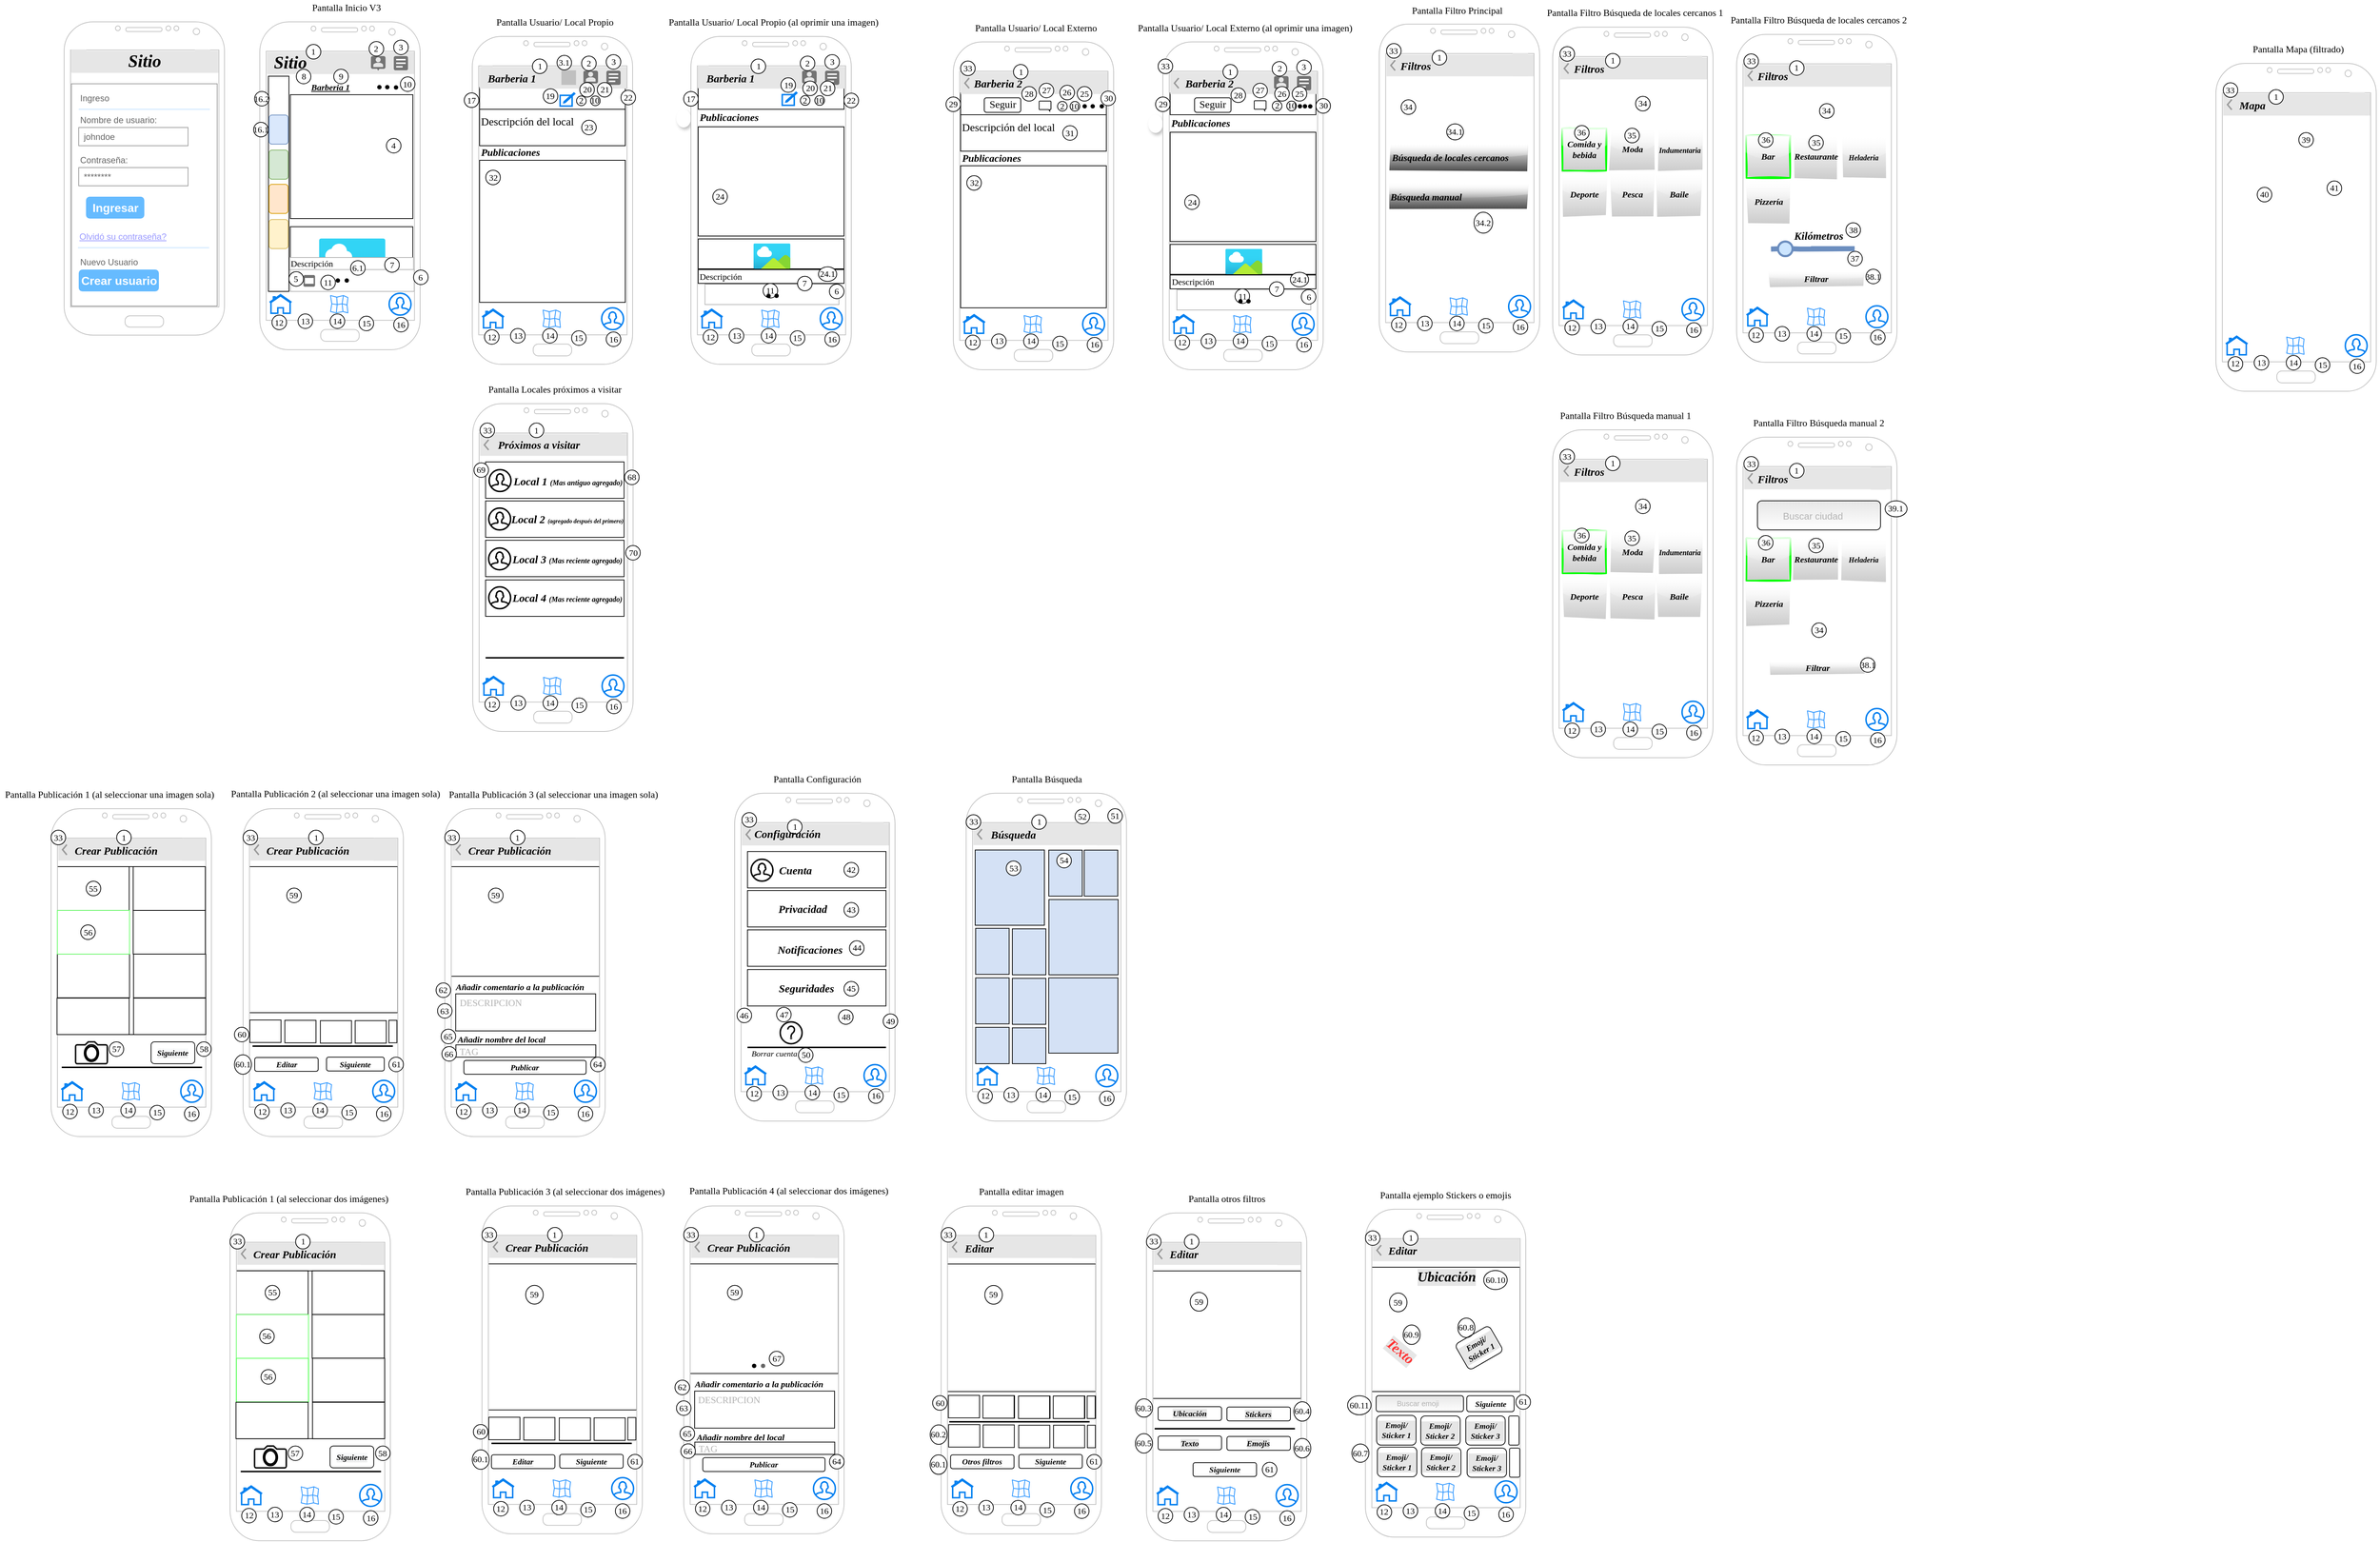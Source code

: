 <mxfile version="20.0.4" type="device"><diagram id="YDC9ocuC3mgcqjuM18ZY" name="Page-1"><mxGraphModel dx="1705" dy="930" grid="1" gridSize="10" guides="1" tooltips="1" connect="1" arrows="1" fold="1" page="1" pageScale="1" pageWidth="827" pageHeight="1169" math="0" shadow="0"><root><mxCell id="0"/><mxCell id="1" parent="0"/><mxCell id="McrTelk4Ef_DOHYanHZm-611" value="" style="shape=image;html=1;verticalAlign=top;verticalLabelPosition=bottom;labelBackgroundColor=#ffffff;imageAspect=0;aspect=fixed;image=https://cdn4.iconfinder.com/data/icons/Classy_Social_Media_Icons/32/map.png;fontFamily=Times New Roman;fontSize=14;fontColor=#000000;strokeColor=#000000;strokeWidth=1;fillColor=#FFFFFF;" parent="1" vertex="1"><mxGeometry x="2173.74" y="785.25" width="224.75" height="224.75" as="geometry"/></mxCell><mxCell id="McrTelk4Ef_DOHYanHZm-839" value="" style="whiteSpace=wrap;html=1;labelBackgroundColor=#FFFFFF;fontFamily=Times New Roman;fontSize=13;fontColor=#B3B3B3;strokeColor=#000000;fillColor=#D4E1F5;gradientColor=none;" parent="1" vertex="1"><mxGeometry x="1231" y="1296.85" width="46" height="63.15" as="geometry"/></mxCell><mxCell id="McrTelk4Ef_DOHYanHZm-838" value="" style="whiteSpace=wrap;html=1;labelBackgroundColor=#FFFFFF;fontFamily=Times New Roman;fontSize=13;fontColor=#B3B3B3;strokeColor=#000000;fillColor=#D4E1F5;gradientColor=none;" parent="1" vertex="1"><mxGeometry x="1130" y="1296.69" width="95" height="103.31" as="geometry"/></mxCell><mxCell id="McrTelk4Ef_DOHYanHZm-476" value="" style="shape=image;html=1;verticalAlign=top;verticalLabelPosition=bottom;labelBackgroundColor=#ffffff;imageAspect=0;aspect=fixed;image=https://cdn4.iconfinder.com/data/icons/Classy_Social_Media_Icons/32/map.png;fontFamily=Times New Roman;fontSize=14;fontColor=#000000;strokeColor=#000000;strokeWidth=1;fillColor=#FFFFFF;" parent="1" vertex="1"><mxGeometry x="1920.0" y="322.5" width="224.75" height="224.75" as="geometry"/></mxCell><mxCell id="McrTelk4Ef_DOHYanHZm-472" value="" style="shape=image;html=1;verticalAlign=top;verticalLabelPosition=bottom;labelBackgroundColor=#ffffff;imageAspect=0;aspect=fixed;image=https://cdn4.iconfinder.com/data/icons/Classy_Social_Media_Icons/32/map.png;fontFamily=Times New Roman;fontSize=14;fontColor=#000000;strokeColor=#000000;strokeWidth=1;fillColor=#FFFFFF;" parent="1" vertex="1"><mxGeometry x="1680.0" y="311.18" width="228.89" height="228.89" as="geometry"/></mxCell><mxCell id="McrTelk4Ef_DOHYanHZm-471" value="" style="shape=image;html=1;verticalAlign=top;verticalLabelPosition=bottom;labelBackgroundColor=#ffffff;imageAspect=0;aspect=fixed;image=https://cdn4.iconfinder.com/data/icons/Classy_Social_Media_Icons/32/map.png;fontFamily=Times New Roman;fontSize=14;fontColor=#000000;strokeColor=#000000;strokeWidth=1;fillColor=#FFFFFF;" parent="1" vertex="1"><mxGeometry x="1680.81" y="223.13" width="228.89" height="228.89" as="geometry"/></mxCell><mxCell id="McrTelk4Ef_DOHYanHZm-216" value="" style="whiteSpace=wrap;html=1;fontFamily=Times New Roman;" parent="1" vertex="1"><mxGeometry x="750" y="457.93" width="200" height="41.07" as="geometry"/></mxCell><mxCell id="McrTelk4Ef_DOHYanHZm-217" value="" style="aspect=fixed;html=1;points=[];align=center;image;fontSize=12;image=img/lib/azure2/general/Image.svg;" parent="1" vertex="1"><mxGeometry x="825.75" y="464.11" width="50.75" height="34.89" as="geometry"/></mxCell><mxCell id="McrTelk4Ef_DOHYanHZm-159" value="" style="whiteSpace=wrap;html=1;fontFamily=Times New Roman;strokeColor=#B3B3B3;" parent="1" vertex="1"><mxGeometry x="759.26" y="520" width="183.74" height="28" as="geometry"/></mxCell><mxCell id="McrTelk4Ef_DOHYanHZm-1" value="" style="whiteSpace=wrap;html=1;fontFamily=Times New Roman;" parent="1" vertex="1"><mxGeometry x="190.24" y="441.19" width="168.13" height="48.81" as="geometry"/></mxCell><mxCell id="McrTelk4Ef_DOHYanHZm-2" value="" style="aspect=fixed;html=1;points=[];align=center;image;fontSize=12;image=img/lib/azure2/general/Image.svg;" parent="1" vertex="1"><mxGeometry x="229.56" y="457.19" width="91.37" height="62.81" as="geometry"/></mxCell><mxCell id="McrTelk4Ef_DOHYanHZm-3" value="Descripción" style="whiteSpace=wrap;html=1;fontFamily=Times New Roman;strokeColor=#B3B3B3;align=left;" parent="1" vertex="1"><mxGeometry x="189.37" y="483.45" width="170" height="17.18" as="geometry"/></mxCell><mxCell id="McrTelk4Ef_DOHYanHZm-4" value="" style="whiteSpace=wrap;html=1;fontFamily=Times New Roman;strokeColor=#B3B3B3;" parent="1" vertex="1"><mxGeometry x="190.3" y="500" width="170" height="30" as="geometry"/></mxCell><mxCell id="McrTelk4Ef_DOHYanHZm-5" value="" style="whiteSpace=wrap;html=1;fontFamily=Times New Roman;fontColor=#000000;" parent="1" vertex="1"><mxGeometry x="160.3" y="234.57" width="28.13" height="295.43" as="geometry"/></mxCell><mxCell id="McrTelk4Ef_DOHYanHZm-6" value="" style="strokeWidth=1;html=1;shadow=0;dashed=0;shape=mxgraph.android.action_bar;fillColor=#E6E6E6;strokeColor=#c0c0c0;strokeWidth=2;" parent="1" vertex="1"><mxGeometry x="158.43" y="201.66" width="205" height="30" as="geometry"/></mxCell><mxCell id="McrTelk4Ef_DOHYanHZm-7" value="" style="whiteSpace=wrap;html=1;fontFamily=Times New Roman;" parent="1" vertex="1"><mxGeometry x="190.3" y="260" width="168.13" height="170" as="geometry"/></mxCell><mxCell id="McrTelk4Ef_DOHYanHZm-8" value="" style="verticalLabelPosition=bottom;verticalAlign=top;html=1;shadow=0;dashed=0;strokeWidth=1;shape=mxgraph.android.phone2;strokeColor=#c0c0c0;" parent="1" vertex="1"><mxGeometry x="148.43" y="160" width="220" height="450" as="geometry"/></mxCell><mxCell id="McrTelk4Ef_DOHYanHZm-9" value="" style="html=1;verticalLabelPosition=bottom;align=center;labelBackgroundColor=#ffffff;verticalAlign=top;strokeWidth=2;strokeColor=#0080F0;shadow=0;dashed=0;shape=mxgraph.ios7.icons.home;" parent="1" vertex="1"><mxGeometry x="161.93" y="534.5" width="30" height="25.5" as="geometry"/></mxCell><mxCell id="McrTelk4Ef_DOHYanHZm-10" value="" style="shape=image;html=1;verticalAlign=top;verticalLabelPosition=bottom;labelBackgroundColor=#ffffff;imageAspect=0;aspect=fixed;image=https://cdn2.iconfinder.com/data/icons/bitsies/128/Magnifier-128.png" parent="1" vertex="1"><mxGeometry x="200.93" y="530.87" width="30" height="30" as="geometry"/></mxCell><mxCell id="McrTelk4Ef_DOHYanHZm-11" value="" style="html=1;verticalLabelPosition=bottom;align=center;labelBackgroundColor=#ffffff;verticalAlign=top;strokeWidth=2;strokeColor=#0080F0;shadow=0;dashed=0;shape=mxgraph.ios7.icons.user;" parent="1" vertex="1"><mxGeometry x="325.93" y="532.5" width="30" height="30" as="geometry"/></mxCell><mxCell id="McrTelk4Ef_DOHYanHZm-12" value="" style="dashed=0;aspect=fixed;verticalLabelPosition=bottom;verticalAlign=top;align=center;shape=mxgraph.gmdl.chat;strokeColor=none;fillColor=#737373;shadow=0;sketch=0;" parent="1" vertex="1"><mxGeometry x="300.93" y="206.98" width="20" height="20" as="geometry"/></mxCell><mxCell id="McrTelk4Ef_DOHYanHZm-13" value="1" style="ellipse;whiteSpace=wrap;html=1;fontFamily=Times New Roman;" parent="1" vertex="1"><mxGeometry x="212.18" y="191.06" width="20" height="20" as="geometry"/></mxCell><mxCell id="McrTelk4Ef_DOHYanHZm-14" value="2" style="ellipse;whiteSpace=wrap;html=1;fontFamily=Times New Roman;" parent="1" vertex="1"><mxGeometry x="298.43" y="186.98" width="20" height="20" as="geometry"/></mxCell><mxCell id="McrTelk4Ef_DOHYanHZm-15" value="3" style="ellipse;whiteSpace=wrap;html=1;fontFamily=Times New Roman;" parent="1" vertex="1"><mxGeometry x="332.18" y="184.98" width="20" height="20" as="geometry"/></mxCell><mxCell id="McrTelk4Ef_DOHYanHZm-16" value="" style="dashed=0;html=1;shape=mxgraph.gmdl.sheet;strokeColor=none;fillColor=#737373;sketch=0;hachureGap=4;pointerEvents=0;fontFamily=Architects Daughter;fontSource=https%3A%2F%2Ffonts.googleapis.com%2Fcss%3Ffamily%3DArchitects%2BDaughter;fontSize=20;" parent="1" vertex="1"><mxGeometry x="208.3" y="507.5" width="16" height="16" as="geometry"/></mxCell><mxCell id="McrTelk4Ef_DOHYanHZm-17" value="" style="dashed=0;html=1;shape=mxgraph.gmdl.doc;strokeColor=#ffffff;fillColor=#737373;strokeWidth=2;sketch=0;hachureGap=4;pointerEvents=0;fontFamily=Architects Daughter;fontSource=https%3A%2F%2Ffonts.googleapis.com%2Fcss%3Ffamily%3DArchitects%2BDaughter;fontSize=20;" parent="1" vertex="1"><mxGeometry x="332.3" y="207" width="19.5" height="19.5" as="geometry"/></mxCell><mxCell id="McrTelk4Ef_DOHYanHZm-18" value="4" style="ellipse;whiteSpace=wrap;html=1;fontFamily=Times New Roman;" parent="1" vertex="1"><mxGeometry x="322.18" y="320" width="20" height="20" as="geometry"/></mxCell><mxCell id="McrTelk4Ef_DOHYanHZm-19" value="5" style="ellipse;whiteSpace=wrap;html=1;fontFamily=Times New Roman;" parent="1" vertex="1"><mxGeometry x="188.43" y="502.82" width="20" height="20" as="geometry"/></mxCell><mxCell id="McrTelk4Ef_DOHYanHZm-20" value="" style="shape=image;html=1;verticalAlign=top;verticalLabelPosition=bottom;labelBackgroundColor=#ffffff;imageAspect=0;aspect=fixed;image=https://cdn4.iconfinder.com/data/icons/essentials-73/24/029_-_Star-128.png;fontFamily=Times New Roman;" parent="1" vertex="1"><mxGeometry x="332.18" y="500.63" width="24.37" height="24.37" as="geometry"/></mxCell><mxCell id="McrTelk4Ef_DOHYanHZm-21" value="6" style="ellipse;whiteSpace=wrap;html=1;fontFamily=Times New Roman;" parent="1" vertex="1"><mxGeometry x="359.4" y="500.63" width="20" height="20" as="geometry"/></mxCell><mxCell id="McrTelk4Ef_DOHYanHZm-22" value="" style="shape=image;html=1;verticalAlign=top;verticalLabelPosition=bottom;labelBackgroundColor=#ffffff;imageAspect=0;aspect=fixed;image=https://cdn4.iconfinder.com/data/icons/essential-app-1/16/love-like-popular-favorite-128.png;fontFamily=Times New Roman;fontColor=#CCCCCC;" parent="1" vertex="1"><mxGeometry x="309.29" y="505.5" width="20" height="20" as="geometry"/></mxCell><mxCell id="McrTelk4Ef_DOHYanHZm-23" value="" style="shape=image;html=1;verticalAlign=top;verticalLabelPosition=bottom;labelBackgroundColor=#ffffff;imageAspect=0;aspect=fixed;image=https://cdn2.iconfinder.com/data/icons/vivid/48/image-128.png" parent="1" vertex="1"><mxGeometry x="187.8" y="230.25" width="33.5" height="33.5" as="geometry"/></mxCell><mxCell id="McrTelk4Ef_DOHYanHZm-24" value="&lt;font color=&quot;#000000&quot;&gt;&lt;u&gt;&lt;b&gt;&lt;i&gt;Barberia 1&lt;/i&gt;&lt;/b&gt;&lt;/u&gt;&lt;/font&gt;" style="text;html=1;align=center;verticalAlign=middle;resizable=0;points=[];autosize=1;strokeColor=none;fillColor=none;fontFamily=Times New Roman;fontColor=#CCCCCC;" parent="1" vertex="1"><mxGeometry x="210.3" y="240.25" width="70" height="20" as="geometry"/></mxCell><mxCell id="McrTelk4Ef_DOHYanHZm-25" value="" style="shape=waypoint;sketch=0;size=6;pointerEvents=1;points=[];fillColor=none;resizable=0;rotatable=0;perimeter=centerPerimeter;snapToPoint=1;fontFamily=Times New Roman;fontColor=#000000;" parent="1" vertex="1"><mxGeometry x="292.55" y="229.66" width="40" height="40" as="geometry"/></mxCell><mxCell id="McrTelk4Ef_DOHYanHZm-26" value="" style="shape=waypoint;sketch=0;size=6;pointerEvents=1;points=[];fillColor=none;resizable=0;rotatable=0;perimeter=centerPerimeter;snapToPoint=1;fontFamily=Times New Roman;fontColor=#000000;" parent="1" vertex="1"><mxGeometry x="303.36" y="229.66" width="40" height="40" as="geometry"/></mxCell><mxCell id="McrTelk4Ef_DOHYanHZm-27" value="" style="shape=waypoint;sketch=0;size=6;pointerEvents=1;points=[];fillColor=none;resizable=0;rotatable=0;perimeter=centerPerimeter;snapToPoint=1;fontFamily=Times New Roman;fontColor=#000000;" parent="1" vertex="1"><mxGeometry x="315.37" y="230" width="40" height="40" as="geometry"/></mxCell><mxCell id="McrTelk4Ef_DOHYanHZm-28" value="8" style="ellipse;whiteSpace=wrap;html=1;fontFamily=Times New Roman;" parent="1" vertex="1"><mxGeometry x="198.56" y="225" width="20" height="20" as="geometry"/></mxCell><mxCell id="McrTelk4Ef_DOHYanHZm-29" value="9" style="ellipse;whiteSpace=wrap;html=1;fontFamily=Times New Roman;" parent="1" vertex="1"><mxGeometry x="249.93" y="225" width="20" height="20" as="geometry"/></mxCell><mxCell id="McrTelk4Ef_DOHYanHZm-30" value="10" style="ellipse;whiteSpace=wrap;html=1;fontFamily=Times New Roman;" parent="1" vertex="1"><mxGeometry x="341.37" y="235.5" width="20" height="20" as="geometry"/></mxCell><mxCell id="McrTelk4Ef_DOHYanHZm-31" value="11" style="ellipse;whiteSpace=wrap;html=1;fontFamily=Times New Roman;" parent="1" vertex="1"><mxGeometry x="232.18" y="507.74" width="20" height="20" as="geometry"/></mxCell><mxCell id="McrTelk4Ef_DOHYanHZm-32" value="7" style="ellipse;whiteSpace=wrap;html=1;fontFamily=Times New Roman;" parent="1" vertex="1"><mxGeometry x="319.88" y="483.69" width="20" height="20" as="geometry"/></mxCell><mxCell id="McrTelk4Ef_DOHYanHZm-33" value="" style="whiteSpace=wrap;html=1;fontFamily=Times New Roman;fontColor=#000000;strokeColor=#E6E6E6;fillColor=#E6E6E6;" parent="1" vertex="1"><mxGeometry x="160.43" y="210" width="14" height="20.25" as="geometry"/></mxCell><mxCell id="McrTelk4Ef_DOHYanHZm-34" value="&lt;h1&gt;&lt;i style=&quot;&quot;&gt;&lt;font face=&quot;Times New Roman&quot;&gt;Sitio&lt;/font&gt;&lt;/i&gt;&lt;/h1&gt;" style="text;html=1;align=center;verticalAlign=middle;resizable=0;points=[];autosize=1;strokeColor=none;fillColor=none;" parent="1" vertex="1"><mxGeometry x="159.93" y="191.06" width="60" height="50" as="geometry"/></mxCell><mxCell id="McrTelk4Ef_DOHYanHZm-35" value="" style="sketch=0;outlineConnect=0;fontColor=#232F3E;gradientColor=none;fillColor=#3399FF;strokeColor=default;verticalLabelPosition=bottom;verticalAlign=top;align=center;html=1;fontSize=12;fontStyle=0;aspect=fixed;shape=mxgraph.aws4.location_service_map;fontFamily=Times New Roman;strokeWidth=5;" parent="1" vertex="1"><mxGeometry x="244.93" y="535" width="25" height="25" as="geometry"/></mxCell><mxCell id="McrTelk4Ef_DOHYanHZm-36" value="" style="shape=image;html=1;verticalAlign=top;verticalLabelPosition=bottom;labelBackgroundColor=#ffffff;imageAspect=0;aspect=fixed;image=https://cdn1.iconfinder.com/data/icons/unicons-line-vol-1/24/camera-plus-128.png;fontFamily=Times New Roman;fontSize=13;fontColor=#000000;strokeColor=default;strokeWidth=5;fillColor=#3399FF;" parent="1" vertex="1"><mxGeometry x="280.3" y="527.74" width="36.26" height="36.26" as="geometry"/></mxCell><mxCell id="McrTelk4Ef_DOHYanHZm-37" value="12" style="ellipse;whiteSpace=wrap;html=1;fontFamily=Times New Roman;" parent="1" vertex="1"><mxGeometry x="165.18" y="562.5" width="20" height="20" as="geometry"/></mxCell><mxCell id="McrTelk4Ef_DOHYanHZm-38" value="13" style="ellipse;whiteSpace=wrap;html=1;fontFamily=Times New Roman;" parent="1" vertex="1"><mxGeometry x="200.93" y="560.87" width="20" height="20" as="geometry"/></mxCell><mxCell id="McrTelk4Ef_DOHYanHZm-39" value="14" style="ellipse;whiteSpace=wrap;html=1;fontFamily=Times New Roman;" parent="1" vertex="1"><mxGeometry x="244.93" y="560.87" width="20" height="20" as="geometry"/></mxCell><mxCell id="McrTelk4Ef_DOHYanHZm-40" value="15" style="ellipse;whiteSpace=wrap;html=1;fontFamily=Times New Roman;" parent="1" vertex="1"><mxGeometry x="284.69" y="564" width="20" height="20" as="geometry"/></mxCell><mxCell id="McrTelk4Ef_DOHYanHZm-41" value="16" style="ellipse;whiteSpace=wrap;html=1;fontFamily=Times New Roman;" parent="1" vertex="1"><mxGeometry x="332.18" y="565.63" width="20" height="20" as="geometry"/></mxCell><mxCell id="McrTelk4Ef_DOHYanHZm-42" value="Pantalla Inicio V3" style="text;html=1;align=center;verticalAlign=middle;resizable=0;points=[];autosize=1;strokeColor=none;fillColor=none;fontSize=13;fontFamily=Times New Roman;fontColor=#000000;" parent="1" vertex="1"><mxGeometry x="211.93" y="130" width="110" height="20" as="geometry"/></mxCell><mxCell id="McrTelk4Ef_DOHYanHZm-43" value="16.1" style="ellipse;whiteSpace=wrap;html=1;fontFamily=Times New Roman;" parent="1" vertex="1"><mxGeometry x="140.0" y="297.9" width="20" height="20" as="geometry"/></mxCell><mxCell id="McrTelk4Ef_DOHYanHZm-44" value="" style="shape=image;html=1;verticalAlign=top;verticalLabelPosition=bottom;labelBackgroundColor=#ffffff;imageAspect=0;aspect=fixed;image=https://cdn4.iconfinder.com/data/icons/evil-icons-user-interface/64/plus-128.png;rounded=1;shadow=0;glass=0;sketch=0;fontFamily=Times New Roman;fontSize=11;fontColor=#000000;strokeColor=#66FF66;strokeWidth=1;fillColor=none;" parent="1" vertex="1"><mxGeometry x="154.47" y="245" width="41" height="41" as="geometry"/></mxCell><mxCell id="McrTelk4Ef_DOHYanHZm-45" value="16.2" style="ellipse;whiteSpace=wrap;html=1;fontFamily=Times New Roman;" parent="1" vertex="1"><mxGeometry x="141.3" y="255.5" width="20" height="20" as="geometry"/></mxCell><mxCell id="McrTelk4Ef_DOHYanHZm-46" value="" style="rounded=1;whiteSpace=wrap;html=1;fillColor=#fff2cc;strokeColor=#d6b656;" parent="1" vertex="1"><mxGeometry x="161.3" y="431.19" width="26" height="40" as="geometry"/></mxCell><mxCell id="McrTelk4Ef_DOHYanHZm-47" value="" style="rounded=1;whiteSpace=wrap;html=1;fillColor=#dae8fc;strokeColor=#6c8ebf;" parent="1" vertex="1"><mxGeometry x="161.3" y="287.9" width="26" height="40" as="geometry"/></mxCell><mxCell id="McrTelk4Ef_DOHYanHZm-48" value="" style="rounded=1;whiteSpace=wrap;html=1;fillColor=#d5e8d4;strokeColor=#82b366;" parent="1" vertex="1"><mxGeometry x="161.3" y="336" width="26" height="40" as="geometry"/></mxCell><mxCell id="McrTelk4Ef_DOHYanHZm-49" value="" style="rounded=1;whiteSpace=wrap;html=1;fillColor=#ffe6cc;strokeColor=#d79b00;" parent="1" vertex="1"><mxGeometry x="161.18" y="383" width="26" height="40" as="geometry"/></mxCell><mxCell id="McrTelk4Ef_DOHYanHZm-50" value="" style="shape=image;html=1;verticalAlign=top;verticalLabelPosition=bottom;labelBackgroundColor=#ffffff;imageAspect=0;aspect=fixed;image=https://cdn0.iconfinder.com/data/icons/fastfood-31/64/popcorn-cinema-film-sweet-dessert-food-fastfood-128.png" parent="1" vertex="1"><mxGeometry x="207.05" y="275.5" width="128" height="128" as="geometry"/></mxCell><mxCell id="McrTelk4Ef_DOHYanHZm-51" value="" style="shape=waypoint;sketch=0;size=6;pointerEvents=1;points=[];fillColor=none;resizable=0;rotatable=0;perimeter=centerPerimeter;snapToPoint=1;fontFamily=Times New Roman;fontColor=#000000;" parent="1" vertex="1"><mxGeometry x="235.55" y="495" width="40" height="40" as="geometry"/></mxCell><mxCell id="McrTelk4Ef_DOHYanHZm-52" value="" style="shape=waypoint;sketch=0;size=6;pointerEvents=1;points=[];fillColor=none;resizable=0;rotatable=0;perimeter=centerPerimeter;snapToPoint=1;fontFamily=Times New Roman;fontColor=#000000;" parent="1" vertex="1"><mxGeometry x="247.8" y="495" width="40" height="40" as="geometry"/></mxCell><mxCell id="McrTelk4Ef_DOHYanHZm-78" value="" style="verticalLabelPosition=bottom;verticalAlign=top;html=1;shadow=0;dashed=0;strokeWidth=1;shape=mxgraph.android.phone2;strokeColor=#c0c0c0;" parent="1" vertex="1"><mxGeometry x="-120" y="160" width="220" height="430" as="geometry"/></mxCell><mxCell id="McrTelk4Ef_DOHYanHZm-79" value="" style="strokeWidth=1;shadow=0;dashed=0;align=center;html=1;shape=mxgraph.mockup.forms.rrect;rSize=0;strokeColor=#999999;fillColor=#ffffff;" parent="1" vertex="1"><mxGeometry x="-110" y="245" width="200" height="305" as="geometry"/></mxCell><mxCell id="McrTelk4Ef_DOHYanHZm-80" value="Ingreso" style="strokeWidth=1;shadow=0;dashed=0;align=center;html=1;shape=mxgraph.mockup.forms.anchor;fontSize=12;fontColor=#666666;align=left;resizeWidth=1;spacingLeft=0;" parent="McrTelk4Ef_DOHYanHZm-79" vertex="1"><mxGeometry width="100" height="20" relative="1" as="geometry"><mxPoint x="10" y="10" as="offset"/></mxGeometry></mxCell><mxCell id="McrTelk4Ef_DOHYanHZm-81" value="" style="shape=line;strokeColor=#ddeeff;strokeWidth=2;html=1;resizeWidth=1;" parent="McrTelk4Ef_DOHYanHZm-79" vertex="1"><mxGeometry width="180" height="10" relative="1" as="geometry"><mxPoint x="10" y="30" as="offset"/></mxGeometry></mxCell><mxCell id="McrTelk4Ef_DOHYanHZm-82" value="Nombre de usuario:" style="strokeWidth=1;shadow=0;dashed=0;align=center;html=1;shape=mxgraph.mockup.forms.anchor;fontSize=12;fontColor=#666666;align=left;resizeWidth=1;spacingLeft=0;" parent="McrTelk4Ef_DOHYanHZm-79" vertex="1"><mxGeometry width="110" height="20" relative="1" as="geometry"><mxPoint x="10" y="40" as="offset"/></mxGeometry></mxCell><mxCell id="McrTelk4Ef_DOHYanHZm-83" value="johndoe" style="strokeWidth=1;shadow=0;dashed=0;align=center;html=1;shape=mxgraph.mockup.forms.rrect;rSize=0;strokeColor=#999999;fontColor=#666666;align=left;spacingLeft=5;resizeWidth=1;" parent="McrTelk4Ef_DOHYanHZm-79" vertex="1"><mxGeometry width="150" height="25" relative="1" as="geometry"><mxPoint x="10" y="60" as="offset"/></mxGeometry></mxCell><mxCell id="McrTelk4Ef_DOHYanHZm-84" value="Contraseña:" style="strokeWidth=1;shadow=0;dashed=0;align=center;html=1;shape=mxgraph.mockup.forms.anchor;fontSize=12;fontColor=#666666;align=left;resizeWidth=1;spacingLeft=0;" parent="McrTelk4Ef_DOHYanHZm-79" vertex="1"><mxGeometry width="100" height="20" relative="1" as="geometry"><mxPoint x="10" y="95" as="offset"/></mxGeometry></mxCell><mxCell id="McrTelk4Ef_DOHYanHZm-85" value="********" style="strokeWidth=1;shadow=0;dashed=0;align=center;html=1;shape=mxgraph.mockup.forms.rrect;rSize=0;strokeColor=#999999;fontColor=#666666;align=left;spacingLeft=5;resizeWidth=1;" parent="McrTelk4Ef_DOHYanHZm-79" vertex="1"><mxGeometry width="150" height="25" relative="1" as="geometry"><mxPoint x="10" y="115" as="offset"/></mxGeometry></mxCell><mxCell id="McrTelk4Ef_DOHYanHZm-86" value="Ingresar" style="strokeWidth=1;shadow=0;dashed=0;align=center;html=1;shape=mxgraph.mockup.forms.rrect;rSize=5;strokeColor=none;fontColor=#ffffff;fillColor=#66bbff;fontSize=16;fontStyle=1;" parent="McrTelk4Ef_DOHYanHZm-79" vertex="1"><mxGeometry y="1" width="80" height="30" relative="1" as="geometry"><mxPoint x="20" y="-150" as="offset"/></mxGeometry></mxCell><mxCell id="McrTelk4Ef_DOHYanHZm-87" value="Olvidó su contraseña?" style="strokeWidth=1;shadow=0;dashed=0;align=center;html=1;shape=mxgraph.mockup.forms.anchor;fontSize=12;fontColor=#9999ff;align=left;spacingLeft=0;fontStyle=4;resizeWidth=1;" parent="McrTelk4Ef_DOHYanHZm-79" vertex="1"><mxGeometry y="1" width="150" height="20" relative="1" as="geometry"><mxPoint x="9" y="-105" as="offset"/></mxGeometry></mxCell><mxCell id="McrTelk4Ef_DOHYanHZm-88" value="" style="shape=line;strokeColor=#ddeeff;strokeWidth=2;html=1;resizeWidth=1;" parent="McrTelk4Ef_DOHYanHZm-79" vertex="1"><mxGeometry y="1" width="180" height="10" relative="1" as="geometry"><mxPoint x="9" y="-85" as="offset"/></mxGeometry></mxCell><mxCell id="McrTelk4Ef_DOHYanHZm-89" value="Nuevo Usuario" style="strokeWidth=1;shadow=0;dashed=0;align=center;html=1;shape=mxgraph.mockup.forms.anchor;fontSize=12;fontColor=#666666;align=left;spacingLeft=0;resizeWidth=1;" parent="McrTelk4Ef_DOHYanHZm-79" vertex="1"><mxGeometry y="1" width="150" height="20" relative="1" as="geometry"><mxPoint x="10" y="-70" as="offset"/></mxGeometry></mxCell><mxCell id="McrTelk4Ef_DOHYanHZm-90" value="Crear usuario" style="strokeWidth=1;shadow=0;dashed=0;align=center;html=1;shape=mxgraph.mockup.forms.rrect;rSize=5;strokeColor=none;fontColor=#ffffff;fillColor=#66bbff;fontSize=16;fontStyle=1;" parent="McrTelk4Ef_DOHYanHZm-79" vertex="1"><mxGeometry y="1" width="110" height="30" relative="1" as="geometry"><mxPoint x="10" y="-50" as="offset"/></mxGeometry></mxCell><mxCell id="McrTelk4Ef_DOHYanHZm-99" value="" style="strokeWidth=1;html=1;shadow=0;dashed=0;shape=mxgraph.android.action_bar;fillColor=#E6E6E6;strokeColor=#c0c0c0;strokeWidth=2;" parent="1" vertex="1"><mxGeometry x="-110" y="200" width="202" height="30" as="geometry"/></mxCell><mxCell id="McrTelk4Ef_DOHYanHZm-101" value="" style="rounded=0;whiteSpace=wrap;html=1;strokeColor=#E6E6E6;fillColor=#E6E6E6;" parent="1" vertex="1"><mxGeometry x="-110" y="198.66" width="20" height="30" as="geometry"/></mxCell><mxCell id="McrTelk4Ef_DOHYanHZm-102" value="" style="rounded=0;whiteSpace=wrap;html=1;strokeColor=#E6E6E6;fillColor=#E6E6E6;" parent="1" vertex="1"><mxGeometry x="60" y="198.66" width="20" height="30" as="geometry"/></mxCell><mxCell id="McrTelk4Ef_DOHYanHZm-103" value="&lt;h1&gt;&lt;i style=&quot;&quot;&gt;&lt;font face=&quot;Times New Roman&quot;&gt;Sitio&lt;/font&gt;&lt;/i&gt;&lt;/h1&gt;" style="text;html=1;align=center;verticalAlign=middle;resizable=0;points=[];autosize=1;strokeColor=none;fillColor=none;" parent="1" vertex="1"><mxGeometry x="-40" y="188.66" width="60" height="50" as="geometry"/></mxCell><mxCell id="McrTelk4Ef_DOHYanHZm-104" value="" style="whiteSpace=wrap;html=1;fontFamily=Times New Roman;" parent="1" vertex="1"><mxGeometry x="450" y="350" width="200" height="195" as="geometry"/></mxCell><mxCell id="McrTelk4Ef_DOHYanHZm-105" value="" style="shape=image;html=1;verticalAlign=top;verticalLabelPosition=bottom;labelBackgroundColor=#ffffff;imageAspect=0;aspect=fixed;image=https://cdn2.iconfinder.com/data/icons/vivid/48/image-128.png" parent="1" vertex="1"><mxGeometry x="441.5" y="335" width="82.81" height="82.81" as="geometry"/></mxCell><mxCell id="McrTelk4Ef_DOHYanHZm-106" value="" style="whiteSpace=wrap;html=1;fontFamily=Times New Roman;fontColor=#000000;" parent="1" vertex="1"><mxGeometry x="450" y="250" width="200" height="30" as="geometry"/></mxCell><mxCell id="McrTelk4Ef_DOHYanHZm-107" value="" style="strokeWidth=1;html=1;shadow=0;dashed=0;shape=mxgraph.android.action_bar;fillColor=#E6E6E6;strokeColor=#c0c0c0;strokeWidth=2;" parent="1" vertex="1"><mxGeometry x="450" y="221.66" width="205" height="30" as="geometry"/></mxCell><mxCell id="McrTelk4Ef_DOHYanHZm-108" value="" style="verticalLabelPosition=bottom;verticalAlign=top;html=1;shadow=0;dashed=0;strokeWidth=1;shape=mxgraph.android.phone2;strokeColor=#c0c0c0;" parent="1" vertex="1"><mxGeometry x="440" y="180" width="220" height="450" as="geometry"/></mxCell><mxCell id="McrTelk4Ef_DOHYanHZm-109" value="" style="html=1;verticalLabelPosition=bottom;align=center;labelBackgroundColor=#ffffff;verticalAlign=top;strokeWidth=2;strokeColor=#0080F0;shadow=0;dashed=0;shape=mxgraph.ios7.icons.home;" parent="1" vertex="1"><mxGeometry x="453.5" y="554.5" width="30" height="25.5" as="geometry"/></mxCell><mxCell id="McrTelk4Ef_DOHYanHZm-110" value="" style="shape=image;html=1;verticalAlign=top;verticalLabelPosition=bottom;labelBackgroundColor=#ffffff;imageAspect=0;aspect=fixed;image=https://cdn2.iconfinder.com/data/icons/bitsies/128/Magnifier-128.png" parent="1" vertex="1"><mxGeometry x="492.5" y="550.87" width="30" height="30" as="geometry"/></mxCell><mxCell id="McrTelk4Ef_DOHYanHZm-111" value="" style="html=1;verticalLabelPosition=bottom;align=center;labelBackgroundColor=#ffffff;verticalAlign=top;strokeWidth=2;strokeColor=#0080F0;shadow=0;dashed=0;shape=mxgraph.ios7.icons.user;" parent="1" vertex="1"><mxGeometry x="617.5" y="552.5" width="30" height="30" as="geometry"/></mxCell><mxCell id="McrTelk4Ef_DOHYanHZm-112" value="" style="dashed=0;aspect=fixed;verticalLabelPosition=bottom;verticalAlign=top;align=center;shape=mxgraph.gmdl.chat;strokeColor=none;fillColor=#737373;shadow=0;sketch=0;" parent="1" vertex="1"><mxGeometry x="592.5" y="226.98" width="20" height="20" as="geometry"/></mxCell><mxCell id="McrTelk4Ef_DOHYanHZm-113" value="1" style="ellipse;whiteSpace=wrap;html=1;fontFamily=Times New Roman;" parent="1" vertex="1"><mxGeometry x="522.5" y="211.06" width="20" height="20" as="geometry"/></mxCell><mxCell id="McrTelk4Ef_DOHYanHZm-114" value="2" style="ellipse;whiteSpace=wrap;html=1;fontFamily=Times New Roman;" parent="1" vertex="1"><mxGeometry x="590" y="206.98" width="20" height="20" as="geometry"/></mxCell><mxCell id="McrTelk4Ef_DOHYanHZm-115" value="3" style="ellipse;whiteSpace=wrap;html=1;fontFamily=Times New Roman;" parent="1" vertex="1"><mxGeometry x="623.75" y="204.98" width="20" height="20" as="geometry"/></mxCell><mxCell id="McrTelk4Ef_DOHYanHZm-116" value="" style="dashed=0;html=1;shape=mxgraph.gmdl.doc;strokeColor=#ffffff;fillColor=#737373;strokeWidth=2;sketch=0;hachureGap=4;pointerEvents=0;fontFamily=Architects Daughter;fontSource=https%3A%2F%2Ffonts.googleapis.com%2Fcss%3Ffamily%3DArchitects%2BDaughter;fontSize=20;" parent="1" vertex="1"><mxGeometry x="624" y="227.0" width="19.5" height="19.5" as="geometry"/></mxCell><mxCell id="McrTelk4Ef_DOHYanHZm-118" value="" style="shape=image;html=1;verticalAlign=top;verticalLabelPosition=bottom;labelBackgroundColor=#ffffff;imageAspect=0;aspect=fixed;image=https://cdn2.iconfinder.com/data/icons/vivid/48/image-128.png" parent="1" vertex="1"><mxGeometry x="451" y="250" width="33.5" height="33.5" as="geometry"/></mxCell><mxCell id="McrTelk4Ef_DOHYanHZm-122" value="" style="sketch=0;outlineConnect=0;fontColor=#232F3E;gradientColor=none;fillColor=#3399FF;strokeColor=default;verticalLabelPosition=bottom;verticalAlign=top;align=center;html=1;fontSize=12;fontStyle=0;aspect=fixed;shape=mxgraph.aws4.location_service_map;fontFamily=Times New Roman;strokeWidth=5;" parent="1" vertex="1"><mxGeometry x="536.5" y="555" width="25" height="25" as="geometry"/></mxCell><mxCell id="McrTelk4Ef_DOHYanHZm-123" value="" style="shape=image;html=1;verticalAlign=top;verticalLabelPosition=bottom;labelBackgroundColor=#ffffff;imageAspect=0;aspect=fixed;image=https://cdn1.iconfinder.com/data/icons/unicons-line-vol-1/24/camera-plus-128.png;fontFamily=Times New Roman;fontSize=13;fontColor=#000000;strokeColor=default;strokeWidth=5;fillColor=#3399FF;" parent="1" vertex="1"><mxGeometry x="571.87" y="547.74" width="36.26" height="36.26" as="geometry"/></mxCell><mxCell id="McrTelk4Ef_DOHYanHZm-124" value="12" style="ellipse;whiteSpace=wrap;html=1;fontFamily=Times New Roman;" parent="1" vertex="1"><mxGeometry x="456.75" y="582.5" width="20" height="20" as="geometry"/></mxCell><mxCell id="McrTelk4Ef_DOHYanHZm-125" value="13" style="ellipse;whiteSpace=wrap;html=1;fontFamily=Times New Roman;" parent="1" vertex="1"><mxGeometry x="492.5" y="580.87" width="20" height="20" as="geometry"/></mxCell><mxCell id="McrTelk4Ef_DOHYanHZm-126" value="14" style="ellipse;whiteSpace=wrap;html=1;fontFamily=Times New Roman;" parent="1" vertex="1"><mxGeometry x="536.5" y="580.87" width="20" height="20" as="geometry"/></mxCell><mxCell id="McrTelk4Ef_DOHYanHZm-127" value="15" style="ellipse;whiteSpace=wrap;html=1;fontFamily=Times New Roman;" parent="1" vertex="1"><mxGeometry x="576.26" y="584" width="20" height="20" as="geometry"/></mxCell><mxCell id="McrTelk4Ef_DOHYanHZm-128" value="16" style="ellipse;whiteSpace=wrap;html=1;fontFamily=Times New Roman;" parent="1" vertex="1"><mxGeometry x="623.75" y="585.63" width="20" height="20" as="geometry"/></mxCell><mxCell id="McrTelk4Ef_DOHYanHZm-129" value="Pantalla Usuario/ Local Propio" style="text;html=1;align=center;verticalAlign=middle;resizable=0;points=[];autosize=1;strokeColor=none;fillColor=none;fontSize=13;fontFamily=Times New Roman;fontColor=#000000;" parent="1" vertex="1"><mxGeometry x="462.5" y="150" width="180" height="20" as="geometry"/></mxCell><mxCell id="McrTelk4Ef_DOHYanHZm-130" value="2" style="ellipse;whiteSpace=wrap;html=1;fontFamily=Times New Roman;" parent="1" vertex="1"><mxGeometry x="583" y="261.75" width="13.25" height="13.25" as="geometry"/></mxCell><mxCell id="McrTelk4Ef_DOHYanHZm-131" value="10" style="ellipse;whiteSpace=wrap;html=1;fontFamily=Times New Roman;" parent="1" vertex="1"><mxGeometry x="602.25" y="261.75" width="13.25" height="13.25" as="geometry"/></mxCell><mxCell id="McrTelk4Ef_DOHYanHZm-132" value="Descripción del local&lt;br&gt;&lt;br&gt;" style="whiteSpace=wrap;html=1;fontFamily=Times New Roman;fontSize=15;fontColor=#000000;strokeColor=default;strokeWidth=1;fillColor=#FFFFFF;align=left;" parent="1" vertex="1"><mxGeometry x="450" y="280" width="200" height="50" as="geometry"/></mxCell><mxCell id="McrTelk4Ef_DOHYanHZm-136" value="23" style="ellipse;whiteSpace=wrap;html=1;fontFamily=Times New Roman;" parent="1" vertex="1"><mxGeometry x="590.13" y="295" width="20" height="20" as="geometry"/></mxCell><mxCell id="McrTelk4Ef_DOHYanHZm-137" value="&lt;i&gt;&lt;b&gt;Publicaciones&lt;/b&gt;&lt;/i&gt;" style="text;html=1;align=center;verticalAlign=middle;resizable=0;points=[];autosize=1;strokeColor=none;fillColor=none;fontSize=14;fontFamily=Times New Roman;fontColor=#000000;" parent="1" vertex="1"><mxGeometry x="441.5" y="330" width="100" height="20" as="geometry"/></mxCell><mxCell id="McrTelk4Ef_DOHYanHZm-138" value="32" style="ellipse;whiteSpace=wrap;html=1;fontFamily=Times New Roman;" parent="1" vertex="1"><mxGeometry x="458.5" y="363.59" width="20" height="20" as="geometry"/></mxCell><mxCell id="McrTelk4Ef_DOHYanHZm-144" value="" style="shape=image;html=1;verticalAlign=top;verticalLabelPosition=bottom;labelBackgroundColor=#ffffff;imageAspect=0;aspect=fixed;image=https://cdn2.iconfinder.com/data/icons/vivid/48/image-128.png" parent="1" vertex="1"><mxGeometry x="508.59" y="335" width="82.81" height="82.81" as="geometry"/></mxCell><mxCell id="McrTelk4Ef_DOHYanHZm-145" value="" style="shape=image;html=1;verticalAlign=top;verticalLabelPosition=bottom;labelBackgroundColor=#ffffff;imageAspect=0;aspect=fixed;image=https://cdn2.iconfinder.com/data/icons/vivid/48/image-128.png" parent="1" vertex="1"><mxGeometry x="576.26" y="335" width="82.81" height="82.81" as="geometry"/></mxCell><mxCell id="McrTelk4Ef_DOHYanHZm-146" value="" style="shape=image;html=1;verticalAlign=top;verticalLabelPosition=bottom;labelBackgroundColor=#ffffff;imageAspect=0;aspect=fixed;image=https://cdn2.iconfinder.com/data/icons/vivid/48/image-128.png" parent="1" vertex="1"><mxGeometry x="441.5" y="383.59" width="82.81" height="82.81" as="geometry"/></mxCell><mxCell id="McrTelk4Ef_DOHYanHZm-147" value="" style="shape=image;html=1;verticalAlign=top;verticalLabelPosition=bottom;labelBackgroundColor=#ffffff;imageAspect=0;aspect=fixed;image=https://cdn2.iconfinder.com/data/icons/vivid/48/image-128.png" parent="1" vertex="1"><mxGeometry x="508.59" y="383.59" width="82.81" height="82.81" as="geometry"/></mxCell><mxCell id="McrTelk4Ef_DOHYanHZm-148" value="" style="shape=image;html=1;verticalAlign=top;verticalLabelPosition=bottom;labelBackgroundColor=#ffffff;imageAspect=0;aspect=fixed;image=https://cdn2.iconfinder.com/data/icons/vivid/48/image-128.png" parent="1" vertex="1"><mxGeometry x="576.26" y="383.59" width="82.81" height="82.81" as="geometry"/></mxCell><mxCell id="McrTelk4Ef_DOHYanHZm-149" value="" style="shape=image;html=1;verticalAlign=top;verticalLabelPosition=bottom;labelBackgroundColor=#ffffff;imageAspect=0;aspect=fixed;image=https://cdn2.iconfinder.com/data/icons/vivid/48/image-128.png" parent="1" vertex="1"><mxGeometry x="441.5" y="432.19" width="82.81" height="82.81" as="geometry"/></mxCell><mxCell id="McrTelk4Ef_DOHYanHZm-150" value="" style="shape=image;html=1;verticalAlign=top;verticalLabelPosition=bottom;labelBackgroundColor=#ffffff;imageAspect=0;aspect=fixed;image=https://cdn2.iconfinder.com/data/icons/vivid/48/image-128.png" parent="1" vertex="1"><mxGeometry x="508.59" y="432.19" width="82.81" height="82.81" as="geometry"/></mxCell><mxCell id="McrTelk4Ef_DOHYanHZm-151" value="" style="shape=image;html=1;verticalAlign=top;verticalLabelPosition=bottom;labelBackgroundColor=#ffffff;imageAspect=0;aspect=fixed;image=https://cdn2.iconfinder.com/data/icons/vivid/48/image-128.png" parent="1" vertex="1"><mxGeometry x="576.26" y="432.19" width="82.81" height="82.81" as="geometry"/></mxCell><mxCell id="McrTelk4Ef_DOHYanHZm-152" value="" style="shape=image;html=1;verticalAlign=top;verticalLabelPosition=bottom;labelBackgroundColor=#ffffff;imageAspect=0;aspect=fixed;image=https://cdn2.iconfinder.com/data/icons/vivid/48/image-128.png" parent="1" vertex="1"><mxGeometry x="442.43" y="482.19" width="82.81" height="82.81" as="geometry"/></mxCell><mxCell id="McrTelk4Ef_DOHYanHZm-153" value="" style="shape=image;html=1;verticalAlign=top;verticalLabelPosition=bottom;labelBackgroundColor=#ffffff;imageAspect=0;aspect=fixed;image=https://cdn2.iconfinder.com/data/icons/vivid/48/image-128.png" parent="1" vertex="1"><mxGeometry x="509.52" y="482.19" width="82.81" height="82.81" as="geometry"/></mxCell><mxCell id="McrTelk4Ef_DOHYanHZm-154" value="" style="shape=image;html=1;verticalAlign=top;verticalLabelPosition=bottom;labelBackgroundColor=#ffffff;imageAspect=0;aspect=fixed;image=https://cdn2.iconfinder.com/data/icons/vivid/48/image-128.png" parent="1" vertex="1"><mxGeometry x="577.19" y="482.19" width="82.81" height="82.81" as="geometry"/></mxCell><mxCell id="McrTelk4Ef_DOHYanHZm-156" value="" style="shape=ellipse;strokeColor=none;fillColor=#ffffff;shadow=1;gradientColor=none;sketch=0;hachureGap=4;pointerEvents=0;fontFamily=Architects Daughter;fontSource=https%3A%2F%2Ffonts.googleapis.com%2Fcss%3Ffamily%3DArchitects%2BDaughter;fontSize=20;" parent="1" vertex="1"><mxGeometry x="720" y="280" width="20" height="25" as="geometry"/></mxCell><mxCell id="McrTelk4Ef_DOHYanHZm-157" value="" style="whiteSpace=wrap;html=1;fontFamily=Times New Roman;fontColor=#000000;" parent="1" vertex="1"><mxGeometry x="750" y="250" width="200" height="30" as="geometry"/></mxCell><mxCell id="McrTelk4Ef_DOHYanHZm-158" value="" style="strokeWidth=1;html=1;shadow=0;dashed=0;shape=mxgraph.android.action_bar;fillColor=#E6E6E6;strokeColor=#c0c0c0;strokeWidth=2;" parent="1" vertex="1"><mxGeometry x="750" y="221.66" width="205" height="30" as="geometry"/></mxCell><mxCell id="McrTelk4Ef_DOHYanHZm-160" value="" style="whiteSpace=wrap;html=1;fontFamily=Times New Roman;" parent="1" vertex="1"><mxGeometry x="750" y="304" width="200" height="150" as="geometry"/></mxCell><mxCell id="McrTelk4Ef_DOHYanHZm-161" value="" style="verticalLabelPosition=bottom;verticalAlign=top;html=1;shadow=0;dashed=0;strokeWidth=1;shape=mxgraph.android.phone2;strokeColor=#c0c0c0;" parent="1" vertex="1"><mxGeometry x="740" y="180" width="220" height="450" as="geometry"/></mxCell><mxCell id="McrTelk4Ef_DOHYanHZm-162" value="" style="html=1;verticalLabelPosition=bottom;align=center;labelBackgroundColor=#ffffff;verticalAlign=top;strokeWidth=2;strokeColor=#0080F0;shadow=0;dashed=0;shape=mxgraph.ios7.icons.home;" parent="1" vertex="1"><mxGeometry x="753.5" y="554.5" width="30" height="25.5" as="geometry"/></mxCell><mxCell id="McrTelk4Ef_DOHYanHZm-163" value="" style="shape=image;html=1;verticalAlign=top;verticalLabelPosition=bottom;labelBackgroundColor=#ffffff;imageAspect=0;aspect=fixed;image=https://cdn2.iconfinder.com/data/icons/bitsies/128/Magnifier-128.png" parent="1" vertex="1"><mxGeometry x="792.5" y="550.87" width="30" height="30" as="geometry"/></mxCell><mxCell id="McrTelk4Ef_DOHYanHZm-164" value="" style="html=1;verticalLabelPosition=bottom;align=center;labelBackgroundColor=#ffffff;verticalAlign=top;strokeWidth=2;strokeColor=#0080F0;shadow=0;dashed=0;shape=mxgraph.ios7.icons.user;" parent="1" vertex="1"><mxGeometry x="917.5" y="552.5" width="30" height="30" as="geometry"/></mxCell><mxCell id="McrTelk4Ef_DOHYanHZm-165" value="" style="dashed=0;aspect=fixed;verticalLabelPosition=bottom;verticalAlign=top;align=center;shape=mxgraph.gmdl.chat;strokeColor=none;fillColor=#737373;shadow=0;sketch=0;" parent="1" vertex="1"><mxGeometry x="892.5" y="226.98" width="20" height="20" as="geometry"/></mxCell><mxCell id="McrTelk4Ef_DOHYanHZm-166" value="1" style="ellipse;whiteSpace=wrap;html=1;fontFamily=Times New Roman;" parent="1" vertex="1"><mxGeometry x="822.5" y="211.06" width="20" height="20" as="geometry"/></mxCell><mxCell id="McrTelk4Ef_DOHYanHZm-167" value="2" style="ellipse;whiteSpace=wrap;html=1;fontFamily=Times New Roman;" parent="1" vertex="1"><mxGeometry x="890" y="206.98" width="20" height="20" as="geometry"/></mxCell><mxCell id="McrTelk4Ef_DOHYanHZm-168" value="3" style="ellipse;whiteSpace=wrap;html=1;fontFamily=Times New Roman;" parent="1" vertex="1"><mxGeometry x="923.75" y="204.98" width="20" height="20" as="geometry"/></mxCell><mxCell id="McrTelk4Ef_DOHYanHZm-169" value="" style="shape=image;html=1;verticalAlign=top;verticalLabelPosition=bottom;labelBackgroundColor=#ffffff;imageAspect=0;aspect=fixed;image=https://cdn2.iconfinder.com/data/icons/home-sweet-home-4/320/image_frame-128.png" parent="1" vertex="1"><mxGeometry x="770" y="295.5" width="165" height="165" as="geometry"/></mxCell><mxCell id="McrTelk4Ef_DOHYanHZm-170" value="" style="dashed=0;html=1;shape=mxgraph.gmdl.doc;strokeColor=#ffffff;fillColor=#737373;strokeWidth=2;sketch=0;hachureGap=4;pointerEvents=0;fontFamily=Architects Daughter;fontSource=https%3A%2F%2Ffonts.googleapis.com%2Fcss%3Ffamily%3DArchitects%2BDaughter;fontSize=20;" parent="1" vertex="1"><mxGeometry x="924" y="227.0" width="19.5" height="19.5" as="geometry"/></mxCell><mxCell id="McrTelk4Ef_DOHYanHZm-171" value="19" style="ellipse;whiteSpace=wrap;html=1;fontFamily=Times New Roman;" parent="1" vertex="1"><mxGeometry x="863.5" y="236.75" width="20" height="20" as="geometry"/></mxCell><mxCell id="McrTelk4Ef_DOHYanHZm-172" value="" style="shape=image;html=1;verticalAlign=top;verticalLabelPosition=bottom;labelBackgroundColor=#ffffff;imageAspect=0;aspect=fixed;image=https://cdn4.iconfinder.com/data/icons/essentials-73/24/029_-_Star-128.png;fontFamily=Times New Roman;" parent="1" vertex="1"><mxGeometry x="906.26" y="521.82" width="24.37" height="24.37" as="geometry"/></mxCell><mxCell id="McrTelk4Ef_DOHYanHZm-173" value="6" style="ellipse;whiteSpace=wrap;html=1;fontFamily=Times New Roman;" parent="1" vertex="1"><mxGeometry x="930" y="520" width="20" height="20" as="geometry"/></mxCell><mxCell id="McrTelk4Ef_DOHYanHZm-174" value="" style="shape=image;html=1;verticalAlign=top;verticalLabelPosition=bottom;labelBackgroundColor=#ffffff;imageAspect=0;aspect=fixed;image=https://cdn4.iconfinder.com/data/icons/essential-app-1/16/love-like-popular-favorite-128.png;fontFamily=Times New Roman;fontColor=#CCCCCC;" parent="1" vertex="1"><mxGeometry x="880" y="526.19" width="20" height="20" as="geometry"/></mxCell><mxCell id="McrTelk4Ef_DOHYanHZm-175" value="" style="shape=image;html=1;verticalAlign=top;verticalLabelPosition=bottom;labelBackgroundColor=#ffffff;imageAspect=0;aspect=fixed;image=https://cdn2.iconfinder.com/data/icons/vivid/48/image-128.png" parent="1" vertex="1"><mxGeometry x="750" y="250" width="33.5" height="33.5" as="geometry"/></mxCell><mxCell id="McrTelk4Ef_DOHYanHZm-178" value="17" style="ellipse;whiteSpace=wrap;html=1;fontFamily=Times New Roman;" parent="1" vertex="1"><mxGeometry x="730" y="255.65" width="20" height="20" as="geometry"/></mxCell><mxCell id="McrTelk4Ef_DOHYanHZm-179" value="11" style="ellipse;whiteSpace=wrap;html=1;fontFamily=Times New Roman;" parent="1" vertex="1"><mxGeometry x="839" y="519" width="20" height="20" as="geometry"/></mxCell><mxCell id="McrTelk4Ef_DOHYanHZm-180" value="" style="shape=waypoint;sketch=0;size=6;pointerEvents=1;points=[];fillColor=none;resizable=0;rotatable=0;perimeter=centerPerimeter;snapToPoint=1;fontFamily=Times New Roman;fontColor=#000000;" parent="1" vertex="1"><mxGeometry x="826.5" y="516.19" width="40" height="40" as="geometry"/></mxCell><mxCell id="McrTelk4Ef_DOHYanHZm-181" value="" style="shape=waypoint;sketch=0;size=6;pointerEvents=1;points=[];fillColor=none;resizable=0;rotatable=0;perimeter=centerPerimeter;snapToPoint=1;fontFamily=Times New Roman;fontColor=#000000;" parent="1" vertex="1"><mxGeometry x="837.5" y="516" width="40" height="40" as="geometry"/></mxCell><mxCell id="McrTelk4Ef_DOHYanHZm-183" value="" style="whiteSpace=wrap;html=1;fontFamily=Times New Roman;fontColor=#000000;strokeColor=#E6E6E6;fillColor=#E6E6E6;" parent="1" vertex="1"><mxGeometry x="750" y="220.25" width="14" height="30" as="geometry"/></mxCell><mxCell id="McrTelk4Ef_DOHYanHZm-184" value="&lt;h1&gt;&lt;i style=&quot;&quot;&gt;&lt;font style=&quot;line-height: 0.9; font-size: 15px;&quot; face=&quot;Times New Roman&quot;&gt;Barberia 1&lt;/font&gt;&lt;/i&gt;&lt;/h1&gt;" style="text;html=1;align=center;verticalAlign=middle;resizable=0;points=[];autosize=1;strokeColor=none;fillColor=none;" parent="1" vertex="1"><mxGeometry x="753.5" y="204.98" width="80" height="60" as="geometry"/></mxCell><mxCell id="McrTelk4Ef_DOHYanHZm-185" value="" style="sketch=0;outlineConnect=0;fontColor=#232F3E;gradientColor=none;fillColor=#3399FF;strokeColor=default;verticalLabelPosition=bottom;verticalAlign=top;align=center;html=1;fontSize=12;fontStyle=0;aspect=fixed;shape=mxgraph.aws4.location_service_map;fontFamily=Times New Roman;strokeWidth=5;" parent="1" vertex="1"><mxGeometry x="836.5" y="555" width="25" height="25" as="geometry"/></mxCell><mxCell id="McrTelk4Ef_DOHYanHZm-186" value="" style="shape=image;html=1;verticalAlign=top;verticalLabelPosition=bottom;labelBackgroundColor=#ffffff;imageAspect=0;aspect=fixed;image=https://cdn1.iconfinder.com/data/icons/unicons-line-vol-1/24/camera-plus-128.png;fontFamily=Times New Roman;fontSize=13;fontColor=#000000;strokeColor=default;strokeWidth=5;fillColor=#3399FF;" parent="1" vertex="1"><mxGeometry x="871.87" y="547.74" width="36.26" height="36.26" as="geometry"/></mxCell><mxCell id="McrTelk4Ef_DOHYanHZm-187" value="12" style="ellipse;whiteSpace=wrap;html=1;fontFamily=Times New Roman;" parent="1" vertex="1"><mxGeometry x="756.75" y="582.5" width="20" height="20" as="geometry"/></mxCell><mxCell id="McrTelk4Ef_DOHYanHZm-188" value="13" style="ellipse;whiteSpace=wrap;html=1;fontFamily=Times New Roman;" parent="1" vertex="1"><mxGeometry x="792.5" y="580.87" width="20" height="20" as="geometry"/></mxCell><mxCell id="McrTelk4Ef_DOHYanHZm-189" value="14" style="ellipse;whiteSpace=wrap;html=1;fontFamily=Times New Roman;" parent="1" vertex="1"><mxGeometry x="836.5" y="580.87" width="20" height="20" as="geometry"/></mxCell><mxCell id="McrTelk4Ef_DOHYanHZm-190" value="15" style="ellipse;whiteSpace=wrap;html=1;fontFamily=Times New Roman;" parent="1" vertex="1"><mxGeometry x="876.26" y="584" width="20" height="20" as="geometry"/></mxCell><mxCell id="McrTelk4Ef_DOHYanHZm-191" value="16" style="ellipse;whiteSpace=wrap;html=1;fontFamily=Times New Roman;" parent="1" vertex="1"><mxGeometry x="923.75" y="585.63" width="20" height="20" as="geometry"/></mxCell><mxCell id="McrTelk4Ef_DOHYanHZm-192" value="Pantalla Usuario/ Local Propio (al oprimir una imagen)" style="text;html=1;align=center;verticalAlign=middle;resizable=0;points=[];autosize=1;strokeColor=none;fillColor=none;fontSize=13;fontFamily=Times New Roman;fontColor=#000000;" parent="1" vertex="1"><mxGeometry x="702.5" y="150" width="300" height="20" as="geometry"/></mxCell><mxCell id="McrTelk4Ef_DOHYanHZm-193" value="" style="html=1;verticalLabelPosition=bottom;align=center;labelBackgroundColor=#ffffff;verticalAlign=top;strokeWidth=2;strokeColor=#0080F0;shadow=0;dashed=0;shape=mxgraph.ios7.icons.compose;fontFamily=Times New Roman;fontSize=15;fontColor=#000000;fillColor=#FFFFFF;" parent="1" vertex="1"><mxGeometry x="865.26" y="256.75" width="20" height="17.8" as="geometry"/></mxCell><mxCell id="McrTelk4Ef_DOHYanHZm-194" value="2" style="ellipse;whiteSpace=wrap;html=1;fontFamily=Times New Roman;" parent="1" vertex="1"><mxGeometry x="890.13" y="261.3" width="13.25" height="13.25" as="geometry"/></mxCell><mxCell id="McrTelk4Ef_DOHYanHZm-195" value="10" style="ellipse;whiteSpace=wrap;html=1;fontFamily=Times New Roman;" parent="1" vertex="1"><mxGeometry x="910" y="261.3" width="13.25" height="13.25" as="geometry"/></mxCell><mxCell id="McrTelk4Ef_DOHYanHZm-197" value="" style="shape=image;html=1;verticalAlign=top;verticalLabelPosition=bottom;labelBackgroundColor=#ffffff;imageAspect=0;aspect=fixed;image=https://cdn1.iconfinder.com/data/icons/Koloria-Icon-Set/27/Fav_Empty.png;fontFamily=Times New Roman;fontSize=14;fontColor=#000000;strokeColor=default;strokeWidth=1;fillColor=#FFFFFF;" parent="1" vertex="1"><mxGeometry x="930" y="258.76" width="18.34" height="18.34" as="geometry"/></mxCell><mxCell id="McrTelk4Ef_DOHYanHZm-198" value="20" style="ellipse;whiteSpace=wrap;html=1;fontFamily=Times New Roman;" parent="1" vertex="1"><mxGeometry x="893.5" y="241.3" width="20" height="20" as="geometry"/></mxCell><mxCell id="McrTelk4Ef_DOHYanHZm-199" value="21" style="ellipse;whiteSpace=wrap;html=1;fontFamily=Times New Roman;" parent="1" vertex="1"><mxGeometry x="917.5" y="241.3" width="20" height="20" as="geometry"/></mxCell><mxCell id="McrTelk4Ef_DOHYanHZm-200" value="22" style="ellipse;whiteSpace=wrap;html=1;fontFamily=Times New Roman;" parent="1" vertex="1"><mxGeometry x="950" y="257.93" width="20" height="20" as="geometry"/></mxCell><mxCell id="McrTelk4Ef_DOHYanHZm-202" value="&lt;i&gt;&lt;b&gt;Publicaciones&lt;/b&gt;&lt;/i&gt;" style="text;html=1;align=center;verticalAlign=middle;resizable=0;points=[];autosize=1;strokeColor=none;fillColor=none;fontSize=14;fontFamily=Times New Roman;fontColor=#000000;" parent="1" vertex="1"><mxGeometry x="741.5" y="282" width="100" height="20" as="geometry"/></mxCell><mxCell id="McrTelk4Ef_DOHYanHZm-203" value="24" style="ellipse;whiteSpace=wrap;html=1;fontFamily=Times New Roman;" parent="1" vertex="1"><mxGeometry x="770" y="390" width="20" height="20" as="geometry"/></mxCell><mxCell id="McrTelk4Ef_DOHYanHZm-206" value="" style="whiteSpace=wrap;html=1;fontFamily=Times New Roman;fontColor=#000000;strokeColor=#E6E6E6;fillColor=#E6E6E6;" parent="1" vertex="1"><mxGeometry x="453.5" y="220.66" width="14" height="30" as="geometry"/></mxCell><mxCell id="McrTelk4Ef_DOHYanHZm-204" value="&lt;h1&gt;&lt;i style=&quot;&quot;&gt;&lt;font style=&quot;line-height: 0.9; font-size: 15px;&quot; face=&quot;Times New Roman&quot;&gt;Barberia 1&lt;/font&gt;&lt;/i&gt;&lt;/h1&gt;" style="text;html=1;align=center;verticalAlign=middle;resizable=0;points=[];autosize=1;strokeColor=none;fillColor=none;" parent="1" vertex="1"><mxGeometry x="453.5" y="205.0" width="80" height="60" as="geometry"/></mxCell><mxCell id="McrTelk4Ef_DOHYanHZm-208" value="" style="html=1;verticalLabelPosition=bottom;align=center;labelBackgroundColor=#ffffff;verticalAlign=top;strokeWidth=2;strokeColor=#0080F0;shadow=0;dashed=0;shape=mxgraph.ios7.icons.compose;fontFamily=Times New Roman;fontSize=15;fontColor=#000000;fillColor=#FFFFFF;" parent="1" vertex="1"><mxGeometry x="560.5" y="257.76" width="20" height="17.8" as="geometry"/></mxCell><mxCell id="McrTelk4Ef_DOHYanHZm-209" value="" style="shape=image;html=1;verticalAlign=top;verticalLabelPosition=bottom;labelBackgroundColor=#ffffff;imageAspect=0;aspect=fixed;image=https://cdn1.iconfinder.com/data/icons/Koloria-Icon-Set/27/Fav_Empty.png;fontFamily=Times New Roman;fontSize=14;fontColor=#000000;strokeColor=default;strokeWidth=1;fillColor=#FFFFFF;" parent="1" vertex="1"><mxGeometry x="623.33" y="258.76" width="18.34" height="18.34" as="geometry"/></mxCell><mxCell id="McrTelk4Ef_DOHYanHZm-210" value="19" style="ellipse;whiteSpace=wrap;html=1;fontFamily=Times New Roman;" parent="1" vertex="1"><mxGeometry x="537.35" y="251.84" width="20" height="20" as="geometry"/></mxCell><mxCell id="McrTelk4Ef_DOHYanHZm-212" value="17" style="ellipse;whiteSpace=wrap;html=1;fontFamily=Times New Roman;" parent="1" vertex="1"><mxGeometry x="429" y="257.56" width="20" height="20" as="geometry"/></mxCell><mxCell id="McrTelk4Ef_DOHYanHZm-213" value="20" style="ellipse;whiteSpace=wrap;html=1;fontFamily=Times New Roman;" parent="1" vertex="1"><mxGeometry x="587.5" y="243.21" width="20" height="20" as="geometry"/></mxCell><mxCell id="McrTelk4Ef_DOHYanHZm-214" value="21" style="ellipse;whiteSpace=wrap;html=1;fontFamily=Times New Roman;" parent="1" vertex="1"><mxGeometry x="611.5" y="243.21" width="20" height="20" as="geometry"/></mxCell><mxCell id="McrTelk4Ef_DOHYanHZm-215" value="22" style="ellipse;whiteSpace=wrap;html=1;fontFamily=Times New Roman;" parent="1" vertex="1"><mxGeometry x="644" y="253.84" width="20" height="20" as="geometry"/></mxCell><mxCell id="McrTelk4Ef_DOHYanHZm-223" value="Descripción" style="whiteSpace=wrap;html=1;fontFamily=Times New Roman;strokeColor=#000000;align=left;" parent="1" vertex="1"><mxGeometry x="750" y="500" width="200" height="19" as="geometry"/></mxCell><mxCell id="McrTelk4Ef_DOHYanHZm-182" value="7" style="ellipse;whiteSpace=wrap;html=1;fontFamily=Times New Roman;" parent="1" vertex="1"><mxGeometry x="886.26" y="509.19" width="20" height="20" as="geometry"/></mxCell><mxCell id="McrTelk4Ef_DOHYanHZm-224" value="24.1" style="ellipse;whiteSpace=wrap;html=1;fontFamily=Times New Roman;" parent="1" vertex="1"><mxGeometry x="915" y="496.19" width="25" height="20" as="geometry"/></mxCell><mxCell id="McrTelk4Ef_DOHYanHZm-225" value="" style="whiteSpace=wrap;html=1;fontFamily=Times New Roman;" parent="1" vertex="1"><mxGeometry x="1110" y="357.5" width="200" height="195" as="geometry"/></mxCell><mxCell id="McrTelk4Ef_DOHYanHZm-226" value="" style="shape=image;html=1;verticalAlign=top;verticalLabelPosition=bottom;labelBackgroundColor=#ffffff;imageAspect=0;aspect=fixed;image=https://cdn2.iconfinder.com/data/icons/vivid/48/image-128.png" parent="1" vertex="1"><mxGeometry x="1101.5" y="342.5" width="82.81" height="82.81" as="geometry"/></mxCell><mxCell id="McrTelk4Ef_DOHYanHZm-227" value="" style="whiteSpace=wrap;html=1;fontFamily=Times New Roman;fontColor=#000000;" parent="1" vertex="1"><mxGeometry x="1110" y="257.5" width="200" height="30" as="geometry"/></mxCell><mxCell id="McrTelk4Ef_DOHYanHZm-228" value="" style="strokeWidth=1;html=1;shadow=0;dashed=0;shape=mxgraph.android.action_bar;fillColor=#E6E6E6;strokeColor=#c0c0c0;strokeWidth=2;" parent="1" vertex="1"><mxGeometry x="1110" y="229.16" width="205" height="30" as="geometry"/></mxCell><mxCell id="McrTelk4Ef_DOHYanHZm-229" value="" style="verticalLabelPosition=bottom;verticalAlign=top;html=1;shadow=0;dashed=0;strokeWidth=1;shape=mxgraph.android.phone2;strokeColor=#c0c0c0;" parent="1" vertex="1"><mxGeometry x="1100" y="187.5" width="220" height="450" as="geometry"/></mxCell><mxCell id="McrTelk4Ef_DOHYanHZm-230" value="" style="html=1;verticalLabelPosition=bottom;align=center;labelBackgroundColor=#ffffff;verticalAlign=top;strokeWidth=2;strokeColor=#0080F0;shadow=0;dashed=0;shape=mxgraph.ios7.icons.home;" parent="1" vertex="1"><mxGeometry x="1113.5" y="562" width="30" height="25.5" as="geometry"/></mxCell><mxCell id="McrTelk4Ef_DOHYanHZm-231" value="" style="shape=image;html=1;verticalAlign=top;verticalLabelPosition=bottom;labelBackgroundColor=#ffffff;imageAspect=0;aspect=fixed;image=https://cdn2.iconfinder.com/data/icons/bitsies/128/Magnifier-128.png" parent="1" vertex="1"><mxGeometry x="1152.5" y="558.37" width="30" height="30" as="geometry"/></mxCell><mxCell id="McrTelk4Ef_DOHYanHZm-232" value="" style="html=1;verticalLabelPosition=bottom;align=center;labelBackgroundColor=#ffffff;verticalAlign=top;strokeWidth=2;strokeColor=#0080F0;shadow=0;dashed=0;shape=mxgraph.ios7.icons.user;" parent="1" vertex="1"><mxGeometry x="1277.5" y="560" width="30" height="30" as="geometry"/></mxCell><mxCell id="McrTelk4Ef_DOHYanHZm-234" value="1" style="ellipse;whiteSpace=wrap;html=1;fontFamily=Times New Roman;" parent="1" vertex="1"><mxGeometry x="1182.5" y="218.56" width="20" height="20" as="geometry"/></mxCell><mxCell id="McrTelk4Ef_DOHYanHZm-238" value="27" style="ellipse;whiteSpace=wrap;html=1;fontFamily=Times New Roman;" parent="1" vertex="1"><mxGeometry x="1217.75" y="244.25" width="20" height="20" as="geometry"/></mxCell><mxCell id="McrTelk4Ef_DOHYanHZm-239" value="" style="shape=image;html=1;verticalAlign=top;verticalLabelPosition=bottom;labelBackgroundColor=#ffffff;imageAspect=0;aspect=fixed;image=https://cdn2.iconfinder.com/data/icons/vivid/48/image-128.png" parent="1" vertex="1"><mxGeometry x="1110" y="257.5" width="33.5" height="33.5" as="geometry"/></mxCell><mxCell id="McrTelk4Ef_DOHYanHZm-240" value="28" style="ellipse;whiteSpace=wrap;html=1;fontFamily=Times New Roman;" parent="1" vertex="1"><mxGeometry x="1194" y="248.8" width="20" height="20" as="geometry"/></mxCell><mxCell id="McrTelk4Ef_DOHYanHZm-241" value="29" style="ellipse;whiteSpace=wrap;html=1;fontFamily=Times New Roman;" parent="1" vertex="1"><mxGeometry x="1090" y="263.15" width="20" height="20" as="geometry"/></mxCell><mxCell id="McrTelk4Ef_DOHYanHZm-242" value="&lt;h1&gt;&lt;i style=&quot;&quot;&gt;&lt;font style=&quot;line-height: 0.9; font-size: 15px;&quot; face=&quot;Times New Roman&quot;&gt;Barberia 2&lt;/font&gt;&lt;/i&gt;&lt;/h1&gt;" style="text;html=1;align=center;verticalAlign=middle;resizable=0;points=[];autosize=1;strokeColor=none;fillColor=none;" parent="1" vertex="1"><mxGeometry x="1121.25" y="212.48" width="80" height="60" as="geometry"/></mxCell><mxCell id="McrTelk4Ef_DOHYanHZm-243" value="" style="sketch=0;outlineConnect=0;fontColor=#232F3E;gradientColor=none;fillColor=#3399FF;strokeColor=default;verticalLabelPosition=bottom;verticalAlign=top;align=center;html=1;fontSize=12;fontStyle=0;aspect=fixed;shape=mxgraph.aws4.location_service_map;fontFamily=Times New Roman;strokeWidth=5;" parent="1" vertex="1"><mxGeometry x="1196.5" y="562.5" width="25" height="25" as="geometry"/></mxCell><mxCell id="McrTelk4Ef_DOHYanHZm-244" value="" style="shape=image;html=1;verticalAlign=top;verticalLabelPosition=bottom;labelBackgroundColor=#ffffff;imageAspect=0;aspect=fixed;image=https://cdn1.iconfinder.com/data/icons/unicons-line-vol-1/24/camera-plus-128.png;fontFamily=Times New Roman;fontSize=13;fontColor=#000000;strokeColor=default;strokeWidth=5;fillColor=#3399FF;" parent="1" vertex="1"><mxGeometry x="1231.87" y="555.24" width="36.26" height="36.26" as="geometry"/></mxCell><mxCell id="McrTelk4Ef_DOHYanHZm-245" value="12" style="ellipse;whiteSpace=wrap;html=1;fontFamily=Times New Roman;" parent="1" vertex="1"><mxGeometry x="1116.75" y="590" width="20" height="20" as="geometry"/></mxCell><mxCell id="McrTelk4Ef_DOHYanHZm-246" value="13" style="ellipse;whiteSpace=wrap;html=1;fontFamily=Times New Roman;" parent="1" vertex="1"><mxGeometry x="1152.5" y="588.37" width="20" height="20" as="geometry"/></mxCell><mxCell id="McrTelk4Ef_DOHYanHZm-247" value="14" style="ellipse;whiteSpace=wrap;html=1;fontFamily=Times New Roman;" parent="1" vertex="1"><mxGeometry x="1196.5" y="588.37" width="20" height="20" as="geometry"/></mxCell><mxCell id="McrTelk4Ef_DOHYanHZm-248" value="15" style="ellipse;whiteSpace=wrap;html=1;fontFamily=Times New Roman;" parent="1" vertex="1"><mxGeometry x="1236.26" y="591.5" width="20" height="20" as="geometry"/></mxCell><mxCell id="McrTelk4Ef_DOHYanHZm-249" value="16" style="ellipse;whiteSpace=wrap;html=1;fontFamily=Times New Roman;" parent="1" vertex="1"><mxGeometry x="1283.75" y="593.13" width="20" height="20" as="geometry"/></mxCell><mxCell id="McrTelk4Ef_DOHYanHZm-250" value="Pantalla Usuario/ Local Externo" style="text;html=1;align=center;verticalAlign=middle;resizable=0;points=[];autosize=1;strokeColor=none;fillColor=none;fontSize=13;fontFamily=Times New Roman;fontColor=#000000;" parent="1" vertex="1"><mxGeometry x="1122.5" y="157.5" width="180" height="20" as="geometry"/></mxCell><mxCell id="McrTelk4Ef_DOHYanHZm-251" value="2" style="ellipse;whiteSpace=wrap;html=1;fontFamily=Times New Roman;" parent="1" vertex="1"><mxGeometry x="1243" y="269.25" width="13.25" height="13.25" as="geometry"/></mxCell><mxCell id="McrTelk4Ef_DOHYanHZm-252" value="10" style="ellipse;whiteSpace=wrap;html=1;fontFamily=Times New Roman;" parent="1" vertex="1"><mxGeometry x="1260.25" y="269.25" width="13.25" height="13.25" as="geometry"/></mxCell><mxCell id="McrTelk4Ef_DOHYanHZm-253" value="Descripción del local&lt;br&gt;&lt;br&gt;" style="whiteSpace=wrap;html=1;fontFamily=Times New Roman;fontSize=15;fontColor=#000000;strokeColor=default;strokeWidth=1;fillColor=#FFFFFF;align=left;" parent="1" vertex="1"><mxGeometry x="1110" y="287.5" width="200" height="50" as="geometry"/></mxCell><mxCell id="McrTelk4Ef_DOHYanHZm-254" value="26" style="ellipse;whiteSpace=wrap;html=1;fontFamily=Times New Roman;" parent="1" vertex="1"><mxGeometry x="1246.25" y="247.05" width="20" height="20" as="geometry"/></mxCell><mxCell id="McrTelk4Ef_DOHYanHZm-256" value="30" style="ellipse;whiteSpace=wrap;html=1;fontFamily=Times New Roman;" parent="1" vertex="1"><mxGeometry x="1302.5" y="255.0" width="20" height="20" as="geometry"/></mxCell><mxCell id="McrTelk4Ef_DOHYanHZm-257" value="31" style="ellipse;whiteSpace=wrap;html=1;fontFamily=Times New Roman;" parent="1" vertex="1"><mxGeometry x="1250.13" y="302.5" width="20" height="20" as="geometry"/></mxCell><mxCell id="McrTelk4Ef_DOHYanHZm-258" value="&lt;i&gt;&lt;b&gt;Publicaciones&lt;/b&gt;&lt;/i&gt;" style="text;html=1;align=center;verticalAlign=middle;resizable=0;points=[];autosize=1;strokeColor=none;fillColor=none;fontSize=14;fontFamily=Times New Roman;fontColor=#000000;" parent="1" vertex="1"><mxGeometry x="1101.5" y="337.5" width="100" height="20" as="geometry"/></mxCell><mxCell id="McrTelk4Ef_DOHYanHZm-259" value="32" style="ellipse;whiteSpace=wrap;html=1;fontFamily=Times New Roman;" parent="1" vertex="1"><mxGeometry x="1118.5" y="371.09" width="20" height="20" as="geometry"/></mxCell><mxCell id="McrTelk4Ef_DOHYanHZm-260" value="Seguir" style="rounded=1;whiteSpace=wrap;html=1;fontFamily=Times New Roman;fontSize=14;fontColor=#000000;strokeColor=#000000;strokeWidth=1;fillColor=#FFFFFF;" parent="1" vertex="1"><mxGeometry x="1142.5" y="264.25" width="50" height="20" as="geometry"/></mxCell><mxCell id="McrTelk4Ef_DOHYanHZm-261" value="" style="shape=waypoint;sketch=0;size=6;pointerEvents=1;points=[];fillColor=none;resizable=0;rotatable=0;perimeter=centerPerimeter;snapToPoint=1;fontFamily=Times New Roman;fontColor=#000000;" parent="1" vertex="1"><mxGeometry x="1283.75" y="255.88" width="40" height="40" as="geometry"/></mxCell><mxCell id="McrTelk4Ef_DOHYanHZm-262" value="" style="shape=waypoint;sketch=0;size=6;pointerEvents=1;points=[];fillColor=none;resizable=0;rotatable=0;perimeter=centerPerimeter;snapToPoint=1;fontFamily=Times New Roman;fontColor=#000000;" parent="1" vertex="1"><mxGeometry x="1271.25" y="255.88" width="40" height="40" as="geometry"/></mxCell><mxCell id="McrTelk4Ef_DOHYanHZm-263" value="" style="shape=waypoint;sketch=0;size=6;pointerEvents=1;points=[];fillColor=none;resizable=0;rotatable=0;perimeter=centerPerimeter;snapToPoint=1;fontFamily=Times New Roman;fontColor=#000000;" parent="1" vertex="1"><mxGeometry x="1260.25" y="255.88" width="40" height="40" as="geometry"/></mxCell><mxCell id="McrTelk4Ef_DOHYanHZm-264" value="" style="html=1;verticalLabelPosition=bottom;align=center;labelBackgroundColor=#ffffff;verticalAlign=top;strokeWidth=1;strokeColor=#000000;shadow=0;dashed=0;shape=mxgraph.ios7.icons.message;fontFamily=Times New Roman;fontSize=14;fontColor=#000000;fillColor=#FFFFFF;" parent="1" vertex="1"><mxGeometry x="1217.75" y="268.8" width="16.25" height="13.7" as="geometry"/></mxCell><mxCell id="McrTelk4Ef_DOHYanHZm-265" value="" style="shape=image;html=1;verticalAlign=top;verticalLabelPosition=bottom;labelBackgroundColor=#ffffff;imageAspect=0;aspect=fixed;image=https://cdn2.iconfinder.com/data/icons/vivid/48/image-128.png" parent="1" vertex="1"><mxGeometry x="1168.59" y="342.5" width="82.81" height="82.81" as="geometry"/></mxCell><mxCell id="McrTelk4Ef_DOHYanHZm-266" value="" style="shape=image;html=1;verticalAlign=top;verticalLabelPosition=bottom;labelBackgroundColor=#ffffff;imageAspect=0;aspect=fixed;image=https://cdn2.iconfinder.com/data/icons/vivid/48/image-128.png" parent="1" vertex="1"><mxGeometry x="1236.26" y="342.5" width="82.81" height="82.81" as="geometry"/></mxCell><mxCell id="McrTelk4Ef_DOHYanHZm-267" value="" style="shape=image;html=1;verticalAlign=top;verticalLabelPosition=bottom;labelBackgroundColor=#ffffff;imageAspect=0;aspect=fixed;image=https://cdn2.iconfinder.com/data/icons/vivid/48/image-128.png" parent="1" vertex="1"><mxGeometry x="1101.5" y="391.09" width="82.81" height="82.81" as="geometry"/></mxCell><mxCell id="McrTelk4Ef_DOHYanHZm-268" value="" style="shape=image;html=1;verticalAlign=top;verticalLabelPosition=bottom;labelBackgroundColor=#ffffff;imageAspect=0;aspect=fixed;image=https://cdn2.iconfinder.com/data/icons/vivid/48/image-128.png" parent="1" vertex="1"><mxGeometry x="1168.59" y="391.09" width="82.81" height="82.81" as="geometry"/></mxCell><mxCell id="McrTelk4Ef_DOHYanHZm-269" value="" style="shape=image;html=1;verticalAlign=top;verticalLabelPosition=bottom;labelBackgroundColor=#ffffff;imageAspect=0;aspect=fixed;image=https://cdn2.iconfinder.com/data/icons/vivid/48/image-128.png" parent="1" vertex="1"><mxGeometry x="1236.26" y="391.09" width="82.81" height="82.81" as="geometry"/></mxCell><mxCell id="McrTelk4Ef_DOHYanHZm-270" value="" style="shape=image;html=1;verticalAlign=top;verticalLabelPosition=bottom;labelBackgroundColor=#ffffff;imageAspect=0;aspect=fixed;image=https://cdn2.iconfinder.com/data/icons/vivid/48/image-128.png" parent="1" vertex="1"><mxGeometry x="1101.5" y="439.69" width="82.81" height="82.81" as="geometry"/></mxCell><mxCell id="McrTelk4Ef_DOHYanHZm-271" value="" style="shape=image;html=1;verticalAlign=top;verticalLabelPosition=bottom;labelBackgroundColor=#ffffff;imageAspect=0;aspect=fixed;image=https://cdn2.iconfinder.com/data/icons/vivid/48/image-128.png" parent="1" vertex="1"><mxGeometry x="1168.59" y="439.69" width="82.81" height="82.81" as="geometry"/></mxCell><mxCell id="McrTelk4Ef_DOHYanHZm-272" value="" style="shape=image;html=1;verticalAlign=top;verticalLabelPosition=bottom;labelBackgroundColor=#ffffff;imageAspect=0;aspect=fixed;image=https://cdn2.iconfinder.com/data/icons/vivid/48/image-128.png" parent="1" vertex="1"><mxGeometry x="1236.26" y="439.69" width="82.81" height="82.81" as="geometry"/></mxCell><mxCell id="McrTelk4Ef_DOHYanHZm-273" value="" style="shape=image;html=1;verticalAlign=top;verticalLabelPosition=bottom;labelBackgroundColor=#ffffff;imageAspect=0;aspect=fixed;image=https://cdn2.iconfinder.com/data/icons/vivid/48/image-128.png" parent="1" vertex="1"><mxGeometry x="1102.43" y="489.69" width="82.81" height="82.81" as="geometry"/></mxCell><mxCell id="McrTelk4Ef_DOHYanHZm-274" value="" style="shape=image;html=1;verticalAlign=top;verticalLabelPosition=bottom;labelBackgroundColor=#ffffff;imageAspect=0;aspect=fixed;image=https://cdn2.iconfinder.com/data/icons/vivid/48/image-128.png" parent="1" vertex="1"><mxGeometry x="1169.52" y="489.69" width="82.81" height="82.81" as="geometry"/></mxCell><mxCell id="McrTelk4Ef_DOHYanHZm-275" value="" style="shape=image;html=1;verticalAlign=top;verticalLabelPosition=bottom;labelBackgroundColor=#ffffff;imageAspect=0;aspect=fixed;image=https://cdn2.iconfinder.com/data/icons/vivid/48/image-128.png" parent="1" vertex="1"><mxGeometry x="1237.19" y="489.69" width="82.81" height="82.81" as="geometry"/></mxCell><mxCell id="McrTelk4Ef_DOHYanHZm-276" value="33" style="ellipse;whiteSpace=wrap;html=1;fontFamily=Times New Roman;" parent="1" vertex="1"><mxGeometry x="1110" y="213.8" width="20" height="20" as="geometry"/></mxCell><mxCell id="McrTelk4Ef_DOHYanHZm-277" value="" style="whiteSpace=wrap;html=1;fontFamily=Times New Roman;" parent="1" vertex="1"><mxGeometry x="1397.5" y="465.43" width="200" height="41.07" as="geometry"/></mxCell><mxCell id="McrTelk4Ef_DOHYanHZm-278" value="" style="aspect=fixed;html=1;points=[];align=center;image;fontSize=12;image=img/lib/azure2/general/Image.svg;" parent="1" vertex="1"><mxGeometry x="1473.25" y="471.61" width="50.75" height="34.89" as="geometry"/></mxCell><mxCell id="McrTelk4Ef_DOHYanHZm-279" value="" style="whiteSpace=wrap;html=1;fontFamily=Times New Roman;strokeColor=#B3B3B3;" parent="1" vertex="1"><mxGeometry x="1406.76" y="527.5" width="183.74" height="28" as="geometry"/></mxCell><mxCell id="McrTelk4Ef_DOHYanHZm-280" value="" style="shape=ellipse;strokeColor=none;fillColor=#ffffff;shadow=1;gradientColor=none;sketch=0;hachureGap=4;pointerEvents=0;fontFamily=Architects Daughter;fontSource=https%3A%2F%2Ffonts.googleapis.com%2Fcss%3Ffamily%3DArchitects%2BDaughter;fontSize=20;" parent="1" vertex="1"><mxGeometry x="1367.5" y="287.5" width="20" height="25" as="geometry"/></mxCell><mxCell id="McrTelk4Ef_DOHYanHZm-281" value="" style="whiteSpace=wrap;html=1;fontFamily=Times New Roman;fontColor=#000000;" parent="1" vertex="1"><mxGeometry x="1397.5" y="257.5" width="200" height="30" as="geometry"/></mxCell><mxCell id="McrTelk4Ef_DOHYanHZm-282" value="" style="strokeWidth=1;html=1;shadow=0;dashed=0;shape=mxgraph.android.action_bar;fillColor=#E6E6E6;strokeColor=#c0c0c0;strokeWidth=2;" parent="1" vertex="1"><mxGeometry x="1397.5" y="229.16" width="205" height="30" as="geometry"/></mxCell><mxCell id="McrTelk4Ef_DOHYanHZm-283" value="" style="whiteSpace=wrap;html=1;fontFamily=Times New Roman;" parent="1" vertex="1"><mxGeometry x="1397.5" y="311.5" width="200" height="150" as="geometry"/></mxCell><mxCell id="McrTelk4Ef_DOHYanHZm-284" value="" style="verticalLabelPosition=bottom;verticalAlign=top;html=1;shadow=0;dashed=0;strokeWidth=1;shape=mxgraph.android.phone2;strokeColor=#c0c0c0;" parent="1" vertex="1"><mxGeometry x="1387.5" y="187.5" width="220" height="450" as="geometry"/></mxCell><mxCell id="McrTelk4Ef_DOHYanHZm-285" value="" style="html=1;verticalLabelPosition=bottom;align=center;labelBackgroundColor=#ffffff;verticalAlign=top;strokeWidth=2;strokeColor=#0080F0;shadow=0;dashed=0;shape=mxgraph.ios7.icons.home;" parent="1" vertex="1"><mxGeometry x="1401" y="562" width="30" height="25.5" as="geometry"/></mxCell><mxCell id="McrTelk4Ef_DOHYanHZm-286" value="" style="shape=image;html=1;verticalAlign=top;verticalLabelPosition=bottom;labelBackgroundColor=#ffffff;imageAspect=0;aspect=fixed;image=https://cdn2.iconfinder.com/data/icons/bitsies/128/Magnifier-128.png" parent="1" vertex="1"><mxGeometry x="1440" y="558.37" width="30" height="30" as="geometry"/></mxCell><mxCell id="McrTelk4Ef_DOHYanHZm-287" value="" style="html=1;verticalLabelPosition=bottom;align=center;labelBackgroundColor=#ffffff;verticalAlign=top;strokeWidth=2;strokeColor=#0080F0;shadow=0;dashed=0;shape=mxgraph.ios7.icons.user;" parent="1" vertex="1"><mxGeometry x="1565" y="560" width="30" height="30" as="geometry"/></mxCell><mxCell id="McrTelk4Ef_DOHYanHZm-288" value="" style="dashed=0;aspect=fixed;verticalLabelPosition=bottom;verticalAlign=top;align=center;shape=mxgraph.gmdl.chat;strokeColor=none;fillColor=#737373;shadow=0;sketch=0;" parent="1" vertex="1"><mxGeometry x="1540" y="234.48" width="20" height="20" as="geometry"/></mxCell><mxCell id="McrTelk4Ef_DOHYanHZm-289" value="1" style="ellipse;whiteSpace=wrap;html=1;fontFamily=Times New Roman;" parent="1" vertex="1"><mxGeometry x="1470" y="218.56" width="20" height="20" as="geometry"/></mxCell><mxCell id="McrTelk4Ef_DOHYanHZm-290" value="2" style="ellipse;whiteSpace=wrap;html=1;fontFamily=Times New Roman;" parent="1" vertex="1"><mxGeometry x="1537.5" y="214.48" width="20" height="20" as="geometry"/></mxCell><mxCell id="McrTelk4Ef_DOHYanHZm-291" value="3" style="ellipse;whiteSpace=wrap;html=1;fontFamily=Times New Roman;" parent="1" vertex="1"><mxGeometry x="1571.25" y="212.48" width="20" height="20" as="geometry"/></mxCell><mxCell id="McrTelk4Ef_DOHYanHZm-292" value="" style="shape=image;html=1;verticalAlign=top;verticalLabelPosition=bottom;labelBackgroundColor=#ffffff;imageAspect=0;aspect=fixed;image=https://cdn2.iconfinder.com/data/icons/home-sweet-home-4/320/image_frame-128.png" parent="1" vertex="1"><mxGeometry x="1417.5" y="303" width="165" height="165" as="geometry"/></mxCell><mxCell id="McrTelk4Ef_DOHYanHZm-293" value="" style="dashed=0;html=1;shape=mxgraph.gmdl.doc;strokeColor=#ffffff;fillColor=#737373;strokeWidth=2;sketch=0;hachureGap=4;pointerEvents=0;fontFamily=Architects Daughter;fontSource=https%3A%2F%2Ffonts.googleapis.com%2Fcss%3Ffamily%3DArchitects%2BDaughter;fontSize=20;" parent="1" vertex="1"><mxGeometry x="1571.5" y="234.5" width="19.5" height="19.5" as="geometry"/></mxCell><mxCell id="McrTelk4Ef_DOHYanHZm-294" value="27" style="ellipse;whiteSpace=wrap;html=1;fontFamily=Times New Roman;" parent="1" vertex="1"><mxGeometry x="1511" y="244.25" width="20" height="20" as="geometry"/></mxCell><mxCell id="McrTelk4Ef_DOHYanHZm-295" value="" style="shape=image;html=1;verticalAlign=top;verticalLabelPosition=bottom;labelBackgroundColor=#ffffff;imageAspect=0;aspect=fixed;image=https://cdn4.iconfinder.com/data/icons/essentials-73/24/029_-_Star-128.png;fontFamily=Times New Roman;" parent="1" vertex="1"><mxGeometry x="1553.76" y="529.32" width="24.37" height="24.37" as="geometry"/></mxCell><mxCell id="McrTelk4Ef_DOHYanHZm-296" value="6" style="ellipse;whiteSpace=wrap;html=1;fontFamily=Times New Roman;" parent="1" vertex="1"><mxGeometry x="1577.5" y="527.5" width="20" height="20" as="geometry"/></mxCell><mxCell id="McrTelk4Ef_DOHYanHZm-297" value="" style="shape=image;html=1;verticalAlign=top;verticalLabelPosition=bottom;labelBackgroundColor=#ffffff;imageAspect=0;aspect=fixed;image=https://cdn4.iconfinder.com/data/icons/essential-app-1/16/love-like-popular-favorite-128.png;fontFamily=Times New Roman;fontColor=#CCCCCC;" parent="1" vertex="1"><mxGeometry x="1527.5" y="533.69" width="20" height="20" as="geometry"/></mxCell><mxCell id="McrTelk4Ef_DOHYanHZm-298" value="" style="shape=image;html=1;verticalAlign=top;verticalLabelPosition=bottom;labelBackgroundColor=#ffffff;imageAspect=0;aspect=fixed;image=https://cdn2.iconfinder.com/data/icons/vivid/48/image-128.png" parent="1" vertex="1"><mxGeometry x="1397.5" y="257.5" width="33.5" height="33.5" as="geometry"/></mxCell><mxCell id="McrTelk4Ef_DOHYanHZm-299" value="29" style="ellipse;whiteSpace=wrap;html=1;fontFamily=Times New Roman;" parent="1" vertex="1"><mxGeometry x="1377.5" y="263.15" width="20" height="20" as="geometry"/></mxCell><mxCell id="McrTelk4Ef_DOHYanHZm-300" value="11" style="ellipse;whiteSpace=wrap;html=1;fontFamily=Times New Roman;" parent="1" vertex="1"><mxGeometry x="1486.5" y="526.5" width="20" height="20" as="geometry"/></mxCell><mxCell id="McrTelk4Ef_DOHYanHZm-301" value="" style="shape=waypoint;sketch=0;size=6;pointerEvents=1;points=[];fillColor=none;resizable=0;rotatable=0;perimeter=centerPerimeter;snapToPoint=1;fontFamily=Times New Roman;fontColor=#000000;" parent="1" vertex="1"><mxGeometry x="1474" y="523.69" width="40" height="40" as="geometry"/></mxCell><mxCell id="McrTelk4Ef_DOHYanHZm-302" value="" style="shape=waypoint;sketch=0;size=6;pointerEvents=1;points=[];fillColor=none;resizable=0;rotatable=0;perimeter=centerPerimeter;snapToPoint=1;fontFamily=Times New Roman;fontColor=#000000;" parent="1" vertex="1"><mxGeometry x="1485" y="523.5" width="40" height="40" as="geometry"/></mxCell><mxCell id="McrTelk4Ef_DOHYanHZm-304" value="&lt;h1&gt;&lt;i style=&quot;&quot;&gt;&lt;font style=&quot;line-height: 0.9; font-size: 15px;&quot; face=&quot;Times New Roman&quot;&gt;Barberia 2&lt;/font&gt;&lt;/i&gt;&lt;/h1&gt;" style="text;html=1;align=center;verticalAlign=middle;resizable=0;points=[];autosize=1;strokeColor=none;fillColor=none;" parent="1" vertex="1"><mxGeometry x="1411" y="212.48" width="80" height="60" as="geometry"/></mxCell><mxCell id="McrTelk4Ef_DOHYanHZm-305" value="" style="sketch=0;outlineConnect=0;fontColor=#232F3E;gradientColor=none;fillColor=#3399FF;strokeColor=default;verticalLabelPosition=bottom;verticalAlign=top;align=center;html=1;fontSize=12;fontStyle=0;aspect=fixed;shape=mxgraph.aws4.location_service_map;fontFamily=Times New Roman;strokeWidth=5;" parent="1" vertex="1"><mxGeometry x="1484" y="562.5" width="25" height="25" as="geometry"/></mxCell><mxCell id="McrTelk4Ef_DOHYanHZm-306" value="" style="shape=image;html=1;verticalAlign=top;verticalLabelPosition=bottom;labelBackgroundColor=#ffffff;imageAspect=0;aspect=fixed;image=https://cdn1.iconfinder.com/data/icons/unicons-line-vol-1/24/camera-plus-128.png;fontFamily=Times New Roman;fontSize=13;fontColor=#000000;strokeColor=default;strokeWidth=5;fillColor=#3399FF;" parent="1" vertex="1"><mxGeometry x="1519.37" y="555.24" width="36.26" height="36.26" as="geometry"/></mxCell><mxCell id="McrTelk4Ef_DOHYanHZm-307" value="12" style="ellipse;whiteSpace=wrap;html=1;fontFamily=Times New Roman;" parent="1" vertex="1"><mxGeometry x="1404.25" y="590" width="20" height="20" as="geometry"/></mxCell><mxCell id="McrTelk4Ef_DOHYanHZm-308" value="13" style="ellipse;whiteSpace=wrap;html=1;fontFamily=Times New Roman;" parent="1" vertex="1"><mxGeometry x="1440" y="588.37" width="20" height="20" as="geometry"/></mxCell><mxCell id="McrTelk4Ef_DOHYanHZm-309" value="14" style="ellipse;whiteSpace=wrap;html=1;fontFamily=Times New Roman;" parent="1" vertex="1"><mxGeometry x="1484" y="588.37" width="20" height="20" as="geometry"/></mxCell><mxCell id="McrTelk4Ef_DOHYanHZm-310" value="15" style="ellipse;whiteSpace=wrap;html=1;fontFamily=Times New Roman;" parent="1" vertex="1"><mxGeometry x="1523.76" y="591.5" width="20" height="20" as="geometry"/></mxCell><mxCell id="McrTelk4Ef_DOHYanHZm-311" value="16" style="ellipse;whiteSpace=wrap;html=1;fontFamily=Times New Roman;" parent="1" vertex="1"><mxGeometry x="1571.25" y="593.13" width="20" height="20" as="geometry"/></mxCell><mxCell id="McrTelk4Ef_DOHYanHZm-312" value="Pantalla Usuario/ Local Externo (al oprimir una imagen)" style="text;html=1;align=center;verticalAlign=middle;resizable=0;points=[];autosize=1;strokeColor=none;fillColor=none;fontSize=13;fontFamily=Times New Roman;fontColor=#000000;" parent="1" vertex="1"><mxGeometry x="1345" y="157.5" width="310" height="20" as="geometry"/></mxCell><mxCell id="McrTelk4Ef_DOHYanHZm-314" value="2" style="ellipse;whiteSpace=wrap;html=1;fontFamily=Times New Roman;" parent="1" vertex="1"><mxGeometry x="1537.63" y="268.8" width="13.25" height="13.25" as="geometry"/></mxCell><mxCell id="McrTelk4Ef_DOHYanHZm-315" value="10" style="ellipse;whiteSpace=wrap;html=1;fontFamily=Times New Roman;" parent="1" vertex="1"><mxGeometry x="1557.5" y="268.8" width="13.25" height="13.25" as="geometry"/></mxCell><mxCell id="McrTelk4Ef_DOHYanHZm-317" value="26" style="ellipse;whiteSpace=wrap;html=1;fontFamily=Times New Roman;" parent="1" vertex="1"><mxGeometry x="1541" y="248.8" width="20" height="20" as="geometry"/></mxCell><mxCell id="McrTelk4Ef_DOHYanHZm-318" value="25" style="ellipse;whiteSpace=wrap;html=1;fontFamily=Times New Roman;" parent="1" vertex="1"><mxGeometry x="1565" y="248.8" width="20" height="20" as="geometry"/></mxCell><mxCell id="McrTelk4Ef_DOHYanHZm-319" value="30" style="ellipse;whiteSpace=wrap;html=1;fontFamily=Times New Roman;" parent="1" vertex="1"><mxGeometry x="1597.5" y="265.43" width="20" height="20" as="geometry"/></mxCell><mxCell id="McrTelk4Ef_DOHYanHZm-320" value="&lt;i&gt;&lt;b&gt;Publicaciones&lt;/b&gt;&lt;/i&gt;" style="text;html=1;align=center;verticalAlign=middle;resizable=0;points=[];autosize=1;strokeColor=none;fillColor=none;fontSize=14;fontFamily=Times New Roman;fontColor=#000000;" parent="1" vertex="1"><mxGeometry x="1389" y="289.5" width="100" height="20" as="geometry"/></mxCell><mxCell id="McrTelk4Ef_DOHYanHZm-321" value="24" style="ellipse;whiteSpace=wrap;html=1;fontFamily=Times New Roman;" parent="1" vertex="1"><mxGeometry x="1417.5" y="397.5" width="20" height="20" as="geometry"/></mxCell><mxCell id="McrTelk4Ef_DOHYanHZm-322" value="Descripción" style="whiteSpace=wrap;html=1;fontFamily=Times New Roman;strokeColor=#000000;align=left;" parent="1" vertex="1"><mxGeometry x="1397.5" y="507.5" width="200" height="19" as="geometry"/></mxCell><mxCell id="McrTelk4Ef_DOHYanHZm-323" value="7" style="ellipse;whiteSpace=wrap;html=1;fontFamily=Times New Roman;" parent="1" vertex="1"><mxGeometry x="1533.76" y="516.69" width="20" height="20" as="geometry"/></mxCell><mxCell id="McrTelk4Ef_DOHYanHZm-324" value="24.1" style="ellipse;whiteSpace=wrap;html=1;fontFamily=Times New Roman;" parent="1" vertex="1"><mxGeometry x="1562.5" y="503.69" width="25" height="20" as="geometry"/></mxCell><mxCell id="McrTelk4Ef_DOHYanHZm-325" value="Seguir" style="rounded=1;whiteSpace=wrap;html=1;fontFamily=Times New Roman;fontSize=14;fontColor=#000000;strokeColor=#000000;strokeWidth=1;fillColor=#FFFFFF;" parent="1" vertex="1"><mxGeometry x="1431" y="264.25" width="50" height="20" as="geometry"/></mxCell><mxCell id="McrTelk4Ef_DOHYanHZm-326" value="28" style="ellipse;whiteSpace=wrap;html=1;fontFamily=Times New Roman;" parent="1" vertex="1"><mxGeometry x="1481" y="250.66" width="20" height="20" as="geometry"/></mxCell><mxCell id="McrTelk4Ef_DOHYanHZm-329" value="" style="html=1;verticalLabelPosition=bottom;align=center;labelBackgroundColor=#ffffff;verticalAlign=top;strokeWidth=1;strokeColor=#000000;shadow=0;dashed=0;shape=mxgraph.ios7.icons.message;fontFamily=Times New Roman;fontSize=14;fontColor=#000000;fillColor=#FFFFFF;" parent="1" vertex="1"><mxGeometry x="1512.88" y="268.3" width="16.25" height="13.7" as="geometry"/></mxCell><mxCell id="McrTelk4Ef_DOHYanHZm-330" value="" style="shape=waypoint;sketch=0;size=6;pointerEvents=1;points=[];fillColor=none;resizable=0;rotatable=0;perimeter=centerPerimeter;snapToPoint=1;fontFamily=Times New Roman;fontColor=#000000;" parent="1" vertex="1"><mxGeometry x="1555.63" y="255.88" width="40" height="40" as="geometry"/></mxCell><mxCell id="McrTelk4Ef_DOHYanHZm-331" value="" style="shape=waypoint;sketch=0;size=6;pointerEvents=1;points=[];fillColor=none;resizable=0;rotatable=0;perimeter=centerPerimeter;snapToPoint=1;fontFamily=Times New Roman;fontColor=#000000;" parent="1" vertex="1"><mxGeometry x="1562.5" y="255.88" width="40" height="40" as="geometry"/></mxCell><mxCell id="McrTelk4Ef_DOHYanHZm-332" value="" style="shape=waypoint;sketch=0;size=6;pointerEvents=1;points=[];fillColor=none;resizable=0;rotatable=0;perimeter=centerPerimeter;snapToPoint=1;fontFamily=Times New Roman;fontColor=#000000;" parent="1" vertex="1"><mxGeometry x="1569.75" y="256.0" width="40" height="40" as="geometry"/></mxCell><mxCell id="McrTelk4Ef_DOHYanHZm-335" value="33" style="ellipse;whiteSpace=wrap;html=1;fontFamily=Times New Roman;" parent="1" vertex="1"><mxGeometry x="1381" y="211.06" width="20" height="20" as="geometry"/></mxCell><mxCell id="McrTelk4Ef_DOHYanHZm-337" value="" style="shape=image;html=1;verticalAlign=top;verticalLabelPosition=bottom;labelBackgroundColor=#ffffff;imageAspect=0;aspect=fixed;image=https://cdn4.iconfinder.com/data/icons/Classy_Social_Media_Icons/32/map.png;fontFamily=Times New Roman;fontSize=14;fontColor=#000000;strokeColor=#000000;strokeWidth=1;fillColor=#FFFFFF;" parent="1" vertex="1"><mxGeometry x="1921.37" y="222.54" width="224.75" height="224.75" as="geometry"/></mxCell><mxCell id="McrTelk4Ef_DOHYanHZm-338" value="" style="strokeWidth=1;html=1;shadow=0;dashed=0;shape=mxgraph.android.action_bar;fillColor=#E6E6E6;strokeColor=#c0c0c0;strokeWidth=2;" parent="1" vertex="1"><mxGeometry x="1932.37" y="208.95" width="205" height="30" as="geometry"/></mxCell><mxCell id="McrTelk4Ef_DOHYanHZm-339" value="" style="verticalLabelPosition=bottom;verticalAlign=top;html=1;shadow=0;dashed=0;strokeWidth=1;shape=mxgraph.android.phone2;strokeColor=#c0c0c0;" parent="1" vertex="1"><mxGeometry x="1922.37" y="167.29" width="220" height="450" as="geometry"/></mxCell><mxCell id="McrTelk4Ef_DOHYanHZm-340" value="" style="html=1;verticalLabelPosition=bottom;align=center;labelBackgroundColor=#ffffff;verticalAlign=top;strokeWidth=2;strokeColor=#0080F0;shadow=0;dashed=0;shape=mxgraph.ios7.icons.home;" parent="1" vertex="1"><mxGeometry x="1935.87" y="541.79" width="30" height="25.5" as="geometry"/></mxCell><mxCell id="McrTelk4Ef_DOHYanHZm-341" value="" style="shape=image;html=1;verticalAlign=top;verticalLabelPosition=bottom;labelBackgroundColor=#ffffff;imageAspect=0;aspect=fixed;image=https://cdn2.iconfinder.com/data/icons/bitsies/128/Magnifier-128.png" parent="1" vertex="1"><mxGeometry x="1974.87" y="538.16" width="30" height="30" as="geometry"/></mxCell><mxCell id="McrTelk4Ef_DOHYanHZm-342" value="" style="html=1;verticalLabelPosition=bottom;align=center;labelBackgroundColor=#ffffff;verticalAlign=top;strokeWidth=2;strokeColor=#0080F0;shadow=0;dashed=0;shape=mxgraph.ios7.icons.user;" parent="1" vertex="1"><mxGeometry x="2099.87" y="539.79" width="30" height="30" as="geometry"/></mxCell><mxCell id="McrTelk4Ef_DOHYanHZm-344" value="1" style="ellipse;whiteSpace=wrap;html=1;fontFamily=Times New Roman;" parent="1" vertex="1"><mxGeometry x="1994.87" y="203.35" width="20" height="20" as="geometry"/></mxCell><mxCell id="McrTelk4Ef_DOHYanHZm-348" value="&lt;h1&gt;&lt;i style=&quot;&quot;&gt;&lt;font style=&quot;line-height: 0.9; font-size: 15px;&quot; face=&quot;Times New Roman&quot;&gt;Filtros&lt;/font&gt;&lt;/i&gt;&lt;/h1&gt;" style="text;html=1;align=center;verticalAlign=middle;resizable=0;points=[];autosize=1;strokeColor=none;fillColor=none;" parent="1" vertex="1"><mxGeometry x="1941.56" y="191.84" width="60" height="60" as="geometry"/></mxCell><mxCell id="McrTelk4Ef_DOHYanHZm-349" value="" style="sketch=0;outlineConnect=0;fontColor=#232F3E;gradientColor=none;fillColor=#3399FF;strokeColor=default;verticalLabelPosition=bottom;verticalAlign=top;align=center;html=1;fontSize=12;fontStyle=0;aspect=fixed;shape=mxgraph.aws4.location_service_map;fontFamily=Times New Roman;strokeWidth=5;" parent="1" vertex="1"><mxGeometry x="2018.87" y="542.29" width="25" height="25" as="geometry"/></mxCell><mxCell id="McrTelk4Ef_DOHYanHZm-350" value="12" style="ellipse;whiteSpace=wrap;html=1;fontFamily=Times New Roman;" parent="1" vertex="1"><mxGeometry x="1939.12" y="569.79" width="20" height="20" as="geometry"/></mxCell><mxCell id="McrTelk4Ef_DOHYanHZm-351" value="13" style="ellipse;whiteSpace=wrap;html=1;fontFamily=Times New Roman;" parent="1" vertex="1"><mxGeometry x="1974.87" y="568.16" width="20" height="20" as="geometry"/></mxCell><mxCell id="McrTelk4Ef_DOHYanHZm-352" value="14" style="ellipse;whiteSpace=wrap;html=1;fontFamily=Times New Roman;" parent="1" vertex="1"><mxGeometry x="2018.87" y="568.16" width="20" height="20" as="geometry"/></mxCell><mxCell id="McrTelk4Ef_DOHYanHZm-353" value="15" style="ellipse;whiteSpace=wrap;html=1;fontFamily=Times New Roman;" parent="1" vertex="1"><mxGeometry x="2058.63" y="571.29" width="20" height="20" as="geometry"/></mxCell><mxCell id="McrTelk4Ef_DOHYanHZm-354" value="16" style="ellipse;whiteSpace=wrap;html=1;fontFamily=Times New Roman;" parent="1" vertex="1"><mxGeometry x="2106.12" y="572.92" width="20" height="20" as="geometry"/></mxCell><mxCell id="McrTelk4Ef_DOHYanHZm-355" value="Pantalla Filtro Búsqueda de locales cercanos 1" style="text;html=1;align=center;verticalAlign=middle;resizable=0;points=[];autosize=1;strokeColor=none;fillColor=none;fontSize=13;fontFamily=Times New Roman;fontColor=#000000;" parent="1" vertex="1"><mxGeometry x="1904.87" y="137.29" width="260" height="20" as="geometry"/></mxCell><mxCell id="McrTelk4Ef_DOHYanHZm-356" value="" style="shape=image;html=1;verticalAlign=top;verticalLabelPosition=bottom;labelBackgroundColor=#ffffff;imageAspect=0;aspect=fixed;image=https://cdn1.iconfinder.com/data/icons/unicons-line-vol-1/24/camera-plus-128.png;fontFamily=Times New Roman;fontSize=13;fontColor=#000000;strokeColor=default;strokeWidth=5;fillColor=#3399FF;" parent="1" vertex="1"><mxGeometry x="2056.11" y="536.03" width="36.26" height="36.26" as="geometry"/></mxCell><mxCell id="McrTelk4Ef_DOHYanHZm-357" value="&lt;b&gt;&lt;i&gt;Deporte&lt;/i&gt;&lt;/b&gt;" style="whiteSpace=wrap;html=1;fontFamily=Times New Roman;gradientColor=#CCCCCC;gradientDirection=south;strokeColor=none;fillColor=#FFFFFF;glass=1;sketch=1;shadow=0;rounded=0;" parent="1" vertex="1"><mxGeometry x="1936.18" y="367.46" width="60" height="58.25" as="geometry"/></mxCell><mxCell id="McrTelk4Ef_DOHYanHZm-358" value="&lt;b&gt;&lt;i&gt;&lt;font style=&quot;font-size: 10px;&quot;&gt;Indumentaria&lt;/font&gt;&lt;/i&gt;&lt;/b&gt;" style="whiteSpace=wrap;html=1;fontFamily=Times New Roman;gradientColor=#CCCCCC;gradientDirection=south;strokeColor=none;fillColor=#FFFFFF;glass=1;sketch=1;shadow=0;rounded=0;" parent="1" vertex="1"><mxGeometry x="2066.93" y="306.58" width="60" height="58.25" as="geometry"/></mxCell><mxCell id="McrTelk4Ef_DOHYanHZm-359" value="&lt;b&gt;&lt;i&gt;Baile&lt;/i&gt;&lt;/b&gt;" style="whiteSpace=wrap;html=1;fontFamily=Times New Roman;gradientColor=#CCCCCC;gradientDirection=south;strokeColor=none;fillColor=#FFFFFF;glass=1;sketch=1;shadow=0;rounded=0;" parent="1" vertex="1"><mxGeometry x="2066.18" y="367.46" width="60" height="58.25" as="geometry"/></mxCell><mxCell id="McrTelk4Ef_DOHYanHZm-360" value="&lt;b&gt;&lt;i&gt;Comida y bebida&lt;/i&gt;&lt;/b&gt;" style="whiteSpace=wrap;html=1;fontFamily=Times New Roman;gradientColor=#CCCCCC;gradientDirection=south;strokeColor=#00FF00;fillColor=#FFFFFF;glass=1;sketch=1;shadow=0;rounded=0;strokeWidth=2;perimeterSpacing=1;" parent="1" vertex="1"><mxGeometry x="1935.81" y="306.05" width="60" height="58.25" as="geometry"/></mxCell><mxCell id="McrTelk4Ef_DOHYanHZm-361" value="&lt;b&gt;&lt;i&gt;Moda&lt;/i&gt;&lt;/b&gt;" style="whiteSpace=wrap;html=1;fontFamily=Times New Roman;gradientColor=#CCCCCC;gradientDirection=south;strokeColor=none;fillColor=#FFFFFF;glass=1;sketch=1;shadow=0;rounded=0;" parent="1" vertex="1"><mxGeometry x="2001.56" y="306.05" width="60" height="58.25" as="geometry"/></mxCell><mxCell id="McrTelk4Ef_DOHYanHZm-362" value="&lt;b&gt;&lt;i&gt;Pesca&lt;/i&gt;&lt;/b&gt;" style="whiteSpace=wrap;html=1;fontFamily=Times New Roman;gradientColor=#CCCCCC;gradientDirection=south;strokeColor=none;fillColor=#FFFFFF;glass=1;sketch=1;shadow=0;rounded=0;" parent="1" vertex="1"><mxGeometry x="2001.93" y="367.46" width="60" height="58.25" as="geometry"/></mxCell><mxCell id="McrTelk4Ef_DOHYanHZm-363" value="33" style="ellipse;whiteSpace=wrap;html=1;fontFamily=Times New Roman;" parent="1" vertex="1"><mxGeometry x="1932.37" y="193.95" width="20" height="20" as="geometry"/></mxCell><mxCell id="McrTelk4Ef_DOHYanHZm-364" value="34" style="ellipse;whiteSpace=wrap;html=1;fontFamily=Times New Roman;" parent="1" vertex="1"><mxGeometry x="2036.11" y="262.29" width="20" height="20" as="geometry"/></mxCell><mxCell id="McrTelk4Ef_DOHYanHZm-365" value="35" style="ellipse;whiteSpace=wrap;html=1;fontFamily=Times New Roman;" parent="1" vertex="1"><mxGeometry x="2021.37" y="306.05" width="20" height="20" as="geometry"/></mxCell><mxCell id="McrTelk4Ef_DOHYanHZm-366" value="36" style="ellipse;whiteSpace=wrap;html=1;fontFamily=Times New Roman;" parent="1" vertex="1"><mxGeometry x="1952.37" y="302.29" width="20" height="20" as="geometry"/></mxCell><mxCell id="McrTelk4Ef_DOHYanHZm-367" value="" style="shape=image;html=1;verticalAlign=top;verticalLabelPosition=bottom;labelBackgroundColor=#ffffff;imageAspect=0;aspect=fixed;image=https://cdn4.iconfinder.com/data/icons/Classy_Social_Media_Icons/32/map.png;fontFamily=Times New Roman;fontSize=14;fontColor=#000000;strokeColor=#000000;strokeWidth=1;fillColor=#FFFFFF;" parent="1" vertex="1"><mxGeometry x="2172.37" y="337.29" width="224.75" height="224.75" as="geometry"/></mxCell><mxCell id="McrTelk4Ef_DOHYanHZm-368" value="" style="shape=image;html=1;verticalAlign=top;verticalLabelPosition=bottom;labelBackgroundColor=#ffffff;imageAspect=0;aspect=fixed;image=https://cdn4.iconfinder.com/data/icons/Classy_Social_Media_Icons/32/map.png;fontFamily=Times New Roman;fontSize=14;fontColor=#000000;strokeColor=#000000;strokeWidth=1;fillColor=#FFFFFF;" parent="1" vertex="1"><mxGeometry x="2173.74" y="232.54" width="224.75" height="224.75" as="geometry"/></mxCell><mxCell id="McrTelk4Ef_DOHYanHZm-369" value="" style="strokeWidth=1;html=1;shadow=0;dashed=0;shape=mxgraph.android.action_bar;fillColor=#E6E6E6;strokeColor=#c0c0c0;strokeWidth=2;" parent="1" vertex="1"><mxGeometry x="2184.74" y="218.95" width="205" height="30" as="geometry"/></mxCell><mxCell id="McrTelk4Ef_DOHYanHZm-370" value="" style="verticalLabelPosition=bottom;verticalAlign=top;html=1;shadow=0;dashed=0;strokeWidth=1;shape=mxgraph.android.phone2;strokeColor=#c0c0c0;" parent="1" vertex="1"><mxGeometry x="2174.74" y="177.29" width="220" height="450" as="geometry"/></mxCell><mxCell id="McrTelk4Ef_DOHYanHZm-371" value="" style="html=1;verticalLabelPosition=bottom;align=center;labelBackgroundColor=#ffffff;verticalAlign=top;strokeWidth=2;strokeColor=#0080F0;shadow=0;dashed=0;shape=mxgraph.ios7.icons.home;" parent="1" vertex="1"><mxGeometry x="2188.24" y="551.79" width="30" height="25.5" as="geometry"/></mxCell><mxCell id="McrTelk4Ef_DOHYanHZm-372" value="" style="shape=image;html=1;verticalAlign=top;verticalLabelPosition=bottom;labelBackgroundColor=#ffffff;imageAspect=0;aspect=fixed;image=https://cdn2.iconfinder.com/data/icons/bitsies/128/Magnifier-128.png" parent="1" vertex="1"><mxGeometry x="2227.24" y="548.16" width="30" height="30" as="geometry"/></mxCell><mxCell id="McrTelk4Ef_DOHYanHZm-373" value="" style="html=1;verticalLabelPosition=bottom;align=center;labelBackgroundColor=#ffffff;verticalAlign=top;strokeWidth=2;strokeColor=#0080F0;shadow=0;dashed=0;shape=mxgraph.ios7.icons.user;" parent="1" vertex="1"><mxGeometry x="2352.24" y="549.79" width="30" height="30" as="geometry"/></mxCell><mxCell id="McrTelk4Ef_DOHYanHZm-375" value="1" style="ellipse;whiteSpace=wrap;html=1;fontFamily=Times New Roman;" parent="1" vertex="1"><mxGeometry x="2247.24" y="213.35" width="20" height="20" as="geometry"/></mxCell><mxCell id="McrTelk4Ef_DOHYanHZm-379" value="&lt;h1&gt;&lt;i style=&quot;&quot;&gt;&lt;font style=&quot;line-height: 0.9; font-size: 15px;&quot; face=&quot;Times New Roman&quot;&gt;Filtros&lt;/font&gt;&lt;/i&gt;&lt;/h1&gt;" style="text;html=1;align=center;verticalAlign=middle;resizable=0;points=[];autosize=1;strokeColor=none;fillColor=none;" parent="1" vertex="1"><mxGeometry x="2193.93" y="201.84" width="60" height="60" as="geometry"/></mxCell><mxCell id="McrTelk4Ef_DOHYanHZm-380" value="" style="sketch=0;outlineConnect=0;fontColor=#232F3E;gradientColor=none;fillColor=#3399FF;strokeColor=default;verticalLabelPosition=bottom;verticalAlign=top;align=center;html=1;fontSize=12;fontStyle=0;aspect=fixed;shape=mxgraph.aws4.location_service_map;fontFamily=Times New Roman;strokeWidth=5;" parent="1" vertex="1"><mxGeometry x="2271.24" y="552.29" width="25" height="25" as="geometry"/></mxCell><mxCell id="McrTelk4Ef_DOHYanHZm-381" value="12" style="ellipse;whiteSpace=wrap;html=1;fontFamily=Times New Roman;" parent="1" vertex="1"><mxGeometry x="2191.49" y="579.79" width="20" height="20" as="geometry"/></mxCell><mxCell id="McrTelk4Ef_DOHYanHZm-382" value="13" style="ellipse;whiteSpace=wrap;html=1;fontFamily=Times New Roman;" parent="1" vertex="1"><mxGeometry x="2227.24" y="578.16" width="20" height="20" as="geometry"/></mxCell><mxCell id="McrTelk4Ef_DOHYanHZm-383" value="14" style="ellipse;whiteSpace=wrap;html=1;fontFamily=Times New Roman;" parent="1" vertex="1"><mxGeometry x="2271.24" y="578.16" width="20" height="20" as="geometry"/></mxCell><mxCell id="McrTelk4Ef_DOHYanHZm-384" value="15" style="ellipse;whiteSpace=wrap;html=1;fontFamily=Times New Roman;" parent="1" vertex="1"><mxGeometry x="2311" y="581.29" width="20" height="20" as="geometry"/></mxCell><mxCell id="McrTelk4Ef_DOHYanHZm-385" value="16" style="ellipse;whiteSpace=wrap;html=1;fontFamily=Times New Roman;" parent="1" vertex="1"><mxGeometry x="2358.49" y="582.92" width="20" height="20" as="geometry"/></mxCell><mxCell id="McrTelk4Ef_DOHYanHZm-386" value="Pantalla Filtro&amp;nbsp;Búsqueda de locales cercanos 2" style="text;html=1;align=center;verticalAlign=middle;resizable=0;points=[];autosize=1;strokeColor=none;fillColor=none;fontSize=13;fontFamily=Times New Roman;fontColor=#000000;" parent="1" vertex="1"><mxGeometry x="2157.24" y="147.29" width="260" height="20" as="geometry"/></mxCell><mxCell id="McrTelk4Ef_DOHYanHZm-387" value="" style="shape=image;html=1;verticalAlign=top;verticalLabelPosition=bottom;labelBackgroundColor=#ffffff;imageAspect=0;aspect=fixed;image=https://cdn1.iconfinder.com/data/icons/unicons-line-vol-1/24/camera-plus-128.png;fontFamily=Times New Roman;fontSize=13;fontColor=#000000;strokeColor=default;strokeWidth=5;fillColor=#3399FF;" parent="1" vertex="1"><mxGeometry x="2308.48" y="546.03" width="36.26" height="36.26" as="geometry"/></mxCell><mxCell id="McrTelk4Ef_DOHYanHZm-388" value="&lt;b&gt;&lt;i&gt;Pizzería&lt;/i&gt;&lt;/b&gt;" style="whiteSpace=wrap;html=1;fontFamily=Times New Roman;gradientColor=#CCCCCC;gradientDirection=south;strokeColor=none;fillColor=#FFFFFF;glass=1;sketch=1;shadow=0;rounded=0;" parent="1" vertex="1"><mxGeometry x="2188.55" y="377.46" width="60" height="58.25" as="geometry"/></mxCell><mxCell id="McrTelk4Ef_DOHYanHZm-389" value="&lt;b&gt;&lt;i&gt;&lt;font style=&quot;font-size: 10px;&quot;&gt;Heladeria&lt;/font&gt;&lt;/i&gt;&lt;/b&gt;" style="whiteSpace=wrap;html=1;fontFamily=Times New Roman;gradientColor=#CCCCCC;gradientDirection=south;strokeColor=none;fillColor=#FFFFFF;glass=1;sketch=1;shadow=0;rounded=0;" parent="1" vertex="1"><mxGeometry x="2319.3" y="316.58" width="60" height="58.25" as="geometry"/></mxCell><mxCell id="McrTelk4Ef_DOHYanHZm-390" value="&lt;b&gt;&lt;i&gt;Bar&lt;/i&gt;&lt;/b&gt;" style="whiteSpace=wrap;html=1;fontFamily=Times New Roman;gradientColor=#CCCCCC;gradientDirection=south;strokeColor=#00FF00;fillColor=#FFFFFF;glass=1;sketch=1;shadow=0;rounded=0;strokeWidth=2;perimeterSpacing=1;" parent="1" vertex="1"><mxGeometry x="2188.18" y="316.05" width="60" height="58.25" as="geometry"/></mxCell><mxCell id="McrTelk4Ef_DOHYanHZm-391" value="&lt;b&gt;&lt;i&gt;Restaurante&lt;/i&gt;&lt;/b&gt;" style="whiteSpace=wrap;html=1;fontFamily=Times New Roman;gradientColor=#CCCCCC;gradientDirection=south;strokeColor=none;fillColor=#FFFFFF;glass=1;sketch=1;shadow=0;rounded=0;" parent="1" vertex="1"><mxGeometry x="2253.93" y="316.05" width="60" height="58.25" as="geometry"/></mxCell><mxCell id="McrTelk4Ef_DOHYanHZm-392" value="33" style="ellipse;whiteSpace=wrap;html=1;fontFamily=Times New Roman;" parent="1" vertex="1"><mxGeometry x="2184.74" y="203.95" width="20" height="20" as="geometry"/></mxCell><mxCell id="McrTelk4Ef_DOHYanHZm-393" value="34" style="ellipse;whiteSpace=wrap;html=1;fontFamily=Times New Roman;" parent="1" vertex="1"><mxGeometry x="2288.48" y="272.29" width="20" height="20" as="geometry"/></mxCell><mxCell id="McrTelk4Ef_DOHYanHZm-394" value="35" style="ellipse;whiteSpace=wrap;html=1;fontFamily=Times New Roman;" parent="1" vertex="1"><mxGeometry x="2273.74" y="316.05" width="20" height="20" as="geometry"/></mxCell><mxCell id="McrTelk4Ef_DOHYanHZm-395" value="36" style="ellipse;whiteSpace=wrap;html=1;fontFamily=Times New Roman;" parent="1" vertex="1"><mxGeometry x="2204.74" y="312.29" width="20" height="20" as="geometry"/></mxCell><mxCell id="McrTelk4Ef_DOHYanHZm-398" value="" style="strokeWidth=1;html=1;shadow=0;dashed=0;shape=mxgraph.android.action_bar;fillColor=#E6E6E6;strokeColor=#c0c0c0;strokeWidth=2;" parent="1" vertex="1"><mxGeometry x="1694.44" y="204.79" width="205" height="30" as="geometry"/></mxCell><mxCell id="McrTelk4Ef_DOHYanHZm-399" value="" style="verticalLabelPosition=bottom;verticalAlign=top;html=1;shadow=0;dashed=0;strokeWidth=1;shape=mxgraph.android.phone2;strokeColor=#c0c0c0;" parent="1" vertex="1"><mxGeometry x="1684.44" y="163.13" width="220" height="450" as="geometry"/></mxCell><mxCell id="McrTelk4Ef_DOHYanHZm-400" value="" style="html=1;verticalLabelPosition=bottom;align=center;labelBackgroundColor=#ffffff;verticalAlign=top;strokeWidth=2;strokeColor=#0080F0;shadow=0;dashed=0;shape=mxgraph.ios7.icons.home;" parent="1" vertex="1"><mxGeometry x="1697.94" y="537.63" width="30" height="25.5" as="geometry"/></mxCell><mxCell id="McrTelk4Ef_DOHYanHZm-401" value="" style="shape=image;html=1;verticalAlign=top;verticalLabelPosition=bottom;labelBackgroundColor=#ffffff;imageAspect=0;aspect=fixed;image=https://cdn2.iconfinder.com/data/icons/bitsies/128/Magnifier-128.png" parent="1" vertex="1"><mxGeometry x="1736.94" y="534.0" width="30" height="30" as="geometry"/></mxCell><mxCell id="McrTelk4Ef_DOHYanHZm-402" value="" style="html=1;verticalLabelPosition=bottom;align=center;labelBackgroundColor=#ffffff;verticalAlign=top;strokeWidth=2;strokeColor=#0080F0;shadow=0;dashed=0;shape=mxgraph.ios7.icons.user;" parent="1" vertex="1"><mxGeometry x="1861.94" y="535.63" width="30" height="30" as="geometry"/></mxCell><mxCell id="McrTelk4Ef_DOHYanHZm-404" value="1" style="ellipse;whiteSpace=wrap;html=1;fontFamily=Times New Roman;" parent="1" vertex="1"><mxGeometry x="1756.94" y="199.19" width="20" height="20" as="geometry"/></mxCell><mxCell id="McrTelk4Ef_DOHYanHZm-408" value="&lt;h1&gt;&lt;i style=&quot;&quot;&gt;&lt;font style=&quot;line-height: 0.9; font-size: 15px;&quot; face=&quot;Times New Roman&quot;&gt;Filtros&lt;/font&gt;&lt;/i&gt;&lt;/h1&gt;" style="text;html=1;align=center;verticalAlign=middle;resizable=0;points=[];autosize=1;strokeColor=none;fillColor=none;" parent="1" vertex="1"><mxGeometry x="1703.63" y="187.68" width="60" height="60" as="geometry"/></mxCell><mxCell id="McrTelk4Ef_DOHYanHZm-409" value="" style="sketch=0;outlineConnect=0;fontColor=#232F3E;gradientColor=none;fillColor=#3399FF;strokeColor=default;verticalLabelPosition=bottom;verticalAlign=top;align=center;html=1;fontSize=12;fontStyle=0;aspect=fixed;shape=mxgraph.aws4.location_service_map;fontFamily=Times New Roman;strokeWidth=5;" parent="1" vertex="1"><mxGeometry x="1780.94" y="538.13" width="25" height="25" as="geometry"/></mxCell><mxCell id="McrTelk4Ef_DOHYanHZm-410" value="12" style="ellipse;whiteSpace=wrap;html=1;fontFamily=Times New Roman;" parent="1" vertex="1"><mxGeometry x="1701.19" y="565.63" width="20" height="20" as="geometry"/></mxCell><mxCell id="McrTelk4Ef_DOHYanHZm-411" value="13" style="ellipse;whiteSpace=wrap;html=1;fontFamily=Times New Roman;" parent="1" vertex="1"><mxGeometry x="1736.94" y="564.0" width="20" height="20" as="geometry"/></mxCell><mxCell id="McrTelk4Ef_DOHYanHZm-412" value="14" style="ellipse;whiteSpace=wrap;html=1;fontFamily=Times New Roman;" parent="1" vertex="1"><mxGeometry x="1780.94" y="564.0" width="20" height="20" as="geometry"/></mxCell><mxCell id="McrTelk4Ef_DOHYanHZm-413" value="15" style="ellipse;whiteSpace=wrap;html=1;fontFamily=Times New Roman;" parent="1" vertex="1"><mxGeometry x="1820.7" y="567.13" width="20" height="20" as="geometry"/></mxCell><mxCell id="McrTelk4Ef_DOHYanHZm-414" value="16" style="ellipse;whiteSpace=wrap;html=1;fontFamily=Times New Roman;" parent="1" vertex="1"><mxGeometry x="1868.19" y="568.76" width="20" height="20" as="geometry"/></mxCell><mxCell id="McrTelk4Ef_DOHYanHZm-415" value="Pantalla Filtro Principal" style="text;html=1;align=center;verticalAlign=middle;resizable=0;points=[];autosize=1;strokeColor=none;fillColor=none;fontSize=13;fontFamily=Times New Roman;fontColor=#000000;" parent="1" vertex="1"><mxGeometry x="1720.7" y="134.19" width="140" height="20" as="geometry"/></mxCell><mxCell id="McrTelk4Ef_DOHYanHZm-416" value="" style="shape=image;html=1;verticalAlign=top;verticalLabelPosition=bottom;labelBackgroundColor=#ffffff;imageAspect=0;aspect=fixed;image=https://cdn1.iconfinder.com/data/icons/unicons-line-vol-1/24/camera-plus-128.png;fontFamily=Times New Roman;fontSize=13;fontColor=#000000;strokeColor=default;strokeWidth=5;fillColor=#3399FF;" parent="1" vertex="1"><mxGeometry x="1818.18" y="531.87" width="36.26" height="36.26" as="geometry"/></mxCell><mxCell id="McrTelk4Ef_DOHYanHZm-417" value="33" style="ellipse;whiteSpace=wrap;html=1;fontFamily=Times New Roman;" parent="1" vertex="1"><mxGeometry x="1694.44" y="189.79" width="20" height="20" as="geometry"/></mxCell><mxCell id="McrTelk4Ef_DOHYanHZm-455" value="&lt;b&gt;&lt;i&gt;Filtrar&lt;/i&gt;&lt;/b&gt;" style="whiteSpace=wrap;html=1;fontFamily=Times New Roman;gradientColor=#CCCCCC;gradientDirection=south;strokeColor=none;fillColor=#FFFFFF;glass=1;sketch=1;shadow=0;rounded=0;" parent="1" vertex="1"><mxGeometry x="2219.52" y="502.82" width="128.44" height="20" as="geometry"/></mxCell><mxCell id="McrTelk4Ef_DOHYanHZm-456" value="38" style="ellipse;whiteSpace=wrap;html=1;fontFamily=Times New Roman;" parent="1" vertex="1"><mxGeometry x="2324.74" y="435.71" width="20" height="20" as="geometry"/></mxCell><mxCell id="McrTelk4Ef_DOHYanHZm-457" value="37" style="ellipse;whiteSpace=wrap;html=1;fontFamily=Times New Roman;" parent="1" vertex="1"><mxGeometry x="2327.24" y="475.0" width="20" height="20" as="geometry"/></mxCell><mxCell id="McrTelk4Ef_DOHYanHZm-458" value="" style="endArrow=none;html=1;fontFamily=Times New Roman;fontSize=24;fontColor=#000000;strokeWidth=7;rounded=0;fillColor=#dae8fc;strokeColor=#6C8EBF;startArrow=none;" parent="1" source="McrTelk4Ef_DOHYanHZm-459" edge="1"><mxGeometry width="50" height="50" relative="1" as="geometry"><mxPoint x="2221.9" y="471.91" as="sourcePoint"/><mxPoint x="2276.67" y="471.37" as="targetPoint"/><Array as="points"><mxPoint x="2261.9" y="471.91"/><mxPoint x="2302.78" y="471.62"/><mxPoint x="2336.67" y="471.37"/></Array></mxGeometry></mxCell><mxCell id="McrTelk4Ef_DOHYanHZm-459" value="" style="ellipse;whiteSpace=wrap;html=1;rounded=0;shadow=0;glass=1;sketch=0;fontFamily=Times New Roman;fontSize=24;fontColor=#000000;strokeColor=#6C8EBF;strokeWidth=3;fillColor=#CCE5FF;gradientColor=none;gradientDirection=south;fillStyle=solid;" parent="1" vertex="1"><mxGeometry x="2231.54" y="461.56" width="20" height="20" as="geometry"/></mxCell><mxCell id="McrTelk4Ef_DOHYanHZm-460" value="" style="endArrow=none;html=1;fontFamily=Times New Roman;fontSize=24;fontColor=#000000;strokeWidth=7;rounded=0;fillColor=#dae8fc;strokeColor=#6c8ebf;" parent="1" target="McrTelk4Ef_DOHYanHZm-459" edge="1"><mxGeometry width="50" height="50" relative="1" as="geometry"><mxPoint x="2221.9" y="471.91" as="sourcePoint"/><mxPoint x="2276.67" y="471.37" as="targetPoint"/><Array as="points"/></mxGeometry></mxCell><mxCell id="McrTelk4Ef_DOHYanHZm-461" value="&lt;h1&gt;&lt;font face=&quot;Times New Roman&quot;&gt;&lt;span style=&quot;font-size: 15px;&quot;&gt;&lt;i&gt;Kilómetros&lt;/i&gt;&lt;/span&gt;&lt;/font&gt;&lt;br&gt;&lt;/h1&gt;" style="text;html=1;align=center;verticalAlign=middle;resizable=0;points=[];autosize=1;strokeColor=none;fillColor=none;" parent="1" vertex="1"><mxGeometry x="2247.24" y="426.19" width="80" height="50" as="geometry"/></mxCell><mxCell id="McrTelk4Ef_DOHYanHZm-466" value="&lt;i style=&quot;&quot;&gt;&lt;span style=&quot;font-size: 13px;&quot;&gt;&lt;b&gt;Búsqueda&lt;/b&gt;&lt;/span&gt;&lt;b style=&quot;font-size: 13px;&quot;&gt;&amp;nbsp;manual&lt;/b&gt;&lt;/i&gt;" style="whiteSpace=wrap;html=1;fontFamily=Times New Roman;gradientColor=#4D4D4D;gradientDirection=south;strokeColor=none;fillColor=#FFFFFF;glass=1;sketch=1;shadow=0;rounded=0;align=left;" parent="1" vertex="1"><mxGeometry x="1698.43" y="383.79" width="189.51" height="32.34" as="geometry"/></mxCell><mxCell id="McrTelk4Ef_DOHYanHZm-469" value="&lt;b style=&quot;&quot;&gt;&lt;font style=&quot;font-size: 13px;&quot;&gt;&lt;i&gt;Búsqueda&amp;nbsp;de locales cercanos&lt;/i&gt;&lt;/font&gt;&lt;/b&gt;" style="whiteSpace=wrap;html=1;fontFamily=Times New Roman;gradientColor=#4D4D4D;gradientDirection=south;strokeColor=none;fillColor=#FFFFFF;glass=1;sketch=1;shadow=0;rounded=0;align=left;" parent="1" vertex="1"><mxGeometry x="1699.7" y="327.63" width="187.24" height="37.5" as="geometry"/></mxCell><mxCell id="McrTelk4Ef_DOHYanHZm-468" value="" style="shape=image;html=1;verticalAlign=top;verticalLabelPosition=bottom;labelBackgroundColor=#ffffff;imageAspect=0;aspect=fixed;image=https://cdn3.iconfinder.com/data/icons/internet-and-web-4/78/internt_web_technology-08-128.png;fontSize=12;strokeColor=#000000;fillColor=#E6E6E6;" parent="1" vertex="1"><mxGeometry x="1859.7" y="331.38" width="30" height="30" as="geometry"/></mxCell><mxCell id="McrTelk4Ef_DOHYanHZm-470" value="" style="shape=image;html=1;verticalAlign=top;verticalLabelPosition=bottom;labelBackgroundColor=#ffffff;imageAspect=0;aspect=fixed;image=https://cdn4.iconfinder.com/data/icons/essential-app-2/16/navigation-compass-north-map-128.png;fontSize=13;strokeColor=#000000;fillColor=#E6E6E6;gradientColor=#4D4D4D;" parent="1" vertex="1"><mxGeometry x="1859.46" y="386.22" width="27.48" height="27.48" as="geometry"/></mxCell><mxCell id="McrTelk4Ef_DOHYanHZm-478" value="38.1" style="ellipse;whiteSpace=wrap;html=1;fontFamily=Times New Roman;" parent="1" vertex="1"><mxGeometry x="2352.24" y="499.5" width="20" height="20" as="geometry"/></mxCell><mxCell id="McrTelk4Ef_DOHYanHZm-479" value="34.1" style="ellipse;whiteSpace=wrap;html=1;fontFamily=Times New Roman;" parent="1" vertex="1"><mxGeometry x="1776.94" y="300" width="23.06" height="22" as="geometry"/></mxCell><mxCell id="McrTelk4Ef_DOHYanHZm-480" value="34.2" style="ellipse;whiteSpace=wrap;html=1;fontFamily=Times New Roman;" parent="1" vertex="1"><mxGeometry x="1814.44" y="421.19" width="25.56" height="28.81" as="geometry"/></mxCell><mxCell id="McrTelk4Ef_DOHYanHZm-481" value="34" style="ellipse;whiteSpace=wrap;html=1;fontFamily=Times New Roman;" parent="1" vertex="1"><mxGeometry x="1714.44" y="267.05" width="20" height="20" as="geometry"/></mxCell><mxCell id="McrTelk4Ef_DOHYanHZm-482" value="" style="shape=image;html=1;verticalAlign=top;verticalLabelPosition=bottom;labelBackgroundColor=#ffffff;imageAspect=0;aspect=fixed;image=https://cdn4.iconfinder.com/data/icons/Classy_Social_Media_Icons/32/map.png;fontFamily=Times New Roman;fontSize=14;fontColor=#000000;strokeColor=#000000;strokeWidth=1;fillColor=#FFFFFF;" parent="1" vertex="1"><mxGeometry x="2830" y="376.98" width="224.75" height="224.75" as="geometry"/></mxCell><mxCell id="McrTelk4Ef_DOHYanHZm-483" value="" style="shape=image;html=1;verticalAlign=top;verticalLabelPosition=bottom;labelBackgroundColor=#ffffff;imageAspect=0;aspect=fixed;image=https://cdn4.iconfinder.com/data/icons/Classy_Social_Media_Icons/32/map.png;fontFamily=Times New Roman;fontSize=14;fontColor=#000000;strokeColor=#000000;strokeWidth=1;fillColor=#FFFFFF;" parent="1" vertex="1"><mxGeometry x="2831.37" y="272.23" width="224.75" height="224.75" as="geometry"/></mxCell><mxCell id="McrTelk4Ef_DOHYanHZm-484" value="" style="strokeWidth=1;html=1;shadow=0;dashed=0;shape=mxgraph.android.action_bar;fillColor=#E6E6E6;strokeColor=#c0c0c0;strokeWidth=2;" parent="1" vertex="1"><mxGeometry x="2842.37" y="258.64" width="205" height="30" as="geometry"/></mxCell><mxCell id="McrTelk4Ef_DOHYanHZm-485" value="" style="verticalLabelPosition=bottom;verticalAlign=top;html=1;shadow=0;dashed=0;strokeWidth=1;shape=mxgraph.android.phone2;strokeColor=#c0c0c0;" parent="1" vertex="1"><mxGeometry x="2832.37" y="216.98" width="220" height="450" as="geometry"/></mxCell><mxCell id="McrTelk4Ef_DOHYanHZm-486" value="" style="html=1;verticalLabelPosition=bottom;align=center;labelBackgroundColor=#ffffff;verticalAlign=top;strokeWidth=2;strokeColor=#0080F0;shadow=0;dashed=0;shape=mxgraph.ios7.icons.home;" parent="1" vertex="1"><mxGeometry x="2845.87" y="591.48" width="30" height="25.5" as="geometry"/></mxCell><mxCell id="McrTelk4Ef_DOHYanHZm-487" value="" style="shape=image;html=1;verticalAlign=top;verticalLabelPosition=bottom;labelBackgroundColor=#ffffff;imageAspect=0;aspect=fixed;image=https://cdn2.iconfinder.com/data/icons/bitsies/128/Magnifier-128.png" parent="1" vertex="1"><mxGeometry x="2884.87" y="587.85" width="30" height="30" as="geometry"/></mxCell><mxCell id="McrTelk4Ef_DOHYanHZm-488" value="" style="html=1;verticalLabelPosition=bottom;align=center;labelBackgroundColor=#ffffff;verticalAlign=top;strokeWidth=2;strokeColor=#0080F0;shadow=0;dashed=0;shape=mxgraph.ios7.icons.user;" parent="1" vertex="1"><mxGeometry x="3009.87" y="589.48" width="30" height="30" as="geometry"/></mxCell><mxCell id="McrTelk4Ef_DOHYanHZm-490" value="1" style="ellipse;whiteSpace=wrap;html=1;fontFamily=Times New Roman;" parent="1" vertex="1"><mxGeometry x="2904.87" y="253.04" width="20" height="20" as="geometry"/></mxCell><mxCell id="McrTelk4Ef_DOHYanHZm-493" value="&lt;h1&gt;&lt;i style=&quot;&quot;&gt;&lt;font style=&quot;line-height: 0.9; font-size: 15px;&quot; face=&quot;Times New Roman&quot;&gt;Mapa&lt;/font&gt;&lt;/i&gt;&lt;/h1&gt;" style="text;html=1;align=center;verticalAlign=middle;resizable=0;points=[];autosize=1;strokeColor=none;fillColor=none;" parent="1" vertex="1"><mxGeometry x="2856.56" y="241.53" width="50" height="60" as="geometry"/></mxCell><mxCell id="McrTelk4Ef_DOHYanHZm-494" value="" style="sketch=0;outlineConnect=0;fontColor=#232F3E;gradientColor=none;fillColor=#3399FF;strokeColor=default;verticalLabelPosition=bottom;verticalAlign=top;align=center;html=1;fontSize=12;fontStyle=0;aspect=fixed;shape=mxgraph.aws4.location_service_map;fontFamily=Times New Roman;strokeWidth=5;" parent="1" vertex="1"><mxGeometry x="2928.87" y="591.98" width="25" height="25" as="geometry"/></mxCell><mxCell id="McrTelk4Ef_DOHYanHZm-495" value="12" style="ellipse;whiteSpace=wrap;html=1;fontFamily=Times New Roman;" parent="1" vertex="1"><mxGeometry x="2849.12" y="619.48" width="20" height="20" as="geometry"/></mxCell><mxCell id="McrTelk4Ef_DOHYanHZm-496" value="13" style="ellipse;whiteSpace=wrap;html=1;fontFamily=Times New Roman;" parent="1" vertex="1"><mxGeometry x="2884.87" y="617.85" width="20" height="20" as="geometry"/></mxCell><mxCell id="McrTelk4Ef_DOHYanHZm-497" value="14" style="ellipse;whiteSpace=wrap;html=1;fontFamily=Times New Roman;" parent="1" vertex="1"><mxGeometry x="2928.87" y="617.85" width="20" height="20" as="geometry"/></mxCell><mxCell id="McrTelk4Ef_DOHYanHZm-498" value="15" style="ellipse;whiteSpace=wrap;html=1;fontFamily=Times New Roman;" parent="1" vertex="1"><mxGeometry x="2968.63" y="620.98" width="20" height="20" as="geometry"/></mxCell><mxCell id="McrTelk4Ef_DOHYanHZm-499" value="16" style="ellipse;whiteSpace=wrap;html=1;fontFamily=Times New Roman;" parent="1" vertex="1"><mxGeometry x="3016.12" y="622.61" width="20" height="20" as="geometry"/></mxCell><mxCell id="McrTelk4Ef_DOHYanHZm-500" value="Pantalla Mapa (filtrado)" style="text;html=1;align=center;verticalAlign=middle;resizable=0;points=[];autosize=1;strokeColor=none;fillColor=none;fontSize=13;fontFamily=Times New Roman;fontColor=#000000;" parent="1" vertex="1"><mxGeometry x="2874.87" y="186.98" width="140" height="20" as="geometry"/></mxCell><mxCell id="McrTelk4Ef_DOHYanHZm-501" value="" style="shape=image;html=1;verticalAlign=top;verticalLabelPosition=bottom;labelBackgroundColor=#ffffff;imageAspect=0;aspect=fixed;image=https://cdn1.iconfinder.com/data/icons/unicons-line-vol-1/24/camera-plus-128.png;fontFamily=Times New Roman;fontSize=13;fontColor=#000000;strokeColor=default;strokeWidth=5;fillColor=#3399FF;" parent="1" vertex="1"><mxGeometry x="2966.11" y="585.72" width="36.26" height="36.26" as="geometry"/></mxCell><mxCell id="McrTelk4Ef_DOHYanHZm-502" value="33" style="ellipse;whiteSpace=wrap;html=1;fontFamily=Times New Roman;" parent="1" vertex="1"><mxGeometry x="2842.37" y="243.64" width="20" height="20" as="geometry"/></mxCell><mxCell id="McrTelk4Ef_DOHYanHZm-503" value="39" style="ellipse;whiteSpace=wrap;html=1;fontFamily=Times New Roman;" parent="1" vertex="1"><mxGeometry x="2946.11" y="311.98" width="20" height="20" as="geometry"/></mxCell><mxCell id="McrTelk4Ef_DOHYanHZm-504" value="" style="shape=image;html=1;verticalAlign=top;verticalLabelPosition=bottom;labelBackgroundColor=#ffffff;imageAspect=0;aspect=fixed;image=https://cdn1.iconfinder.com/data/icons/unicons-line-vol-5/24/shop-128.png;rounded=0;shadow=0;glass=1;sketch=0;fillStyle=solid;fontFamily=Times New Roman;fontSize=24;fontColor=#000000;strokeColor=#6C8EBF;strokeWidth=3;fillColor=#CCE5FF;gradientColor=none;gradientDirection=south;" parent="1" vertex="1"><mxGeometry x="2878.63" y="361.98" width="25" height="25" as="geometry"/></mxCell><mxCell id="McrTelk4Ef_DOHYanHZm-505" value="" style="shape=image;html=1;verticalAlign=top;verticalLabelPosition=bottom;labelBackgroundColor=#ffffff;imageAspect=0;aspect=fixed;image=https://cdn1.iconfinder.com/data/icons/unicons-line-vol-5/24/shop-128.png;rounded=0;shadow=0;glass=1;sketch=0;fillStyle=solid;fontFamily=Times New Roman;fontSize=24;fontColor=#000000;strokeColor=#6C8EBF;strokeWidth=3;fillColor=#CCE5FF;gradientColor=none;gradientDirection=south;" parent="1" vertex="1"><mxGeometry x="2946.11" y="466.98" width="25" height="25" as="geometry"/></mxCell><mxCell id="McrTelk4Ef_DOHYanHZm-506" value="" style="shape=image;html=1;verticalAlign=top;verticalLabelPosition=bottom;labelBackgroundColor=#ffffff;imageAspect=0;aspect=fixed;image=https://cdn2.iconfinder.com/data/icons/seo-flat-6/128/20_In-Store_Promotion-128.png;rounded=0;shadow=0;glass=1;sketch=0;fillStyle=solid;fontFamily=Times New Roman;fontSize=24;fontColor=#000000;strokeColor=#6C8EBF;strokeWidth=3;fillColor=#CCE5FF;gradientColor=none;gradientDirection=south;" parent="1" vertex="1"><mxGeometry x="2963.63" y="393.99" width="30" height="30" as="geometry"/></mxCell><mxCell id="McrTelk4Ef_DOHYanHZm-507" value="" style="shape=image;html=1;verticalAlign=top;verticalLabelPosition=bottom;labelBackgroundColor=#ffffff;imageAspect=0;aspect=fixed;image=https://cdn1.iconfinder.com/data/icons/unicons-line-vol-5/24/shop-128.png;rounded=0;shadow=0;glass=1;sketch=0;fillStyle=solid;fontFamily=Times New Roman;fontSize=24;fontColor=#000000;strokeColor=#6C8EBF;strokeWidth=3;fillColor=#CCE5FF;gradientColor=none;gradientDirection=south;" parent="1" vertex="1"><mxGeometry x="2886.56" y="506.98" width="25" height="25" as="geometry"/></mxCell><mxCell id="McrTelk4Ef_DOHYanHZm-508" value="40" style="ellipse;whiteSpace=wrap;html=1;fontFamily=Times New Roman;" parent="1" vertex="1"><mxGeometry x="2889.06" y="387.15" width="20" height="20" as="geometry"/></mxCell><mxCell id="McrTelk4Ef_DOHYanHZm-509" value="41" style="ellipse;whiteSpace=wrap;html=1;fontFamily=Times New Roman;" parent="1" vertex="1"><mxGeometry x="2984.87" y="378.38" width="20" height="20" as="geometry"/></mxCell><mxCell id="McrTelk4Ef_DOHYanHZm-510" value="" style="rounded=1;whiteSpace=wrap;html=1;labelBackgroundColor=#808080;fontSize=13;fontColor=#000000;strokeColor=#000000;fillColor=#E6E6E6;gradientColor=#FFFFFF;align=left;" parent="1" vertex="1"><mxGeometry x="2203.36" y="817.4" width="168.88" height="40" as="geometry"/></mxCell><mxCell id="McrTelk4Ef_DOHYanHZm-512" value="Buscar ciudad" style="text;html=1;align=center;verticalAlign=middle;resizable=0;points=[];autosize=1;strokeColor=none;fillColor=none;fontSize=13;fontColor=#B3B3B3;" parent="1" vertex="1"><mxGeometry x="2229.48" y="827.9" width="100" height="20" as="geometry"/></mxCell><mxCell id="McrTelk4Ef_DOHYanHZm-515" value="" style="shape=image;html=1;verticalAlign=top;verticalLabelPosition=bottom;labelBackgroundColor=#ffffff;imageAspect=0;aspect=fixed;image=https://cdn1.iconfinder.com/data/icons/hawcons/32/698956-icon-111-search-128.png;fontSize=13;fontColor=#B3B3B3;strokeColor=#000000;fillColor=#E6E6E6;gradientColor=#FFFFFF;" parent="1" vertex="1"><mxGeometry x="2206.98" y="822.9" width="30" height="30" as="geometry"/></mxCell><mxCell id="McrTelk4Ef_DOHYanHZm-580" value="" style="shape=image;html=1;verticalAlign=top;verticalLabelPosition=bottom;labelBackgroundColor=#ffffff;imageAspect=0;aspect=fixed;image=https://cdn4.iconfinder.com/data/icons/Classy_Social_Media_Icons/32/map.png;fontFamily=Times New Roman;fontSize=14;fontColor=#000000;strokeColor=#000000;strokeWidth=1;fillColor=#FFFFFF;" parent="1" vertex="1"><mxGeometry x="1920.0" y="875.21" width="224.75" height="224.75" as="geometry"/></mxCell><mxCell id="McrTelk4Ef_DOHYanHZm-581" value="" style="shape=image;html=1;verticalAlign=top;verticalLabelPosition=bottom;labelBackgroundColor=#ffffff;imageAspect=0;aspect=fixed;image=https://cdn4.iconfinder.com/data/icons/Classy_Social_Media_Icons/32/map.png;fontFamily=Times New Roman;fontSize=14;fontColor=#000000;strokeColor=#000000;strokeWidth=1;fillColor=#FFFFFF;" parent="1" vertex="1"><mxGeometry x="1921.37" y="775.25" width="224.75" height="224.75" as="geometry"/></mxCell><mxCell id="McrTelk4Ef_DOHYanHZm-582" value="" style="strokeWidth=1;html=1;shadow=0;dashed=0;shape=mxgraph.android.action_bar;fillColor=#E6E6E6;strokeColor=#c0c0c0;strokeWidth=2;" parent="1" vertex="1"><mxGeometry x="1932.37" y="761.66" width="205" height="30" as="geometry"/></mxCell><mxCell id="McrTelk4Ef_DOHYanHZm-583" value="" style="verticalLabelPosition=bottom;verticalAlign=top;html=1;shadow=0;dashed=0;strokeWidth=1;shape=mxgraph.android.phone2;strokeColor=#c0c0c0;" parent="1" vertex="1"><mxGeometry x="1922.37" y="720" width="220" height="450" as="geometry"/></mxCell><mxCell id="McrTelk4Ef_DOHYanHZm-584" value="" style="html=1;verticalLabelPosition=bottom;align=center;labelBackgroundColor=#ffffff;verticalAlign=top;strokeWidth=2;strokeColor=#0080F0;shadow=0;dashed=0;shape=mxgraph.ios7.icons.home;" parent="1" vertex="1"><mxGeometry x="1935.87" y="1094.5" width="30" height="25.5" as="geometry"/></mxCell><mxCell id="McrTelk4Ef_DOHYanHZm-585" value="" style="shape=image;html=1;verticalAlign=top;verticalLabelPosition=bottom;labelBackgroundColor=#ffffff;imageAspect=0;aspect=fixed;image=https://cdn2.iconfinder.com/data/icons/bitsies/128/Magnifier-128.png" parent="1" vertex="1"><mxGeometry x="1974.87" y="1090.87" width="30" height="30" as="geometry"/></mxCell><mxCell id="McrTelk4Ef_DOHYanHZm-586" value="" style="html=1;verticalLabelPosition=bottom;align=center;labelBackgroundColor=#ffffff;verticalAlign=top;strokeWidth=2;strokeColor=#0080F0;shadow=0;dashed=0;shape=mxgraph.ios7.icons.user;" parent="1" vertex="1"><mxGeometry x="2099.87" y="1092.5" width="30" height="30" as="geometry"/></mxCell><mxCell id="McrTelk4Ef_DOHYanHZm-588" value="1" style="ellipse;whiteSpace=wrap;html=1;fontFamily=Times New Roman;" parent="1" vertex="1"><mxGeometry x="1994.87" y="756.06" width="20" height="20" as="geometry"/></mxCell><mxCell id="McrTelk4Ef_DOHYanHZm-592" value="&lt;h1&gt;&lt;i style=&quot;&quot;&gt;&lt;font style=&quot;line-height: 0.9; font-size: 15px;&quot; face=&quot;Times New Roman&quot;&gt;Filtros&lt;/font&gt;&lt;/i&gt;&lt;/h1&gt;" style="text;html=1;align=center;verticalAlign=middle;resizable=0;points=[];autosize=1;strokeColor=none;fillColor=none;" parent="1" vertex="1"><mxGeometry x="1941.56" y="744.55" width="60" height="60" as="geometry"/></mxCell><mxCell id="McrTelk4Ef_DOHYanHZm-593" value="" style="sketch=0;outlineConnect=0;fontColor=#232F3E;gradientColor=none;fillColor=#3399FF;strokeColor=default;verticalLabelPosition=bottom;verticalAlign=top;align=center;html=1;fontSize=12;fontStyle=0;aspect=fixed;shape=mxgraph.aws4.location_service_map;fontFamily=Times New Roman;strokeWidth=5;" parent="1" vertex="1"><mxGeometry x="2018.87" y="1095" width="25" height="25" as="geometry"/></mxCell><mxCell id="McrTelk4Ef_DOHYanHZm-594" value="12" style="ellipse;whiteSpace=wrap;html=1;fontFamily=Times New Roman;" parent="1" vertex="1"><mxGeometry x="1939.12" y="1122.5" width="20" height="20" as="geometry"/></mxCell><mxCell id="McrTelk4Ef_DOHYanHZm-595" value="13" style="ellipse;whiteSpace=wrap;html=1;fontFamily=Times New Roman;" parent="1" vertex="1"><mxGeometry x="1974.87" y="1120.87" width="20" height="20" as="geometry"/></mxCell><mxCell id="McrTelk4Ef_DOHYanHZm-596" value="14" style="ellipse;whiteSpace=wrap;html=1;fontFamily=Times New Roman;" parent="1" vertex="1"><mxGeometry x="2018.87" y="1120.87" width="20" height="20" as="geometry"/></mxCell><mxCell id="McrTelk4Ef_DOHYanHZm-597" value="15" style="ellipse;whiteSpace=wrap;html=1;fontFamily=Times New Roman;" parent="1" vertex="1"><mxGeometry x="2058.63" y="1124" width="20" height="20" as="geometry"/></mxCell><mxCell id="McrTelk4Ef_DOHYanHZm-598" value="16" style="ellipse;whiteSpace=wrap;html=1;fontFamily=Times New Roman;" parent="1" vertex="1"><mxGeometry x="2106.12" y="1125.63" width="20" height="20" as="geometry"/></mxCell><mxCell id="McrTelk4Ef_DOHYanHZm-599" value="" style="shape=image;html=1;verticalAlign=top;verticalLabelPosition=bottom;labelBackgroundColor=#ffffff;imageAspect=0;aspect=fixed;image=https://cdn1.iconfinder.com/data/icons/unicons-line-vol-1/24/camera-plus-128.png;fontFamily=Times New Roman;fontSize=13;fontColor=#000000;strokeColor=default;strokeWidth=5;fillColor=#3399FF;" parent="1" vertex="1"><mxGeometry x="2056.11" y="1088.74" width="36.26" height="36.26" as="geometry"/></mxCell><mxCell id="McrTelk4Ef_DOHYanHZm-600" value="&lt;b&gt;&lt;i&gt;Deporte&lt;/i&gt;&lt;/b&gt;" style="whiteSpace=wrap;html=1;fontFamily=Times New Roman;gradientColor=#CCCCCC;gradientDirection=south;strokeColor=none;fillColor=#FFFFFF;glass=1;sketch=1;shadow=0;rounded=0;" parent="1" vertex="1"><mxGeometry x="1936.18" y="920.17" width="60" height="58.25" as="geometry"/></mxCell><mxCell id="McrTelk4Ef_DOHYanHZm-601" value="&lt;b&gt;&lt;i&gt;&lt;font style=&quot;font-size: 10px;&quot;&gt;Indumentaria&lt;/font&gt;&lt;/i&gt;&lt;/b&gt;" style="whiteSpace=wrap;html=1;fontFamily=Times New Roman;gradientColor=#CCCCCC;gradientDirection=south;strokeColor=none;fillColor=#FFFFFF;glass=1;sketch=1;shadow=0;rounded=0;" parent="1" vertex="1"><mxGeometry x="2066.93" y="859.29" width="60" height="58.25" as="geometry"/></mxCell><mxCell id="McrTelk4Ef_DOHYanHZm-602" value="&lt;b&gt;&lt;i&gt;Baile&lt;/i&gt;&lt;/b&gt;" style="whiteSpace=wrap;html=1;fontFamily=Times New Roman;gradientColor=#CCCCCC;gradientDirection=south;strokeColor=none;fillColor=#FFFFFF;glass=1;sketch=1;shadow=0;rounded=0;" parent="1" vertex="1"><mxGeometry x="2066.18" y="920.17" width="60" height="58.25" as="geometry"/></mxCell><mxCell id="McrTelk4Ef_DOHYanHZm-603" value="&lt;b&gt;&lt;i&gt;Comida y bebida&lt;/i&gt;&lt;/b&gt;" style="whiteSpace=wrap;html=1;fontFamily=Times New Roman;gradientColor=#CCCCCC;gradientDirection=south;strokeColor=#00FF00;fillColor=#FFFFFF;glass=1;sketch=1;shadow=0;rounded=0;strokeWidth=2;perimeterSpacing=1;" parent="1" vertex="1"><mxGeometry x="1935.81" y="858.76" width="60" height="58.25" as="geometry"/></mxCell><mxCell id="McrTelk4Ef_DOHYanHZm-604" value="&lt;b&gt;&lt;i&gt;Moda&lt;/i&gt;&lt;/b&gt;" style="whiteSpace=wrap;html=1;fontFamily=Times New Roman;gradientColor=#CCCCCC;gradientDirection=south;strokeColor=none;fillColor=#FFFFFF;glass=1;sketch=1;shadow=0;rounded=0;" parent="1" vertex="1"><mxGeometry x="2001.56" y="858.76" width="60" height="58.25" as="geometry"/></mxCell><mxCell id="McrTelk4Ef_DOHYanHZm-605" value="&lt;b&gt;&lt;i&gt;Pesca&lt;/i&gt;&lt;/b&gt;" style="whiteSpace=wrap;html=1;fontFamily=Times New Roman;gradientColor=#CCCCCC;gradientDirection=south;strokeColor=none;fillColor=#FFFFFF;glass=1;sketch=1;shadow=0;rounded=0;" parent="1" vertex="1"><mxGeometry x="2001.93" y="920.17" width="60" height="58.25" as="geometry"/></mxCell><mxCell id="McrTelk4Ef_DOHYanHZm-606" value="33" style="ellipse;whiteSpace=wrap;html=1;fontFamily=Times New Roman;" parent="1" vertex="1"><mxGeometry x="1932.37" y="746.66" width="20" height="20" as="geometry"/></mxCell><mxCell id="McrTelk4Ef_DOHYanHZm-607" value="34" style="ellipse;whiteSpace=wrap;html=1;fontFamily=Times New Roman;" parent="1" vertex="1"><mxGeometry x="2036.11" y="815" width="20" height="20" as="geometry"/></mxCell><mxCell id="McrTelk4Ef_DOHYanHZm-608" value="35" style="ellipse;whiteSpace=wrap;html=1;fontFamily=Times New Roman;" parent="1" vertex="1"><mxGeometry x="2021.37" y="858.76" width="20" height="20" as="geometry"/></mxCell><mxCell id="McrTelk4Ef_DOHYanHZm-609" value="36" style="ellipse;whiteSpace=wrap;html=1;fontFamily=Times New Roman;" parent="1" vertex="1"><mxGeometry x="1952.37" y="855" width="20" height="20" as="geometry"/></mxCell><mxCell id="McrTelk4Ef_DOHYanHZm-610" value="" style="shape=image;html=1;verticalAlign=top;verticalLabelPosition=bottom;labelBackgroundColor=#ffffff;imageAspect=0;aspect=fixed;image=https://cdn4.iconfinder.com/data/icons/Classy_Social_Media_Icons/32/map.png;fontFamily=Times New Roman;fontSize=14;fontColor=#000000;strokeColor=#000000;strokeWidth=1;fillColor=#FFFFFF;" parent="1" vertex="1"><mxGeometry x="2172.37" y="890" width="224.75" height="224.75" as="geometry"/></mxCell><mxCell id="McrTelk4Ef_DOHYanHZm-612" value="" style="strokeWidth=1;html=1;shadow=0;dashed=0;shape=mxgraph.android.action_bar;fillColor=#E6E6E6;strokeColor=#c0c0c0;strokeWidth=2;" parent="1" vertex="1"><mxGeometry x="2184.74" y="771.66" width="205" height="30" as="geometry"/></mxCell><mxCell id="McrTelk4Ef_DOHYanHZm-613" value="" style="verticalLabelPosition=bottom;verticalAlign=top;html=1;shadow=0;dashed=0;strokeWidth=1;shape=mxgraph.android.phone2;strokeColor=#c0c0c0;" parent="1" vertex="1"><mxGeometry x="2174.74" y="730" width="220" height="450" as="geometry"/></mxCell><mxCell id="McrTelk4Ef_DOHYanHZm-614" value="" style="html=1;verticalLabelPosition=bottom;align=center;labelBackgroundColor=#ffffff;verticalAlign=top;strokeWidth=2;strokeColor=#0080F0;shadow=0;dashed=0;shape=mxgraph.ios7.icons.home;" parent="1" vertex="1"><mxGeometry x="2188.24" y="1104.5" width="30" height="25.5" as="geometry"/></mxCell><mxCell id="McrTelk4Ef_DOHYanHZm-615" value="" style="shape=image;html=1;verticalAlign=top;verticalLabelPosition=bottom;labelBackgroundColor=#ffffff;imageAspect=0;aspect=fixed;image=https://cdn2.iconfinder.com/data/icons/bitsies/128/Magnifier-128.png" parent="1" vertex="1"><mxGeometry x="2227.24" y="1100.87" width="30" height="30" as="geometry"/></mxCell><mxCell id="McrTelk4Ef_DOHYanHZm-616" value="" style="html=1;verticalLabelPosition=bottom;align=center;labelBackgroundColor=#ffffff;verticalAlign=top;strokeWidth=2;strokeColor=#0080F0;shadow=0;dashed=0;shape=mxgraph.ios7.icons.user;" parent="1" vertex="1"><mxGeometry x="2352.24" y="1102.5" width="30" height="30" as="geometry"/></mxCell><mxCell id="McrTelk4Ef_DOHYanHZm-618" value="1" style="ellipse;whiteSpace=wrap;html=1;fontFamily=Times New Roman;" parent="1" vertex="1"><mxGeometry x="2247.24" y="766.06" width="20" height="20" as="geometry"/></mxCell><mxCell id="McrTelk4Ef_DOHYanHZm-622" value="&lt;h1&gt;&lt;i style=&quot;&quot;&gt;&lt;font style=&quot;line-height: 0.9; font-size: 15px;&quot; face=&quot;Times New Roman&quot;&gt;Filtros&lt;/font&gt;&lt;/i&gt;&lt;/h1&gt;" style="text;html=1;align=center;verticalAlign=middle;resizable=0;points=[];autosize=1;strokeColor=none;fillColor=none;" parent="1" vertex="1"><mxGeometry x="2193.93" y="754.55" width="60" height="60" as="geometry"/></mxCell><mxCell id="McrTelk4Ef_DOHYanHZm-623" value="" style="sketch=0;outlineConnect=0;fontColor=#232F3E;gradientColor=none;fillColor=#3399FF;strokeColor=default;verticalLabelPosition=bottom;verticalAlign=top;align=center;html=1;fontSize=12;fontStyle=0;aspect=fixed;shape=mxgraph.aws4.location_service_map;fontFamily=Times New Roman;strokeWidth=5;" parent="1" vertex="1"><mxGeometry x="2271.24" y="1105" width="25" height="25" as="geometry"/></mxCell><mxCell id="McrTelk4Ef_DOHYanHZm-624" value="12" style="ellipse;whiteSpace=wrap;html=1;fontFamily=Times New Roman;" parent="1" vertex="1"><mxGeometry x="2191.49" y="1132.5" width="20" height="20" as="geometry"/></mxCell><mxCell id="McrTelk4Ef_DOHYanHZm-625" value="13" style="ellipse;whiteSpace=wrap;html=1;fontFamily=Times New Roman;" parent="1" vertex="1"><mxGeometry x="2227.24" y="1130.87" width="20" height="20" as="geometry"/></mxCell><mxCell id="McrTelk4Ef_DOHYanHZm-626" value="14" style="ellipse;whiteSpace=wrap;html=1;fontFamily=Times New Roman;" parent="1" vertex="1"><mxGeometry x="2271.24" y="1130.87" width="20" height="20" as="geometry"/></mxCell><mxCell id="McrTelk4Ef_DOHYanHZm-627" value="15" style="ellipse;whiteSpace=wrap;html=1;fontFamily=Times New Roman;" parent="1" vertex="1"><mxGeometry x="2311" y="1134" width="20" height="20" as="geometry"/></mxCell><mxCell id="McrTelk4Ef_DOHYanHZm-628" value="16" style="ellipse;whiteSpace=wrap;html=1;fontFamily=Times New Roman;" parent="1" vertex="1"><mxGeometry x="2358.49" y="1135.63" width="20" height="20" as="geometry"/></mxCell><mxCell id="McrTelk4Ef_DOHYanHZm-629" value="Pantalla Filtro Búsqueda manual 2" style="text;html=1;align=center;verticalAlign=middle;resizable=0;points=[];autosize=1;strokeColor=none;fillColor=none;fontSize=13;fontFamily=Times New Roman;fontColor=#000000;" parent="1" vertex="1"><mxGeometry x="2187.24" y="695" width="200" height="30" as="geometry"/></mxCell><mxCell id="McrTelk4Ef_DOHYanHZm-630" value="" style="shape=image;html=1;verticalAlign=top;verticalLabelPosition=bottom;labelBackgroundColor=#ffffff;imageAspect=0;aspect=fixed;image=https://cdn1.iconfinder.com/data/icons/unicons-line-vol-1/24/camera-plus-128.png;fontFamily=Times New Roman;fontSize=13;fontColor=#000000;strokeColor=default;strokeWidth=5;fillColor=#3399FF;" parent="1" vertex="1"><mxGeometry x="2308.48" y="1098.74" width="36.26" height="36.26" as="geometry"/></mxCell><mxCell id="McrTelk4Ef_DOHYanHZm-631" value="&lt;b&gt;&lt;i&gt;Pizzería&lt;/i&gt;&lt;/b&gt;" style="whiteSpace=wrap;html=1;fontFamily=Times New Roman;gradientColor=#CCCCCC;gradientDirection=south;strokeColor=none;fillColor=#FFFFFF;glass=1;sketch=1;shadow=0;rounded=0;" parent="1" vertex="1"><mxGeometry x="2188.55" y="930.17" width="60" height="58.25" as="geometry"/></mxCell><mxCell id="McrTelk4Ef_DOHYanHZm-632" value="&lt;b&gt;&lt;i&gt;&lt;font style=&quot;font-size: 10px;&quot;&gt;Heladeria&lt;/font&gt;&lt;/i&gt;&lt;/b&gt;" style="whiteSpace=wrap;html=1;fontFamily=Times New Roman;gradientColor=#CCCCCC;gradientDirection=south;strokeColor=none;fillColor=#FFFFFF;glass=1;sketch=1;shadow=0;rounded=0;" parent="1" vertex="1"><mxGeometry x="2319.3" y="869.29" width="60" height="58.25" as="geometry"/></mxCell><mxCell id="McrTelk4Ef_DOHYanHZm-633" value="&lt;b&gt;&lt;i&gt;Bar&lt;/i&gt;&lt;/b&gt;" style="whiteSpace=wrap;html=1;fontFamily=Times New Roman;gradientColor=#CCCCCC;gradientDirection=south;strokeColor=#00FF00;fillColor=#FFFFFF;glass=1;sketch=1;shadow=0;rounded=0;strokeWidth=2;perimeterSpacing=1;" parent="1" vertex="1"><mxGeometry x="2188.18" y="868.76" width="60" height="58.25" as="geometry"/></mxCell><mxCell id="McrTelk4Ef_DOHYanHZm-634" value="&lt;b&gt;&lt;i&gt;Restaurante&lt;/i&gt;&lt;/b&gt;" style="whiteSpace=wrap;html=1;fontFamily=Times New Roman;gradientColor=#CCCCCC;gradientDirection=south;strokeColor=none;fillColor=#FFFFFF;glass=1;sketch=1;shadow=0;rounded=0;" parent="1" vertex="1"><mxGeometry x="2253.93" y="868.76" width="60" height="58.25" as="geometry"/></mxCell><mxCell id="McrTelk4Ef_DOHYanHZm-635" value="33" style="ellipse;whiteSpace=wrap;html=1;fontFamily=Times New Roman;" parent="1" vertex="1"><mxGeometry x="2184.74" y="756.66" width="20" height="20" as="geometry"/></mxCell><mxCell id="McrTelk4Ef_DOHYanHZm-636" value="34" style="ellipse;whiteSpace=wrap;html=1;fontFamily=Times New Roman;" parent="1" vertex="1"><mxGeometry x="2277.8" y="985" width="20" height="20" as="geometry"/></mxCell><mxCell id="McrTelk4Ef_DOHYanHZm-637" value="35" style="ellipse;whiteSpace=wrap;html=1;fontFamily=Times New Roman;" parent="1" vertex="1"><mxGeometry x="2273.74" y="868.76" width="20" height="20" as="geometry"/></mxCell><mxCell id="McrTelk4Ef_DOHYanHZm-638" value="36" style="ellipse;whiteSpace=wrap;html=1;fontFamily=Times New Roman;" parent="1" vertex="1"><mxGeometry x="2204.74" y="865" width="20" height="20" as="geometry"/></mxCell><mxCell id="McrTelk4Ef_DOHYanHZm-647" value="Pantalla Filtro Búsqueda manual&amp;nbsp;1" style="text;html=1;align=center;verticalAlign=middle;resizable=0;points=[];autosize=1;strokeColor=none;fillColor=none;fontSize=13;fontFamily=Times New Roman;fontColor=#000000;" parent="1" vertex="1"><mxGeometry x="1921.94" y="685" width="200" height="30" as="geometry"/></mxCell><mxCell id="McrTelk4Ef_DOHYanHZm-648" value="" style="whiteSpace=wrap;html=1;labelBackgroundColor=#FFFFFF;fontSize=13;fontColor=#B3B3B3;strokeColor=#E6E6E6;fillColor=#E6E6E6;gradientColor=#E6E6E6;" parent="1" vertex="1"><mxGeometry x="1867.94" y="203.27" width="20" height="30" as="geometry"/></mxCell><mxCell id="McrTelk4Ef_DOHYanHZm-649" value="" style="whiteSpace=wrap;html=1;labelBackgroundColor=#FFFFFF;fontSize=13;fontColor=#B3B3B3;strokeColor=#E6E6E6;fillColor=#E6E6E6;gradientColor=#E6E6E6;" parent="1" vertex="1"><mxGeometry x="2106.93" y="206.98" width="20" height="30" as="geometry"/></mxCell><mxCell id="McrTelk4Ef_DOHYanHZm-650" value="" style="whiteSpace=wrap;html=1;labelBackgroundColor=#FFFFFF;fontSize=13;fontColor=#B3B3B3;strokeColor=#E6E6E6;fillColor=#E6E6E6;gradientColor=#E6E6E6;" parent="1" vertex="1"><mxGeometry x="2359.3" y="216.98" width="20" height="30" as="geometry"/></mxCell><mxCell id="McrTelk4Ef_DOHYanHZm-651" value="" style="whiteSpace=wrap;html=1;labelBackgroundColor=#FFFFFF;fontSize=13;fontColor=#B3B3B3;strokeColor=#E6E6E6;fillColor=#E6E6E6;gradientColor=#E6E6E6;" parent="1" vertex="1"><mxGeometry x="2109.87" y="759.55" width="20" height="30" as="geometry"/></mxCell><mxCell id="McrTelk4Ef_DOHYanHZm-652" value="" style="whiteSpace=wrap;html=1;labelBackgroundColor=#FFFFFF;fontSize=13;fontColor=#B3B3B3;strokeColor=#E6E6E6;fillColor=#E6E6E6;gradientColor=#E6E6E6;" parent="1" vertex="1"><mxGeometry x="2359.3" y="771.66" width="20" height="30" as="geometry"/></mxCell><mxCell id="McrTelk4Ef_DOHYanHZm-654" value="" style="whiteSpace=wrap;html=1;labelBackgroundColor=#FFFFFF;fontSize=13;fontColor=#B3B3B3;strokeColor=#E6E6E6;fillColor=#E6E6E6;gradientColor=#E6E6E6;" parent="1" vertex="1"><mxGeometry x="3016.12" y="257.15" width="20" height="30" as="geometry"/></mxCell><mxCell id="McrTelk4Ef_DOHYanHZm-655" value="" style="whiteSpace=wrap;html=1;labelBackgroundColor=#FFFFFF;fontSize=13;fontColor=#B3B3B3;strokeColor=#E6E6E6;fillColor=#E6E6E6;gradientColor=#E6E6E6;" parent="1" vertex="1"><mxGeometry x="1287.5" y="230" width="12.5" height="27.15" as="geometry"/></mxCell><mxCell id="McrTelk4Ef_DOHYanHZm-255" value="25" style="ellipse;whiteSpace=wrap;html=1;fontFamily=Times New Roman;" parent="1" vertex="1"><mxGeometry x="1270" y="248.8" width="20" height="20" as="geometry"/></mxCell><mxCell id="McrTelk4Ef_DOHYanHZm-657" value="39.1" style="ellipse;whiteSpace=wrap;html=1;fontFamily=Times New Roman;" parent="1" vertex="1"><mxGeometry x="2378.49" y="817.4" width="30.13" height="22" as="geometry"/></mxCell><mxCell id="McrTelk4Ef_DOHYanHZm-658" value="" style="whiteSpace=wrap;html=1;rounded=0;labelBackgroundColor=#E6E6E6;fontFamily=Times New Roman;fontSize=11;fontColor=#000000;strokeColor=#000000;strokeWidth=1;fillColor=#FFFFFF;" parent="1" vertex="1"><mxGeometry x="-129.76" y="1319.55" width="204" height="230.45" as="geometry"/></mxCell><mxCell id="McrTelk4Ef_DOHYanHZm-659" value="" style="whiteSpace=wrap;html=1;rounded=0;labelBackgroundColor=#E6E6E6;fontFamily=Times New Roman;fontSize=11;fontColor=#000000;strokeColor=#000000;strokeWidth=1;fillColor=#FFFFFF;" parent="1" vertex="1"><mxGeometry x="-129.76" y="1319.55" width="99" height="60" as="geometry"/></mxCell><mxCell id="McrTelk4Ef_DOHYanHZm-660" value="" style="verticalLabelPosition=bottom;verticalAlign=top;html=1;shadow=0;dashed=0;strokeWidth=1;shape=mxgraph.android.phone2;strokeColor=#c0c0c0;" parent="1" vertex="1"><mxGeometry x="-137.94" y="1240" width="220" height="449.98" as="geometry"/></mxCell><mxCell id="McrTelk4Ef_DOHYanHZm-661" value="Pantalla Publicación 1 (al seleccionar una imagen sola)" style="text;html=1;align=center;verticalAlign=middle;resizable=0;points=[];autosize=1;strokeColor=none;fillColor=none;fontSize=13;fontFamily=Times New Roman;fontColor=#000000;" parent="1" vertex="1"><mxGeometry x="-208.0" y="1210" width="300" height="20" as="geometry"/></mxCell><mxCell id="McrTelk4Ef_DOHYanHZm-662" value="" style="strokeWidth=1;html=1;shadow=0;dashed=0;shape=mxgraph.android.action_bar;fillColor=#E6E6E6;strokeColor=#c0c0c0;strokeWidth=2;" parent="1" vertex="1"><mxGeometry x="-127.94" y="1281.3" width="202" height="30" as="geometry"/></mxCell><mxCell id="McrTelk4Ef_DOHYanHZm-663" value="1" style="ellipse;whiteSpace=wrap;html=1;fontFamily=Times New Roman;" parent="1" vertex="1"><mxGeometry x="-47.94" y="1269.55" width="20" height="20" as="geometry"/></mxCell><mxCell id="McrTelk4Ef_DOHYanHZm-664" value="&lt;h1&gt;&lt;font face=&quot;Times New Roman&quot;&gt;&lt;span style=&quot;font-size: 15px;&quot;&gt;&lt;i&gt;Crear Publicación&lt;/i&gt;&lt;/span&gt;&lt;/font&gt;&lt;br&gt;&lt;/h1&gt;" style="text;html=1;align=center;verticalAlign=middle;resizable=0;points=[];autosize=1;strokeColor=none;fillColor=none;" parent="1" vertex="1"><mxGeometry x="-114.5" y="1269.55" width="130" height="50" as="geometry"/></mxCell><mxCell id="McrTelk4Ef_DOHYanHZm-665" value="33" style="ellipse;whiteSpace=wrap;html=1;fontFamily=Times New Roman;" parent="1" vertex="1"><mxGeometry x="-137.94" y="1269.55" width="20" height="20" as="geometry"/></mxCell><mxCell id="McrTelk4Ef_DOHYanHZm-666" value="" style="whiteSpace=wrap;html=1;labelBackgroundColor=#E6E6E6;strokeColor=#E6E6E6;fillColor=#E6E6E6;" parent="1" vertex="1"><mxGeometry x="42.06" y="1281" width="30" height="29.98" as="geometry"/></mxCell><mxCell id="McrTelk4Ef_DOHYanHZm-667" value="" style="whiteSpace=wrap;html=1;labelBackgroundColor=#E6E6E6;strokeColor=#E6E6E6;fillColor=#E6E6E6;" parent="1" vertex="1"><mxGeometry x="47.68" y="1287" width="4.38" height="5" as="geometry"/></mxCell><mxCell id="McrTelk4Ef_DOHYanHZm-668" value="" style="whiteSpace=wrap;html=1;labelBackgroundColor=#E6E6E6;strokeColor=#E6E6E6;fillColor=#E6E6E6;" parent="1" vertex="1"><mxGeometry x="47.68" y="1290" width="4.38" height="5" as="geometry"/></mxCell><mxCell id="McrTelk4Ef_DOHYanHZm-669" value="" style="whiteSpace=wrap;html=1;labelBackgroundColor=#E6E6E6;strokeColor=#E6E6E6;fillColor=#E6E6E6;" parent="1" vertex="1"><mxGeometry x="52.06" y="1287.48" width="4.38" height="5" as="geometry"/></mxCell><mxCell id="McrTelk4Ef_DOHYanHZm-670" value="55" style="ellipse;whiteSpace=wrap;html=1;fontFamily=Times New Roman;" parent="1" vertex="1"><mxGeometry x="-89.76" y="1339.55" width="20" height="20" as="geometry"/></mxCell><mxCell id="McrTelk4Ef_DOHYanHZm-671" value="" style="html=1;verticalLabelPosition=bottom;align=center;labelBackgroundColor=#ffffff;verticalAlign=top;strokeWidth=2;strokeColor=#0080F0;shadow=0;dashed=0;shape=mxgraph.ios7.icons.home;" parent="1" vertex="1"><mxGeometry x="-123.94" y="1614.88" width="30" height="25.5" as="geometry"/></mxCell><mxCell id="McrTelk4Ef_DOHYanHZm-672" value="" style="shape=image;html=1;verticalAlign=top;verticalLabelPosition=bottom;labelBackgroundColor=#ffffff;imageAspect=0;aspect=fixed;image=https://cdn2.iconfinder.com/data/icons/bitsies/128/Magnifier-128.png" parent="1" vertex="1"><mxGeometry x="-84.94" y="1611.25" width="30" height="30" as="geometry"/></mxCell><mxCell id="McrTelk4Ef_DOHYanHZm-673" value="" style="html=1;verticalLabelPosition=bottom;align=center;labelBackgroundColor=#ffffff;verticalAlign=top;strokeWidth=2;strokeColor=#0080F0;shadow=0;dashed=0;shape=mxgraph.ios7.icons.user;" parent="1" vertex="1"><mxGeometry x="40.06" y="1612.88" width="30" height="30" as="geometry"/></mxCell><mxCell id="McrTelk4Ef_DOHYanHZm-674" value="" style="sketch=0;outlineConnect=0;fontColor=#232F3E;gradientColor=none;fillColor=#3399FF;strokeColor=default;verticalLabelPosition=bottom;verticalAlign=top;align=center;html=1;fontSize=12;fontStyle=0;aspect=fixed;shape=mxgraph.aws4.location_service_map;fontFamily=Times New Roman;strokeWidth=5;" parent="1" vertex="1"><mxGeometry x="-40.94" y="1615.38" width="25" height="25" as="geometry"/></mxCell><mxCell id="McrTelk4Ef_DOHYanHZm-675" value="" style="shape=image;html=1;verticalAlign=top;verticalLabelPosition=bottom;labelBackgroundColor=#ffffff;imageAspect=0;aspect=fixed;image=https://cdn1.iconfinder.com/data/icons/unicons-line-vol-1/24/camera-plus-128.png;fontFamily=Times New Roman;fontSize=13;fontColor=#000000;strokeColor=default;strokeWidth=5;fillColor=#3399FF;" parent="1" vertex="1"><mxGeometry x="-3.7" y="1609.12" width="36.26" height="36.26" as="geometry"/></mxCell><mxCell id="McrTelk4Ef_DOHYanHZm-676" value="12" style="ellipse;whiteSpace=wrap;html=1;fontFamily=Times New Roman;" parent="1" vertex="1"><mxGeometry x="-121.94" y="1645.63" width="20" height="20" as="geometry"/></mxCell><mxCell id="McrTelk4Ef_DOHYanHZm-677" value="13" style="ellipse;whiteSpace=wrap;html=1;fontFamily=Times New Roman;" parent="1" vertex="1"><mxGeometry x="-86.19" y="1644" width="20" height="20" as="geometry"/></mxCell><mxCell id="McrTelk4Ef_DOHYanHZm-678" value="14" style="ellipse;whiteSpace=wrap;html=1;fontFamily=Times New Roman;" parent="1" vertex="1"><mxGeometry x="-42.19" y="1644" width="20" height="20" as="geometry"/></mxCell><mxCell id="McrTelk4Ef_DOHYanHZm-679" value="15" style="ellipse;whiteSpace=wrap;html=1;fontFamily=Times New Roman;" parent="1" vertex="1"><mxGeometry x="-2.43" y="1647.13" width="20" height="20" as="geometry"/></mxCell><mxCell id="McrTelk4Ef_DOHYanHZm-680" value="16" style="ellipse;whiteSpace=wrap;html=1;fontFamily=Times New Roman;" parent="1" vertex="1"><mxGeometry x="45.06" y="1648.76" width="20" height="20" as="geometry"/></mxCell><mxCell id="McrTelk4Ef_DOHYanHZm-681" value="&lt;b style=&quot;background-color: rgb(248, 249, 250);&quot;&gt;&lt;i&gt;Siguiente&lt;/i&gt;&lt;/b&gt;" style="whiteSpace=wrap;html=1;labelBackgroundColor=#E6E6E6;fontFamily=Times New Roman;fontSize=11;fontColor=#000000;strokeColor=#000000;strokeWidth=1;fillColor=#FFFFFF;rounded=1;" parent="1" vertex="1"><mxGeometry x="-0.76" y="1560" width="60" height="30" as="geometry"/></mxCell><mxCell id="McrTelk4Ef_DOHYanHZm-682" value="" style="html=1;verticalLabelPosition=bottom;align=center;labelBackgroundColor=#ffffff;verticalAlign=top;strokeWidth=2;strokeColor=#000000;shadow=0;dashed=0;shape=mxgraph.ios7.icons.camera;rounded=1;fontFamily=Times New Roman;fontSize=11;fontColor=#000000;fillColor=#FFFFFF;" parent="1" vertex="1"><mxGeometry x="-104.26" y="1560" width="43.5" height="30" as="geometry"/></mxCell><mxCell id="McrTelk4Ef_DOHYanHZm-683" value="" style="whiteSpace=wrap;html=1;rounded=0;labelBackgroundColor=#E6E6E6;fontFamily=Times New Roman;fontSize=11;fontColor=#000000;strokeColor=#000000;strokeWidth=1;fillColor=#FFFFFF;" parent="1" vertex="1"><mxGeometry x="-25.26" y="1319.55" width="99" height="60" as="geometry"/></mxCell><mxCell id="McrTelk4Ef_DOHYanHZm-684" value="" style="whiteSpace=wrap;html=1;rounded=0;labelBackgroundColor=#E6E6E6;fontFamily=Times New Roman;fontSize=11;fontColor=#000000;strokeColor=#000000;strokeWidth=1;fillColor=#FFFFFF;" parent="1" vertex="1"><mxGeometry x="-25.26" y="1379.55" width="99" height="60" as="geometry"/></mxCell><mxCell id="McrTelk4Ef_DOHYanHZm-685" value="" style="whiteSpace=wrap;html=1;rounded=0;labelBackgroundColor=#E6E6E6;fontFamily=Times New Roman;fontSize=11;fontColor=#000000;strokeColor=#000000;strokeWidth=1;fillColor=#FFFFFF;" parent="1" vertex="1"><mxGeometry x="-129.26" y="1439.55" width="99" height="60" as="geometry"/></mxCell><mxCell id="McrTelk4Ef_DOHYanHZm-686" value="" style="whiteSpace=wrap;html=1;rounded=0;labelBackgroundColor=#E6E6E6;fontFamily=Times New Roman;fontSize=11;fontColor=#000000;strokeColor=#000000;strokeWidth=1;fillColor=#FFFFFF;" parent="1" vertex="1"><mxGeometry x="-24.76" y="1439.55" width="99" height="60" as="geometry"/></mxCell><mxCell id="McrTelk4Ef_DOHYanHZm-687" value="" style="whiteSpace=wrap;html=1;rounded=0;labelBackgroundColor=#E6E6E6;fontFamily=Times New Roman;fontSize=11;fontColor=#000000;strokeColor=#000000;strokeWidth=1;fillColor=#FFFFFF;" parent="1" vertex="1"><mxGeometry x="-129.76" y="1500" width="99" height="50" as="geometry"/></mxCell><mxCell id="McrTelk4Ef_DOHYanHZm-688" value="" style="whiteSpace=wrap;html=1;rounded=0;labelBackgroundColor=#E6E6E6;fontFamily=Times New Roman;fontSize=11;fontColor=#000000;strokeColor=#000000;strokeWidth=1;fillColor=#FFFFFF;" parent="1" vertex="1"><mxGeometry x="-24.76" y="1500" width="99" height="50" as="geometry"/></mxCell><mxCell id="McrTelk4Ef_DOHYanHZm-689" value="" style="line;strokeWidth=2;html=1;rounded=0;labelBackgroundColor=#E6E6E6;fontFamily=Times New Roman;fontSize=11;fontColor=#000000;fillColor=#FFFFFF;" parent="1" vertex="1"><mxGeometry x="-123.26" y="1590" width="192.5" height="10" as="geometry"/></mxCell><mxCell id="McrTelk4Ef_DOHYanHZm-690" value="" style="whiteSpace=wrap;html=1;rounded=0;labelBackgroundColor=#E6E6E6;fontFamily=Times New Roman;fontSize=11;fontColor=#000000;strokeColor=#66FF66;strokeWidth=1;fillColor=#FFFFFF;" parent="1" vertex="1"><mxGeometry x="-129.26" y="1379.55" width="99" height="60" as="geometry"/></mxCell><mxCell id="McrTelk4Ef_DOHYanHZm-691" value="56" style="ellipse;whiteSpace=wrap;html=1;fontFamily=Times New Roman;" parent="1" vertex="1"><mxGeometry x="-97.26" y="1399.55" width="20" height="20" as="geometry"/></mxCell><mxCell id="McrTelk4Ef_DOHYanHZm-692" value="57" style="ellipse;whiteSpace=wrap;html=1;fontFamily=Times New Roman;" parent="1" vertex="1"><mxGeometry x="-58.26" y="1560" width="20" height="20" as="geometry"/></mxCell><mxCell id="McrTelk4Ef_DOHYanHZm-693" value="58" style="ellipse;whiteSpace=wrap;html=1;fontFamily=Times New Roman;" parent="1" vertex="1"><mxGeometry x="61.74" y="1560" width="20" height="20" as="geometry"/></mxCell><mxCell id="McrTelk4Ef_DOHYanHZm-694" value="" style="whiteSpace=wrap;html=1;rounded=0;labelBackgroundColor=#E6E6E6;fontFamily=Times New Roman;fontSize=11;fontColor=#000000;strokeColor=#000000;strokeWidth=1;fillColor=#FFFFFF;" parent="1" vertex="1"><mxGeometry x="133.68" y="1319.55" width="204" height="200.45" as="geometry"/></mxCell><mxCell id="McrTelk4Ef_DOHYanHZm-695" value="" style="verticalLabelPosition=bottom;verticalAlign=top;html=1;shadow=0;dashed=0;strokeWidth=1;shape=mxgraph.android.phone2;strokeColor=#c0c0c0;" parent="1" vertex="1"><mxGeometry x="125.5" y="1240" width="220" height="449.98" as="geometry"/></mxCell><mxCell id="McrTelk4Ef_DOHYanHZm-696" value="Pantalla Publicación 2 (al seleccionar una imagen sola)" style="text;html=1;align=center;verticalAlign=middle;resizable=0;points=[];autosize=1;strokeColor=none;fillColor=none;fontSize=13;fontFamily=Times New Roman;fontColor=#000000;" parent="1" vertex="1"><mxGeometry x="102.31" y="1208.76" width="300" height="20" as="geometry"/></mxCell><mxCell id="McrTelk4Ef_DOHYanHZm-697" value="" style="strokeWidth=1;html=1;shadow=0;dashed=0;shape=mxgraph.android.action_bar;fillColor=#E6E6E6;strokeColor=#c0c0c0;strokeWidth=2;" parent="1" vertex="1"><mxGeometry x="135.5" y="1281.3" width="202" height="30" as="geometry"/></mxCell><mxCell id="McrTelk4Ef_DOHYanHZm-698" value="1" style="ellipse;whiteSpace=wrap;html=1;fontFamily=Times New Roman;" parent="1" vertex="1"><mxGeometry x="215.5" y="1269.55" width="20" height="20" as="geometry"/></mxCell><mxCell id="McrTelk4Ef_DOHYanHZm-699" value="&lt;h1&gt;&lt;font face=&quot;Times New Roman&quot;&gt;&lt;span style=&quot;font-size: 15px;&quot;&gt;&lt;i&gt;Crear Publicación&lt;/i&gt;&lt;/span&gt;&lt;/font&gt;&lt;br&gt;&lt;/h1&gt;" style="text;html=1;align=center;verticalAlign=middle;resizable=0;points=[];autosize=1;strokeColor=none;fillColor=none;" parent="1" vertex="1"><mxGeometry x="148.94" y="1269.55" width="130" height="50" as="geometry"/></mxCell><mxCell id="McrTelk4Ef_DOHYanHZm-700" value="33" style="ellipse;whiteSpace=wrap;html=1;fontFamily=Times New Roman;" parent="1" vertex="1"><mxGeometry x="125.5" y="1269.55" width="20" height="20" as="geometry"/></mxCell><mxCell id="McrTelk4Ef_DOHYanHZm-701" value="" style="whiteSpace=wrap;html=1;labelBackgroundColor=#E6E6E6;strokeColor=#E6E6E6;fillColor=#E6E6E6;" parent="1" vertex="1"><mxGeometry x="305.5" y="1281" width="30" height="29.98" as="geometry"/></mxCell><mxCell id="McrTelk4Ef_DOHYanHZm-702" value="" style="whiteSpace=wrap;html=1;labelBackgroundColor=#E6E6E6;strokeColor=#E6E6E6;fillColor=#E6E6E6;" parent="1" vertex="1"><mxGeometry x="311.12" y="1287" width="4.38" height="5" as="geometry"/></mxCell><mxCell id="McrTelk4Ef_DOHYanHZm-703" value="" style="whiteSpace=wrap;html=1;labelBackgroundColor=#E6E6E6;strokeColor=#E6E6E6;fillColor=#E6E6E6;" parent="1" vertex="1"><mxGeometry x="311.12" y="1290" width="4.38" height="5" as="geometry"/></mxCell><mxCell id="McrTelk4Ef_DOHYanHZm-704" value="" style="whiteSpace=wrap;html=1;labelBackgroundColor=#E6E6E6;strokeColor=#E6E6E6;fillColor=#E6E6E6;" parent="1" vertex="1"><mxGeometry x="315.5" y="1287.48" width="4.38" height="5" as="geometry"/></mxCell><mxCell id="McrTelk4Ef_DOHYanHZm-705" value="" style="html=1;verticalLabelPosition=bottom;align=center;labelBackgroundColor=#ffffff;verticalAlign=top;strokeWidth=2;strokeColor=#0080F0;shadow=0;dashed=0;shape=mxgraph.ios7.icons.home;" parent="1" vertex="1"><mxGeometry x="139.5" y="1614.88" width="30" height="25.5" as="geometry"/></mxCell><mxCell id="McrTelk4Ef_DOHYanHZm-706" value="" style="shape=image;html=1;verticalAlign=top;verticalLabelPosition=bottom;labelBackgroundColor=#ffffff;imageAspect=0;aspect=fixed;image=https://cdn2.iconfinder.com/data/icons/bitsies/128/Magnifier-128.png" parent="1" vertex="1"><mxGeometry x="178.5" y="1611.25" width="30" height="30" as="geometry"/></mxCell><mxCell id="McrTelk4Ef_DOHYanHZm-707" value="" style="html=1;verticalLabelPosition=bottom;align=center;labelBackgroundColor=#ffffff;verticalAlign=top;strokeWidth=2;strokeColor=#0080F0;shadow=0;dashed=0;shape=mxgraph.ios7.icons.user;" parent="1" vertex="1"><mxGeometry x="303.5" y="1612.88" width="30" height="30" as="geometry"/></mxCell><mxCell id="McrTelk4Ef_DOHYanHZm-708" value="" style="sketch=0;outlineConnect=0;fontColor=#232F3E;gradientColor=none;fillColor=#3399FF;strokeColor=default;verticalLabelPosition=bottom;verticalAlign=top;align=center;html=1;fontSize=12;fontStyle=0;aspect=fixed;shape=mxgraph.aws4.location_service_map;fontFamily=Times New Roman;strokeWidth=5;" parent="1" vertex="1"><mxGeometry x="222.5" y="1615.38" width="25" height="25" as="geometry"/></mxCell><mxCell id="McrTelk4Ef_DOHYanHZm-709" value="" style="shape=image;html=1;verticalAlign=top;verticalLabelPosition=bottom;labelBackgroundColor=#ffffff;imageAspect=0;aspect=fixed;image=https://cdn1.iconfinder.com/data/icons/unicons-line-vol-1/24/camera-plus-128.png;fontFamily=Times New Roman;fontSize=13;fontColor=#000000;strokeColor=default;strokeWidth=5;fillColor=#3399FF;" parent="1" vertex="1"><mxGeometry x="259.74" y="1609.12" width="36.26" height="36.26" as="geometry"/></mxCell><mxCell id="McrTelk4Ef_DOHYanHZm-710" value="12" style="ellipse;whiteSpace=wrap;html=1;fontFamily=Times New Roman;" parent="1" vertex="1"><mxGeometry x="141.5" y="1645.63" width="20" height="20" as="geometry"/></mxCell><mxCell id="McrTelk4Ef_DOHYanHZm-711" value="13" style="ellipse;whiteSpace=wrap;html=1;fontFamily=Times New Roman;" parent="1" vertex="1"><mxGeometry x="177.25" y="1644" width="20" height="20" as="geometry"/></mxCell><mxCell id="McrTelk4Ef_DOHYanHZm-712" value="14" style="ellipse;whiteSpace=wrap;html=1;fontFamily=Times New Roman;" parent="1" vertex="1"><mxGeometry x="221.25" y="1644" width="20" height="20" as="geometry"/></mxCell><mxCell id="McrTelk4Ef_DOHYanHZm-713" value="15" style="ellipse;whiteSpace=wrap;html=1;fontFamily=Times New Roman;" parent="1" vertex="1"><mxGeometry x="261.01" y="1647.13" width="20" height="20" as="geometry"/></mxCell><mxCell id="McrTelk4Ef_DOHYanHZm-714" value="16" style="ellipse;whiteSpace=wrap;html=1;fontFamily=Times New Roman;" parent="1" vertex="1"><mxGeometry x="308.5" y="1648.76" width="20" height="20" as="geometry"/></mxCell><mxCell id="McrTelk4Ef_DOHYanHZm-715" value="" style="whiteSpace=wrap;html=1;rounded=0;labelBackgroundColor=#E6E6E6;fontFamily=Times New Roman;fontSize=11;fontColor=#000000;strokeColor=#000000;strokeWidth=1;fillColor=#FFFFFF;" parent="1" vertex="1"><mxGeometry x="134.81" y="1530" width="42.75" height="30.88" as="geometry"/></mxCell><mxCell id="McrTelk4Ef_DOHYanHZm-716" value="" style="line;strokeWidth=2;html=1;rounded=0;labelBackgroundColor=#E6E6E6;fontFamily=Times New Roman;fontSize=11;fontColor=#000000;fillColor=#FFFFFF;" parent="1" vertex="1"><mxGeometry x="138.5" y="1560.88" width="192.5" height="10" as="geometry"/></mxCell><mxCell id="McrTelk4Ef_DOHYanHZm-717" value="" style="whiteSpace=wrap;html=1;rounded=0;labelBackgroundColor=#E6E6E6;fontFamily=Times New Roman;fontSize=11;fontColor=#000000;strokeColor=#000000;strokeWidth=1;fillColor=#FFFFFF;" parent="1" vertex="1"><mxGeometry x="182.81" y="1530.44" width="42.75" height="30.88" as="geometry"/></mxCell><mxCell id="McrTelk4Ef_DOHYanHZm-718" value="" style="whiteSpace=wrap;html=1;rounded=0;labelBackgroundColor=#E6E6E6;fontFamily=Times New Roman;fontSize=11;fontColor=#000000;strokeColor=#000000;strokeWidth=1;fillColor=#FFFFFF;" parent="1" vertex="1"><mxGeometry x="231.56" y="1530.88" width="42.75" height="30.88" as="geometry"/></mxCell><mxCell id="McrTelk4Ef_DOHYanHZm-719" value="" style="whiteSpace=wrap;html=1;rounded=0;labelBackgroundColor=#E6E6E6;fontFamily=Times New Roman;fontSize=11;fontColor=#000000;strokeColor=#000000;strokeWidth=1;fillColor=#FFFFFF;" parent="1" vertex="1"><mxGeometry x="279.33" y="1530.88" width="42.75" height="30.88" as="geometry"/></mxCell><mxCell id="McrTelk4Ef_DOHYanHZm-720" value="" style="whiteSpace=wrap;html=1;rounded=0;labelBackgroundColor=#E6E6E6;fontFamily=Times New Roman;fontSize=11;fontColor=#000000;strokeColor=#000000;strokeWidth=1;fillColor=#FFFFFF;" parent="1" vertex="1"><mxGeometry x="325.59" y="1530.44" width="10.97" height="30.88" as="geometry"/></mxCell><mxCell id="McrTelk4Ef_DOHYanHZm-721" value="&lt;b style=&quot;&quot;&gt;&lt;i style=&quot;background-color: rgb(255, 255, 255);&quot;&gt;Siguiente&lt;/i&gt;&lt;/b&gt;" style="whiteSpace=wrap;html=1;labelBackgroundColor=#E6E6E6;fontFamily=Times New Roman;fontSize=11;fontColor=#000000;strokeColor=#000000;strokeWidth=1;fillColor=none;rounded=1;glass=0;shadow=0;sketch=0;" parent="1" vertex="1"><mxGeometry x="240" y="1581" width="79.24" height="19" as="geometry"/></mxCell><mxCell id="McrTelk4Ef_DOHYanHZm-722" value="59" style="ellipse;whiteSpace=wrap;html=1;fontFamily=Times New Roman;" parent="1" vertex="1"><mxGeometry x="185.49" y="1349" width="20" height="20" as="geometry"/></mxCell><mxCell id="McrTelk4Ef_DOHYanHZm-723" value="60" style="ellipse;whiteSpace=wrap;html=1;fontFamily=Times New Roman;" parent="1" vertex="1"><mxGeometry x="113.68" y="1540" width="20" height="20" as="geometry"/></mxCell><mxCell id="McrTelk4Ef_DOHYanHZm-724" value="61" style="ellipse;whiteSpace=wrap;html=1;fontFamily=Times New Roman;" parent="1" vertex="1"><mxGeometry x="325.5" y="1581" width="20" height="20" as="geometry"/></mxCell><mxCell id="McrTelk4Ef_DOHYanHZm-725" value="" style="whiteSpace=wrap;html=1;rounded=0;labelBackgroundColor=#E6E6E6;fontFamily=Times New Roman;fontSize=11;fontColor=#000000;strokeColor=#000000;strokeWidth=1;fillColor=#FFFFFF;" parent="1" vertex="1"><mxGeometry x="410.49" y="1319.55" width="204" height="150.45" as="geometry"/></mxCell><mxCell id="McrTelk4Ef_DOHYanHZm-726" value="" style="verticalLabelPosition=bottom;verticalAlign=top;html=1;shadow=0;dashed=0;strokeWidth=1;shape=mxgraph.android.phone2;strokeColor=#c0c0c0;" parent="1" vertex="1"><mxGeometry x="402.31" y="1240" width="220" height="449.98" as="geometry"/></mxCell><mxCell id="McrTelk4Ef_DOHYanHZm-727" value="Pantalla Publicación 3 (al seleccionar una imagen sola)" style="text;html=1;align=center;verticalAlign=middle;resizable=0;points=[];autosize=1;strokeColor=none;fillColor=none;fontSize=13;fontFamily=Times New Roman;fontColor=#000000;" parent="1" vertex="1"><mxGeometry x="400.92" y="1210" width="300" height="20" as="geometry"/></mxCell><mxCell id="McrTelk4Ef_DOHYanHZm-728" value="" style="strokeWidth=1;html=1;shadow=0;dashed=0;shape=mxgraph.android.action_bar;fillColor=#E6E6E6;strokeColor=#c0c0c0;strokeWidth=2;" parent="1" vertex="1"><mxGeometry x="412.31" y="1281.3" width="202" height="30" as="geometry"/></mxCell><mxCell id="McrTelk4Ef_DOHYanHZm-729" value="1" style="ellipse;whiteSpace=wrap;html=1;fontFamily=Times New Roman;" parent="1" vertex="1"><mxGeometry x="492.31" y="1269.55" width="20" height="20" as="geometry"/></mxCell><mxCell id="McrTelk4Ef_DOHYanHZm-730" value="&lt;h1&gt;&lt;font face=&quot;Times New Roman&quot;&gt;&lt;span style=&quot;font-size: 15px;&quot;&gt;&lt;i&gt;Crear Publicación&lt;/i&gt;&lt;/span&gt;&lt;/font&gt;&lt;br&gt;&lt;/h1&gt;" style="text;html=1;align=center;verticalAlign=middle;resizable=0;points=[];autosize=1;strokeColor=none;fillColor=none;" parent="1" vertex="1"><mxGeometry x="425.75" y="1269.55" width="130" height="50" as="geometry"/></mxCell><mxCell id="McrTelk4Ef_DOHYanHZm-731" value="33" style="ellipse;whiteSpace=wrap;html=1;fontFamily=Times New Roman;" parent="1" vertex="1"><mxGeometry x="402.31" y="1269.55" width="20" height="20" as="geometry"/></mxCell><mxCell id="McrTelk4Ef_DOHYanHZm-732" value="" style="whiteSpace=wrap;html=1;labelBackgroundColor=#E6E6E6;strokeColor=#E6E6E6;fillColor=#E6E6E6;" parent="1" vertex="1"><mxGeometry x="582.31" y="1281" width="30" height="29.98" as="geometry"/></mxCell><mxCell id="McrTelk4Ef_DOHYanHZm-733" value="" style="whiteSpace=wrap;html=1;labelBackgroundColor=#E6E6E6;strokeColor=#E6E6E6;fillColor=#E6E6E6;" parent="1" vertex="1"><mxGeometry x="587.93" y="1287" width="4.38" height="5" as="geometry"/></mxCell><mxCell id="McrTelk4Ef_DOHYanHZm-734" value="" style="whiteSpace=wrap;html=1;labelBackgroundColor=#E6E6E6;strokeColor=#E6E6E6;fillColor=#E6E6E6;" parent="1" vertex="1"><mxGeometry x="587.93" y="1290" width="4.38" height="5" as="geometry"/></mxCell><mxCell id="McrTelk4Ef_DOHYanHZm-735" value="" style="whiteSpace=wrap;html=1;labelBackgroundColor=#E6E6E6;strokeColor=#E6E6E6;fillColor=#E6E6E6;" parent="1" vertex="1"><mxGeometry x="592.31" y="1287.48" width="4.38" height="5" as="geometry"/></mxCell><mxCell id="McrTelk4Ef_DOHYanHZm-736" value="" style="html=1;verticalLabelPosition=bottom;align=center;labelBackgroundColor=#ffffff;verticalAlign=top;strokeWidth=2;strokeColor=#0080F0;shadow=0;dashed=0;shape=mxgraph.ios7.icons.home;" parent="1" vertex="1"><mxGeometry x="416.31" y="1614.88" width="30" height="25.5" as="geometry"/></mxCell><mxCell id="McrTelk4Ef_DOHYanHZm-737" value="" style="shape=image;html=1;verticalAlign=top;verticalLabelPosition=bottom;labelBackgroundColor=#ffffff;imageAspect=0;aspect=fixed;image=https://cdn2.iconfinder.com/data/icons/bitsies/128/Magnifier-128.png" parent="1" vertex="1"><mxGeometry x="455.31" y="1611.25" width="30" height="30" as="geometry"/></mxCell><mxCell id="McrTelk4Ef_DOHYanHZm-738" value="" style="html=1;verticalLabelPosition=bottom;align=center;labelBackgroundColor=#ffffff;verticalAlign=top;strokeWidth=2;strokeColor=#0080F0;shadow=0;dashed=0;shape=mxgraph.ios7.icons.user;" parent="1" vertex="1"><mxGeometry x="580.31" y="1612.88" width="30" height="30" as="geometry"/></mxCell><mxCell id="McrTelk4Ef_DOHYanHZm-739" value="" style="sketch=0;outlineConnect=0;fontColor=#232F3E;gradientColor=none;fillColor=#3399FF;strokeColor=default;verticalLabelPosition=bottom;verticalAlign=top;align=center;html=1;fontSize=12;fontStyle=0;aspect=fixed;shape=mxgraph.aws4.location_service_map;fontFamily=Times New Roman;strokeWidth=5;" parent="1" vertex="1"><mxGeometry x="499.31" y="1615.38" width="25" height="25" as="geometry"/></mxCell><mxCell id="McrTelk4Ef_DOHYanHZm-740" value="" style="shape=image;html=1;verticalAlign=top;verticalLabelPosition=bottom;labelBackgroundColor=#ffffff;imageAspect=0;aspect=fixed;image=https://cdn1.iconfinder.com/data/icons/unicons-line-vol-1/24/camera-plus-128.png;fontFamily=Times New Roman;fontSize=13;fontColor=#000000;strokeColor=default;strokeWidth=5;fillColor=#3399FF;" parent="1" vertex="1"><mxGeometry x="536.55" y="1609.12" width="36.26" height="36.26" as="geometry"/></mxCell><mxCell id="McrTelk4Ef_DOHYanHZm-741" value="12" style="ellipse;whiteSpace=wrap;html=1;fontFamily=Times New Roman;" parent="1" vertex="1"><mxGeometry x="418.31" y="1645.63" width="20" height="20" as="geometry"/></mxCell><mxCell id="McrTelk4Ef_DOHYanHZm-742" value="13" style="ellipse;whiteSpace=wrap;html=1;fontFamily=Times New Roman;" parent="1" vertex="1"><mxGeometry x="454.06" y="1644" width="20" height="20" as="geometry"/></mxCell><mxCell id="McrTelk4Ef_DOHYanHZm-743" value="14" style="ellipse;whiteSpace=wrap;html=1;fontFamily=Times New Roman;" parent="1" vertex="1"><mxGeometry x="498.06" y="1644" width="20" height="20" as="geometry"/></mxCell><mxCell id="McrTelk4Ef_DOHYanHZm-744" value="15" style="ellipse;whiteSpace=wrap;html=1;fontFamily=Times New Roman;" parent="1" vertex="1"><mxGeometry x="537.82" y="1647.13" width="20" height="20" as="geometry"/></mxCell><mxCell id="McrTelk4Ef_DOHYanHZm-745" value="16" style="ellipse;whiteSpace=wrap;html=1;fontFamily=Times New Roman;" parent="1" vertex="1"><mxGeometry x="585.31" y="1648.76" width="20" height="20" as="geometry"/></mxCell><mxCell id="McrTelk4Ef_DOHYanHZm-746" value="" style="whiteSpace=wrap;html=1;rounded=0;labelBackgroundColor=#E6E6E6;fontFamily=Times New Roman;fontSize=11;fontColor=#000000;strokeColor=#000000;strokeWidth=1;fillColor=#FFFFFF;" parent="1" vertex="1"><mxGeometry x="417.24" y="1494.12" width="192" height="50.88" as="geometry"/></mxCell><mxCell id="McrTelk4Ef_DOHYanHZm-747" value="&lt;b style=&quot;&quot;&gt;&lt;i style=&quot;background-color: rgb(255, 255, 255);&quot;&gt;Publicar&lt;/i&gt;&lt;/b&gt;" style="whiteSpace=wrap;html=1;labelBackgroundColor=#E6E6E6;fontFamily=Times New Roman;fontSize=11;fontColor=#000000;strokeColor=#000000;strokeWidth=1;fillColor=none;rounded=1;glass=0;shadow=0;sketch=0;" parent="1" vertex="1"><mxGeometry x="428.44" y="1585.5" width="167.75" height="19" as="geometry"/></mxCell><mxCell id="McrTelk4Ef_DOHYanHZm-748" value="59" style="ellipse;whiteSpace=wrap;html=1;fontFamily=Times New Roman;" parent="1" vertex="1"><mxGeometry x="462.3" y="1349" width="20" height="20" as="geometry"/></mxCell><mxCell id="McrTelk4Ef_DOHYanHZm-749" value="63" style="ellipse;whiteSpace=wrap;html=1;fontFamily=Times New Roman;" parent="1" vertex="1"><mxGeometry x="392.31" y="1507.5" width="20" height="20" as="geometry"/></mxCell><mxCell id="McrTelk4Ef_DOHYanHZm-750" value="64" style="ellipse;whiteSpace=wrap;html=1;fontFamily=Times New Roman;" parent="1" vertex="1"><mxGeometry x="602.31" y="1581" width="20" height="20" as="geometry"/></mxCell><mxCell id="McrTelk4Ef_DOHYanHZm-751" value="&lt;b&gt;&lt;font face=&quot;Times New Roman&quot;&gt;&lt;i&gt;Añadir comentario a la publicación&lt;/i&gt;&lt;/font&gt;&lt;/b&gt;" style="text;html=1;align=center;verticalAlign=middle;resizable=0;points=[];autosize=1;strokeColor=none;fillColor=none;" parent="1" vertex="1"><mxGeometry x="410.31" y="1475.12" width="190" height="20" as="geometry"/></mxCell><mxCell id="McrTelk4Ef_DOHYanHZm-752" value="62" style="ellipse;whiteSpace=wrap;html=1;fontFamily=Times New Roman;" parent="1" vertex="1"><mxGeometry x="390.31" y="1479.12" width="20" height="20" as="geometry"/></mxCell><mxCell id="McrTelk4Ef_DOHYanHZm-753" value="" style="whiteSpace=wrap;html=1;labelBackgroundColor=#E6E6E6;strokeColor=#000000;" parent="1" vertex="1"><mxGeometry x="817.63" y="1460.76" width="190" height="50" as="geometry"/></mxCell><mxCell id="McrTelk4Ef_DOHYanHZm-754" value="" style="whiteSpace=wrap;html=1;labelBackgroundColor=#E6E6E6;strokeColor=#000000;" parent="1" vertex="1"><mxGeometry x="817.63" y="1406.3" width="190" height="50" as="geometry"/></mxCell><mxCell id="McrTelk4Ef_DOHYanHZm-755" value="" style="whiteSpace=wrap;html=1;labelBackgroundColor=#E6E6E6;strokeColor=#000000;" parent="1" vertex="1"><mxGeometry x="817.63" y="1352.3" width="190" height="50" as="geometry"/></mxCell><mxCell id="McrTelk4Ef_DOHYanHZm-756" value="" style="whiteSpace=wrap;html=1;labelBackgroundColor=#E6E6E6;strokeColor=#000000;" parent="1" vertex="1"><mxGeometry x="817.63" y="1298.76" width="190" height="50" as="geometry"/></mxCell><mxCell id="McrTelk4Ef_DOHYanHZm-757" value="" style="strokeWidth=1;html=1;shadow=0;dashed=0;shape=mxgraph.android.action_bar;fillColor=#E6E6E6;strokeColor=#c0c0c0;strokeWidth=2;" parent="1" vertex="1"><mxGeometry x="810" y="1260.42" width="205" height="30" as="geometry"/></mxCell><mxCell id="McrTelk4Ef_DOHYanHZm-758" value="" style="verticalLabelPosition=bottom;verticalAlign=top;html=1;shadow=0;dashed=0;strokeWidth=1;shape=mxgraph.android.phone2;strokeColor=#c0c0c0;" parent="1" vertex="1"><mxGeometry x="800" y="1218.76" width="220" height="450" as="geometry"/></mxCell><mxCell id="McrTelk4Ef_DOHYanHZm-759" value="" style="html=1;verticalLabelPosition=bottom;align=center;labelBackgroundColor=#ffffff;verticalAlign=top;strokeWidth=2;strokeColor=#0080F0;shadow=0;dashed=0;shape=mxgraph.ios7.icons.home;" parent="1" vertex="1"><mxGeometry x="813.5" y="1593.26" width="30" height="25.5" as="geometry"/></mxCell><mxCell id="McrTelk4Ef_DOHYanHZm-760" value="" style="shape=image;html=1;verticalAlign=top;verticalLabelPosition=bottom;labelBackgroundColor=#ffffff;imageAspect=0;aspect=fixed;image=https://cdn2.iconfinder.com/data/icons/bitsies/128/Magnifier-128.png" parent="1" vertex="1"><mxGeometry x="852.5" y="1589.63" width="30" height="30" as="geometry"/></mxCell><mxCell id="McrTelk4Ef_DOHYanHZm-761" value="" style="html=1;verticalLabelPosition=bottom;align=center;labelBackgroundColor=#ffffff;verticalAlign=top;strokeWidth=2;strokeColor=#0080F0;shadow=0;dashed=0;shape=mxgraph.ios7.icons.user;" parent="1" vertex="1"><mxGeometry x="977.5" y="1591.26" width="30" height="30" as="geometry"/></mxCell><mxCell id="McrTelk4Ef_DOHYanHZm-762" value="1" style="ellipse;whiteSpace=wrap;html=1;fontFamily=Times New Roman;" parent="1" vertex="1"><mxGeometry x="872.5" y="1254.82" width="20" height="20" as="geometry"/></mxCell><mxCell id="McrTelk4Ef_DOHYanHZm-763" value="&lt;h1&gt;&lt;font face=&quot;Times New Roman&quot;&gt;&lt;span style=&quot;font-size: 15px;&quot;&gt;&lt;i&gt;Configuración&lt;/i&gt;&lt;/span&gt;&lt;/font&gt;&lt;br&gt;&lt;/h1&gt;" style="text;html=1;align=center;verticalAlign=middle;resizable=0;points=[];autosize=1;strokeColor=none;fillColor=none;" parent="1" vertex="1"><mxGeometry x="816.75" y="1246.69" width="110" height="50" as="geometry"/></mxCell><mxCell id="McrTelk4Ef_DOHYanHZm-764" value="" style="sketch=0;outlineConnect=0;fontColor=#232F3E;gradientColor=none;fillColor=#3399FF;strokeColor=default;verticalLabelPosition=bottom;verticalAlign=top;align=center;html=1;fontSize=12;fontStyle=0;aspect=fixed;shape=mxgraph.aws4.location_service_map;fontFamily=Times New Roman;strokeWidth=5;" parent="1" vertex="1"><mxGeometry x="896.5" y="1593.76" width="25" height="25" as="geometry"/></mxCell><mxCell id="McrTelk4Ef_DOHYanHZm-765" value="12" style="ellipse;whiteSpace=wrap;html=1;fontFamily=Times New Roman;" parent="1" vertex="1"><mxGeometry x="816.75" y="1621.26" width="20" height="20" as="geometry"/></mxCell><mxCell id="McrTelk4Ef_DOHYanHZm-766" value="13" style="ellipse;whiteSpace=wrap;html=1;fontFamily=Times New Roman;" parent="1" vertex="1"><mxGeometry x="852.5" y="1619.63" width="20" height="20" as="geometry"/></mxCell><mxCell id="McrTelk4Ef_DOHYanHZm-767" value="14" style="ellipse;whiteSpace=wrap;html=1;fontFamily=Times New Roman;" parent="1" vertex="1"><mxGeometry x="896.5" y="1619.63" width="20" height="20" as="geometry"/></mxCell><mxCell id="McrTelk4Ef_DOHYanHZm-768" value="15" style="ellipse;whiteSpace=wrap;html=1;fontFamily=Times New Roman;" parent="1" vertex="1"><mxGeometry x="936.26" y="1622.76" width="20" height="20" as="geometry"/></mxCell><mxCell id="McrTelk4Ef_DOHYanHZm-769" value="16" style="ellipse;whiteSpace=wrap;html=1;fontFamily=Times New Roman;" parent="1" vertex="1"><mxGeometry x="983.75" y="1624.39" width="20" height="20" as="geometry"/></mxCell><mxCell id="McrTelk4Ef_DOHYanHZm-770" value="Pantalla Configuración" style="text;html=1;align=center;verticalAlign=middle;resizable=0;points=[];autosize=1;strokeColor=none;fillColor=none;fontSize=13;fontFamily=Times New Roman;fontColor=#000000;" parent="1" vertex="1"><mxGeometry x="842.5" y="1188.76" width="140" height="20" as="geometry"/></mxCell><mxCell id="McrTelk4Ef_DOHYanHZm-771" value="" style="shape=image;html=1;verticalAlign=top;verticalLabelPosition=bottom;labelBackgroundColor=#ffffff;imageAspect=0;aspect=fixed;image=https://cdn1.iconfinder.com/data/icons/unicons-line-vol-1/24/camera-plus-128.png;fontFamily=Times New Roman;fontSize=13;fontColor=#000000;strokeColor=default;strokeWidth=5;fillColor=#3399FF;" parent="1" vertex="1"><mxGeometry x="933.74" y="1587.5" width="36.26" height="36.26" as="geometry"/></mxCell><mxCell id="McrTelk4Ef_DOHYanHZm-772" value="33" style="ellipse;whiteSpace=wrap;html=1;fontFamily=Times New Roman;" parent="1" vertex="1"><mxGeometry x="810" y="1245.42" width="20" height="20" as="geometry"/></mxCell><mxCell id="McrTelk4Ef_DOHYanHZm-773" value="43" style="ellipse;whiteSpace=wrap;html=1;fontFamily=Times New Roman;" parent="1" vertex="1"><mxGeometry x="950" y="1368.76" width="20" height="20" as="geometry"/></mxCell><mxCell id="McrTelk4Ef_DOHYanHZm-774" value="44" style="ellipse;whiteSpace=wrap;html=1;fontFamily=Times New Roman;" parent="1" vertex="1"><mxGeometry x="957.5" y="1421.3" width="20" height="20" as="geometry"/></mxCell><mxCell id="McrTelk4Ef_DOHYanHZm-775" value="42" style="ellipse;whiteSpace=wrap;html=1;fontFamily=Times New Roman;" parent="1" vertex="1"><mxGeometry x="950" y="1313.76" width="20" height="20" as="geometry"/></mxCell><mxCell id="McrTelk4Ef_DOHYanHZm-776" value="" style="html=1;verticalLabelPosition=bottom;align=center;labelBackgroundColor=#ffffff;verticalAlign=top;strokeWidth=2;strokeColor=#000000;shadow=0;dashed=0;shape=mxgraph.ios7.icons.user;" parent="1" vertex="1"><mxGeometry x="822.5" y="1309.41" width="30" height="30" as="geometry"/></mxCell><mxCell id="McrTelk4Ef_DOHYanHZm-777" value="&lt;h1&gt;&lt;font face=&quot;Times New Roman&quot;&gt;&lt;span style=&quot;font-size: 15px;&quot;&gt;&lt;i&gt;Cuenta&lt;/i&gt;&lt;/span&gt;&lt;/font&gt;&lt;br&gt;&lt;/h1&gt;" style="text;html=1;align=center;verticalAlign=middle;resizable=0;points=[];autosize=1;strokeColor=none;fillColor=none;" parent="1" vertex="1"><mxGeometry x="852.5" y="1296.69" width="60" height="50" as="geometry"/></mxCell><mxCell id="McrTelk4Ef_DOHYanHZm-778" value="&lt;h1&gt;&lt;font face=&quot;Times New Roman&quot;&gt;&lt;span style=&quot;font-size: 15px;&quot;&gt;&lt;i&gt;Privacidad&lt;/i&gt;&lt;/span&gt;&lt;/font&gt;&lt;br&gt;&lt;/h1&gt;" style="text;html=1;align=center;verticalAlign=middle;resizable=0;points=[];autosize=1;strokeColor=none;fillColor=none;" parent="1" vertex="1"><mxGeometry x="852.5" y="1350.16" width="80" height="50" as="geometry"/></mxCell><mxCell id="McrTelk4Ef_DOHYanHZm-779" value="&lt;h1&gt;&lt;font face=&quot;Times New Roman&quot;&gt;&lt;span style=&quot;font-size: 15px;&quot;&gt;&lt;i&gt;Notificaciones&lt;/i&gt;&lt;/span&gt;&lt;/font&gt;&lt;br&gt;&lt;/h1&gt;" style="text;html=1;align=center;verticalAlign=middle;resizable=0;points=[];autosize=1;strokeColor=none;fillColor=none;" parent="1" vertex="1"><mxGeometry x="852.5" y="1405.77" width="100" height="50" as="geometry"/></mxCell><mxCell id="McrTelk4Ef_DOHYanHZm-780" value="&lt;h1&gt;&lt;font face=&quot;Times New Roman&quot;&gt;&lt;span style=&quot;font-size: 15px;&quot;&gt;&lt;i&gt;Seguridades&lt;/i&gt;&lt;/span&gt;&lt;/font&gt;&lt;br&gt;&lt;/h1&gt;" style="text;html=1;align=center;verticalAlign=middle;resizable=0;points=[];autosize=1;strokeColor=none;fillColor=none;" parent="1" vertex="1"><mxGeometry x="852.5" y="1458.76" width="90" height="50" as="geometry"/></mxCell><mxCell id="McrTelk4Ef_DOHYanHZm-781" value="45" style="ellipse;whiteSpace=wrap;html=1;fontFamily=Times New Roman;" parent="1" vertex="1"><mxGeometry x="950" y="1477.18" width="20" height="20" as="geometry"/></mxCell><mxCell id="McrTelk4Ef_DOHYanHZm-782" value="" style="whiteSpace=wrap;html=1;labelBackgroundColor=#E6E6E6;strokeColor=#E6E6E6;fillColor=#E6E6E6;" parent="1" vertex="1"><mxGeometry x="973.75" y="1259.41" width="30" height="30" as="geometry"/></mxCell><mxCell id="McrTelk4Ef_DOHYanHZm-783" value="" style="shape=image;html=1;verticalAlign=top;verticalLabelPosition=bottom;labelBackgroundColor=#ffffff;imageAspect=0;aspect=fixed;image=https://cdn1.iconfinder.com/data/icons/essential-pack-3/24/55.padlock-128.png;strokeColor=#E6E6E6;fillColor=#E6E6E6;strokeWidth=1;" parent="1" vertex="1"><mxGeometry x="822.5" y="1361.38" width="31.59" height="31.59" as="geometry"/></mxCell><mxCell id="McrTelk4Ef_DOHYanHZm-784" value="" style="shape=image;html=1;verticalAlign=top;verticalLabelPosition=bottom;labelBackgroundColor=#ffffff;imageAspect=0;aspect=fixed;image=https://cdn2.iconfinder.com/data/icons/user-interface-169/32/bell-128.png;fontSize=11;strokeColor=#E6E6E6;strokeWidth=1;fillColor=#E6E6E6;" parent="1" vertex="1"><mxGeometry x="823.29" y="1417.35" width="30" height="30" as="geometry"/></mxCell><mxCell id="McrTelk4Ef_DOHYanHZm-785" value="" style="shape=image;html=1;verticalAlign=top;verticalLabelPosition=bottom;labelBackgroundColor=#ffffff;imageAspect=0;aspect=fixed;image=https://cdn4.iconfinder.com/data/icons/business-black-1/64/30-128.png;fontSize=11;strokeColor=#E6E6E6;strokeWidth=1;fillColor=#E6E6E6;" parent="1" vertex="1"><mxGeometry x="823.29" y="1472.18" width="30" height="30" as="geometry"/></mxCell><mxCell id="McrTelk4Ef_DOHYanHZm-786" value="" style="html=1;verticalLabelPosition=bottom;align=center;labelBackgroundColor=#ffffff;verticalAlign=top;strokeWidth=2;strokeColor=#000000;shadow=0;dashed=0;shape=mxgraph.ios7.icons.help;fontSize=11;fillColor=#FFFFFF;" parent="1" vertex="1"><mxGeometry x="862.5" y="1532.6" width="30" height="30" as="geometry"/></mxCell><mxCell id="McrTelk4Ef_DOHYanHZm-787" value="" style="shape=image;html=1;verticalAlign=top;verticalLabelPosition=bottom;labelBackgroundColor=#ffffff;imageAspect=0;image=https://cdn1.iconfinder.com/data/icons/bootstrap-vol-3/16/info-circle-128.png;fontSize=11;strokeColor=#000000;strokeWidth=1;fillColor=#FFFFFF;" parent="1" vertex="1"><mxGeometry x="817.63" y="1531.6" width="32" height="32" as="geometry"/></mxCell><mxCell id="McrTelk4Ef_DOHYanHZm-788" value="" style="shape=image;html=1;verticalAlign=top;verticalLabelPosition=bottom;labelBackgroundColor=#ffffff;imageAspect=0;aspect=fixed;image=https://cdn0.iconfinder.com/data/icons/google-material-design-3-0/48/ic_exit_to_app_48px-128.png;fontSize=11;strokeColor=#000000;strokeWidth=1;fillColor=#FFFFFF;" parent="1" vertex="1"><mxGeometry x="965.94" y="1528.69" width="37.81" height="37.81" as="geometry"/></mxCell><mxCell id="McrTelk4Ef_DOHYanHZm-789" value="46" style="ellipse;whiteSpace=wrap;html=1;fontFamily=Times New Roman;" parent="1" vertex="1"><mxGeometry x="803.29" y="1513.76" width="20" height="20" as="geometry"/></mxCell><mxCell id="McrTelk4Ef_DOHYanHZm-790" value="47" style="ellipse;whiteSpace=wrap;html=1;fontFamily=Times New Roman;" parent="1" vertex="1"><mxGeometry x="857.5" y="1512.6" width="20" height="20" as="geometry"/></mxCell><mxCell id="McrTelk4Ef_DOHYanHZm-791" value="49" style="ellipse;whiteSpace=wrap;html=1;fontFamily=Times New Roman;" parent="1" vertex="1"><mxGeometry x="1003.75" y="1521.58" width="20" height="20" as="geometry"/></mxCell><mxCell id="McrTelk4Ef_DOHYanHZm-792" value="&lt;font face=&quot;Times New Roman&quot;&gt;&lt;i style=&quot;&quot;&gt;Borrar cuenta&lt;/i&gt;&lt;/font&gt;" style="text;html=1;align=center;verticalAlign=middle;resizable=0;points=[];autosize=1;strokeColor=none;fillColor=none;fontSize=11;" parent="1" vertex="1"><mxGeometry x="813.5" y="1566.26" width="80" height="20" as="geometry"/></mxCell><mxCell id="McrTelk4Ef_DOHYanHZm-793" value="" style="shape=image;html=1;verticalAlign=top;verticalLabelPosition=bottom;labelBackgroundColor=#ffffff;imageAspect=0;aspect=fixed;image=https://cdn0.iconfinder.com/data/icons/maternity-and-pregnancy-2/512/144_graph_Analytics_business_diagram_marketing_statistics_trends-128.png;fontFamily=Times New Roman;fontSize=11;fontColor=#000000;strokeColor=#000000;strokeWidth=1;fillColor=#FFFFFF;" parent="1" vertex="1"><mxGeometry x="910.87" y="1527.13" width="39.13" height="39.13" as="geometry"/></mxCell><mxCell id="McrTelk4Ef_DOHYanHZm-794" value="" style="line;strokeWidth=2;html=1;labelBackgroundColor=#E6E6E6;fontFamily=Times New Roman;fontSize=11;fontColor=#000000;fillColor=#FFFFFF;" parent="1" vertex="1"><mxGeometry x="817.63" y="1562.6" width="190" height="10" as="geometry"/></mxCell><mxCell id="McrTelk4Ef_DOHYanHZm-795" value="48" style="ellipse;whiteSpace=wrap;html=1;fontFamily=Times New Roman;" parent="1" vertex="1"><mxGeometry x="942.5" y="1515.95" width="20" height="20" as="geometry"/></mxCell><mxCell id="McrTelk4Ef_DOHYanHZm-796" value="50" style="ellipse;whiteSpace=wrap;html=1;fontFamily=Times New Roman;" parent="1" vertex="1"><mxGeometry x="887.5" y="1568.26" width="20" height="20" as="geometry"/></mxCell><mxCell id="McrTelk4Ef_DOHYanHZm-797" value="" style="verticalLabelPosition=bottom;verticalAlign=top;html=1;shadow=0;dashed=0;strokeWidth=1;shape=mxgraph.android.phone2;strokeColor=#c0c0c0;" parent="1" vertex="1"><mxGeometry x="1117.63" y="1218.76" width="220" height="449.98" as="geometry"/></mxCell><mxCell id="McrTelk4Ef_DOHYanHZm-800" value="Pantalla Búsqueda" style="text;html=1;align=center;verticalAlign=middle;resizable=0;points=[];autosize=1;strokeColor=none;fillColor=none;fontSize=13;fontFamily=Times New Roman;fontColor=#000000;" parent="1" vertex="1"><mxGeometry x="1172.63" y="1188.76" width="110" height="20" as="geometry"/></mxCell><mxCell id="McrTelk4Ef_DOHYanHZm-801" value="" style="strokeWidth=1;html=1;shadow=0;dashed=0;shape=mxgraph.android.action_bar;fillColor=#E6E6E6;strokeColor=#c0c0c0;strokeWidth=2;" parent="1" vertex="1"><mxGeometry x="1127.63" y="1260.06" width="202" height="30" as="geometry"/></mxCell><mxCell id="McrTelk4Ef_DOHYanHZm-802" value="1" style="ellipse;whiteSpace=wrap;html=1;fontFamily=Times New Roman;" parent="1" vertex="1"><mxGeometry x="1207.63" y="1248.31" width="20" height="20" as="geometry"/></mxCell><mxCell id="McrTelk4Ef_DOHYanHZm-803" value="&lt;h1&gt;&lt;font face=&quot;Times New Roman&quot;&gt;&lt;span style=&quot;font-size: 15px;&quot;&gt;&lt;i&gt;Búsqueda&lt;/i&gt;&lt;/span&gt;&lt;/font&gt;&lt;br&gt;&lt;/h1&gt;" style="text;html=1;align=center;verticalAlign=middle;resizable=0;points=[];autosize=1;strokeColor=none;fillColor=none;" parent="1" vertex="1"><mxGeometry x="1142" y="1248.31" width="80" height="50" as="geometry"/></mxCell><mxCell id="McrTelk4Ef_DOHYanHZm-804" value="33" style="ellipse;whiteSpace=wrap;html=1;fontFamily=Times New Roman;" parent="1" vertex="1"><mxGeometry x="1117.63" y="1248.31" width="20" height="20" as="geometry"/></mxCell><mxCell id="McrTelk4Ef_DOHYanHZm-805" value="" style="whiteSpace=wrap;html=1;labelBackgroundColor=#E6E6E6;strokeColor=#E6E6E6;fillColor=#E6E6E6;" parent="1" vertex="1"><mxGeometry x="1297.63" y="1259.76" width="30" height="29.98" as="geometry"/></mxCell><mxCell id="McrTelk4Ef_DOHYanHZm-806" value="" style="shape=image;html=1;verticalAlign=top;verticalLabelPosition=bottom;labelBackgroundColor=#ffffff;imageAspect=0;aspect=fixed;image=https://cdn0.iconfinder.com/data/icons/logos-brands/24/logo_brand_brands_logos_maps_google-128.png;fontFamily=Times New Roman;fontSize=11;fontColor=#000000;strokeColor=#000000;strokeWidth=1;fillColor=#FFFFFF;" parent="1" vertex="1"><mxGeometry x="1300.44" y="1262.22" width="24.37" height="24.37" as="geometry"/></mxCell><mxCell id="McrTelk4Ef_DOHYanHZm-807" value="" style="whiteSpace=wrap;html=1;labelBackgroundColor=#E6E6E6;strokeColor=#E6E6E6;fillColor=#E6E6E6;" parent="1" vertex="1"><mxGeometry x="1303.25" y="1265.76" width="4.38" height="5" as="geometry"/></mxCell><mxCell id="McrTelk4Ef_DOHYanHZm-808" value="" style="whiteSpace=wrap;html=1;labelBackgroundColor=#E6E6E6;strokeColor=#E6E6E6;fillColor=#E6E6E6;" parent="1" vertex="1"><mxGeometry x="1303.25" y="1268.76" width="4.38" height="5" as="geometry"/></mxCell><mxCell id="McrTelk4Ef_DOHYanHZm-809" value="" style="whiteSpace=wrap;html=1;labelBackgroundColor=#E6E6E6;strokeColor=#E6E6E6;fillColor=#E6E6E6;" parent="1" vertex="1"><mxGeometry x="1307.63" y="1266.24" width="4.38" height="5" as="geometry"/></mxCell><mxCell id="McrTelk4Ef_DOHYanHZm-810" value="51" style="ellipse;whiteSpace=wrap;html=1;fontFamily=Times New Roman;" parent="1" vertex="1"><mxGeometry x="1312.01" y="1240.06" width="20" height="20" as="geometry"/></mxCell><mxCell id="McrTelk4Ef_DOHYanHZm-811" value="" style="shape=image;html=1;verticalAlign=top;verticalLabelPosition=bottom;labelBackgroundColor=#ffffff;imageAspect=0;aspect=fixed;image=https://cdn2.iconfinder.com/data/icons/elasto-online-store/26/00-ELASTOFONT-STORE-READY_sliders-128.png;fontFamily=Times New Roman;fontSize=11;fontColor=#000000;strokeColor=#000000;strokeWidth=1;fillColor=#FFFFFF;" parent="1" vertex="1"><mxGeometry x="1262" y="1260.76" width="30" height="30" as="geometry"/></mxCell><mxCell id="McrTelk4Ef_DOHYanHZm-812" value="52" style="ellipse;whiteSpace=wrap;html=1;fontFamily=Times New Roman;" parent="1" vertex="1"><mxGeometry x="1267" y="1240.76" width="20" height="20" as="geometry"/></mxCell><mxCell id="McrTelk4Ef_DOHYanHZm-820" value="53" style="ellipse;whiteSpace=wrap;html=1;fontFamily=Times New Roman;" parent="1" vertex="1"><mxGeometry x="1172.63" y="1311.69" width="20" height="20" as="geometry"/></mxCell><mxCell id="McrTelk4Ef_DOHYanHZm-821" value="54" style="ellipse;whiteSpace=wrap;html=1;fontFamily=Times New Roman;" parent="1" vertex="1"><mxGeometry x="1242" y="1301.26" width="20" height="20" as="geometry"/></mxCell><mxCell id="McrTelk4Ef_DOHYanHZm-822" value="" style="html=1;verticalLabelPosition=bottom;align=center;labelBackgroundColor=#ffffff;verticalAlign=top;strokeWidth=2;strokeColor=#0080F0;shadow=0;dashed=0;shape=mxgraph.ios7.icons.home;" parent="1" vertex="1"><mxGeometry x="1131.63" y="1593.64" width="30" height="25.5" as="geometry"/></mxCell><mxCell id="McrTelk4Ef_DOHYanHZm-824" value="" style="html=1;verticalLabelPosition=bottom;align=center;labelBackgroundColor=#ffffff;verticalAlign=top;strokeWidth=2;strokeColor=#0080F0;shadow=0;dashed=0;shape=mxgraph.ios7.icons.user;" parent="1" vertex="1"><mxGeometry x="1295.63" y="1591.64" width="30" height="30" as="geometry"/></mxCell><mxCell id="McrTelk4Ef_DOHYanHZm-825" value="" style="sketch=0;outlineConnect=0;fontColor=#232F3E;gradientColor=none;fillColor=#3399FF;strokeColor=default;verticalLabelPosition=bottom;verticalAlign=top;align=center;html=1;fontSize=12;fontStyle=0;aspect=fixed;shape=mxgraph.aws4.location_service_map;fontFamily=Times New Roman;strokeWidth=5;" parent="1" vertex="1"><mxGeometry x="1214.63" y="1594.14" width="25" height="25" as="geometry"/></mxCell><mxCell id="McrTelk4Ef_DOHYanHZm-826" value="" style="shape=image;html=1;verticalAlign=top;verticalLabelPosition=bottom;labelBackgroundColor=#ffffff;imageAspect=0;aspect=fixed;image=https://cdn1.iconfinder.com/data/icons/unicons-line-vol-1/24/camera-plus-128.png;fontFamily=Times New Roman;fontSize=13;fontColor=#000000;strokeColor=default;strokeWidth=5;fillColor=#3399FF;" parent="1" vertex="1"><mxGeometry x="1251.87" y="1587.88" width="36.26" height="36.26" as="geometry"/></mxCell><mxCell id="McrTelk4Ef_DOHYanHZm-827" value="12" style="ellipse;whiteSpace=wrap;html=1;fontFamily=Times New Roman;" parent="1" vertex="1"><mxGeometry x="1133.63" y="1624.39" width="20" height="20" as="geometry"/></mxCell><mxCell id="McrTelk4Ef_DOHYanHZm-828" value="13" style="ellipse;whiteSpace=wrap;html=1;fontFamily=Times New Roman;" parent="1" vertex="1"><mxGeometry x="1169.38" y="1622.76" width="20" height="20" as="geometry"/></mxCell><mxCell id="McrTelk4Ef_DOHYanHZm-829" value="14" style="ellipse;whiteSpace=wrap;html=1;fontFamily=Times New Roman;" parent="1" vertex="1"><mxGeometry x="1213.38" y="1622.76" width="20" height="20" as="geometry"/></mxCell><mxCell id="McrTelk4Ef_DOHYanHZm-830" value="15" style="ellipse;whiteSpace=wrap;html=1;fontFamily=Times New Roman;" parent="1" vertex="1"><mxGeometry x="1253.14" y="1625.89" width="20" height="20" as="geometry"/></mxCell><mxCell id="McrTelk4Ef_DOHYanHZm-831" value="16" style="ellipse;whiteSpace=wrap;html=1;fontFamily=Times New Roman;" parent="1" vertex="1"><mxGeometry x="1300.63" y="1627.52" width="20" height="20" as="geometry"/></mxCell><mxCell id="McrTelk4Ef_DOHYanHZm-832" value="&lt;b&gt;&lt;font face=&quot;Times New Roman&quot;&gt;&lt;i&gt;Añadir nombre del local&lt;/i&gt;&lt;/font&gt;&lt;/b&gt;" style="text;html=1;align=left;verticalAlign=middle;resizable=0;points=[];autosize=1;strokeColor=none;fillColor=none;" parent="1" vertex="1"><mxGeometry x="418.31" y="1547.26" width="140" height="20" as="geometry"/></mxCell><mxCell id="McrTelk4Ef_DOHYanHZm-833" value="" style="whiteSpace=wrap;html=1;rounded=0;labelBackgroundColor=#E6E6E6;fontFamily=Times New Roman;fontSize=11;fontColor=#000000;strokeColor=#000000;strokeWidth=1;fillColor=#FFFFFF;" parent="1" vertex="1"><mxGeometry x="417.49" y="1564.13" width="192" height="16.87" as="geometry"/></mxCell><mxCell id="McrTelk4Ef_DOHYanHZm-834" value="&lt;font style=&quot;&quot; face=&quot;Times New Roman&quot;&gt;TAG&lt;/font&gt;" style="text;html=1;align=center;verticalAlign=middle;resizable=0;points=[];autosize=1;strokeColor=none;fillColor=none;fontSize=13;fontColor=#B3B3B3;" parent="1" vertex="1"><mxGeometry x="415.31" y="1563" width="40" height="20" as="geometry"/></mxCell><mxCell id="McrTelk4Ef_DOHYanHZm-835" value="&lt;font style=&quot;&quot; face=&quot;Times New Roman&quot;&gt;DESCRIPCION&lt;/font&gt;" style="text;html=1;align=center;verticalAlign=middle;resizable=0;points=[];autosize=1;strokeColor=none;fillColor=none;fontSize=13;fontColor=#B3B3B3;" parent="1" vertex="1"><mxGeometry x="414.5" y="1495.95" width="100" height="20" as="geometry"/></mxCell><mxCell id="McrTelk4Ef_DOHYanHZm-836" value="65" style="ellipse;whiteSpace=wrap;html=1;fontFamily=Times New Roman;" parent="1" vertex="1"><mxGeometry x="397.24" y="1542.6" width="20" height="20" as="geometry"/></mxCell><mxCell id="McrTelk4Ef_DOHYanHZm-837" value="66" style="ellipse;whiteSpace=wrap;html=1;fontFamily=Times New Roman;" parent="1" vertex="1"><mxGeometry x="398.31" y="1566.5" width="20" height="20" as="geometry"/></mxCell><mxCell id="McrTelk4Ef_DOHYanHZm-841" value="" style="whiteSpace=wrap;html=1;labelBackgroundColor=#FFFFFF;fontFamily=Times New Roman;fontSize=13;fontColor=#B3B3B3;strokeColor=#000000;fillColor=#D4E1F5;gradientColor=none;" parent="1" vertex="1"><mxGeometry x="1279.63" y="1296.85" width="46" height="63.15" as="geometry"/></mxCell><mxCell id="McrTelk4Ef_DOHYanHZm-842" value="" style="whiteSpace=wrap;html=1;labelBackgroundColor=#FFFFFF;fontFamily=Times New Roman;fontSize=13;fontColor=#B3B3B3;strokeColor=#000000;fillColor=#D4E1F5;gradientColor=none;" parent="1" vertex="1"><mxGeometry x="1231.17" y="1364.69" width="95" height="103.31" as="geometry"/></mxCell><mxCell id="McrTelk4Ef_DOHYanHZm-843" value="" style="whiteSpace=wrap;html=1;labelBackgroundColor=#FFFFFF;fontFamily=Times New Roman;fontSize=13;fontColor=#B3B3B3;strokeColor=#000000;fillColor=#D4E1F5;gradientColor=none;" parent="1" vertex="1"><mxGeometry x="1130.63" y="1404.2" width="46" height="63.15" as="geometry"/></mxCell><mxCell id="McrTelk4Ef_DOHYanHZm-844" value="" style="whiteSpace=wrap;html=1;labelBackgroundColor=#FFFFFF;fontFamily=Times New Roman;fontSize=13;fontColor=#B3B3B3;strokeColor=#000000;fillColor=#D4E1F5;gradientColor=none;" parent="1" vertex="1"><mxGeometry x="1181" y="1404.85" width="46" height="63.15" as="geometry"/></mxCell><mxCell id="McrTelk4Ef_DOHYanHZm-845" value="" style="whiteSpace=wrap;html=1;labelBackgroundColor=#FFFFFF;fontFamily=Times New Roman;fontSize=13;fontColor=#B3B3B3;strokeColor=#000000;fillColor=#D4E1F5;gradientColor=none;" parent="1" vertex="1"><mxGeometry x="1230.87" y="1472.18" width="95" height="103.31" as="geometry"/></mxCell><mxCell id="McrTelk4Ef_DOHYanHZm-846" value="" style="whiteSpace=wrap;html=1;labelBackgroundColor=#FFFFFF;fontFamily=Times New Roman;fontSize=13;fontColor=#B3B3B3;strokeColor=#000000;fillColor=#D4E1F5;gradientColor=none;" parent="1" vertex="1"><mxGeometry x="1130.63" y="1472.18" width="46" height="63.15" as="geometry"/></mxCell><mxCell id="McrTelk4Ef_DOHYanHZm-847" value="" style="whiteSpace=wrap;html=1;labelBackgroundColor=#FFFFFF;fontFamily=Times New Roman;fontSize=13;fontColor=#B3B3B3;strokeColor=#000000;fillColor=#D4E1F5;gradientColor=none;" parent="1" vertex="1"><mxGeometry x="1181" y="1472.83" width="46" height="63.15" as="geometry"/></mxCell><mxCell id="McrTelk4Ef_DOHYanHZm-848" value="" style="whiteSpace=wrap;html=1;labelBackgroundColor=#FFFFFF;fontFamily=Times New Roman;fontSize=13;fontColor=#B3B3B3;strokeColor=#000000;fillColor=#D4E1F5;gradientColor=none;" parent="1" vertex="1"><mxGeometry x="1130.63" y="1540.1" width="46" height="49.9" as="geometry"/></mxCell><mxCell id="McrTelk4Ef_DOHYanHZm-849" value="" style="whiteSpace=wrap;html=1;labelBackgroundColor=#FFFFFF;fontFamily=Times New Roman;fontSize=13;fontColor=#B3B3B3;strokeColor=#000000;fillColor=#D4E1F5;gradientColor=none;" parent="1" vertex="1"><mxGeometry x="1181" y="1540.75" width="46" height="49.25" as="geometry"/></mxCell><mxCell id="McrTelk4Ef_DOHYanHZm-823" value="" style="shape=image;html=1;verticalAlign=top;verticalLabelPosition=bottom;labelBackgroundColor=#ffffff;imageAspect=0;aspect=fixed;image=https://cdn2.iconfinder.com/data/icons/bitsies/128/Magnifier-128.png" parent="1" vertex="1"><mxGeometry x="1170.63" y="1590.01" width="30" height="30" as="geometry"/></mxCell><mxCell id="88ST1KRWA9k2pkrxig_2-1" value="" style="whiteSpace=wrap;html=1;rounded=0;labelBackgroundColor=#E6E6E6;fontFamily=Times New Roman;fontSize=11;fontColor=#000000;strokeColor=#000000;strokeWidth=1;fillColor=#FFFFFF;" parent="1" vertex="1"><mxGeometry x="115.79" y="1874.29" width="204" height="230.45" as="geometry"/></mxCell><mxCell id="88ST1KRWA9k2pkrxig_2-2" value="" style="whiteSpace=wrap;html=1;rounded=0;labelBackgroundColor=#E6E6E6;fontFamily=Times New Roman;fontSize=11;fontColor=#000000;strokeColor=#000000;strokeWidth=1;fillColor=#FFFFFF;" parent="1" vertex="1"><mxGeometry x="115.79" y="1874.29" width="99" height="60" as="geometry"/></mxCell><mxCell id="88ST1KRWA9k2pkrxig_2-3" value="" style="verticalLabelPosition=bottom;verticalAlign=top;html=1;shadow=0;dashed=0;strokeWidth=1;shape=mxgraph.android.phone2;strokeColor=#c0c0c0;" parent="1" vertex="1"><mxGeometry x="107.61" y="1794.74" width="220" height="449.98" as="geometry"/></mxCell><mxCell id="88ST1KRWA9k2pkrxig_2-4" value="Pantalla Publicación 1 (al seleccionar dos imágenes)" style="text;html=1;align=center;verticalAlign=middle;resizable=0;points=[];autosize=1;strokeColor=none;fillColor=none;fontSize=13;fontFamily=Times New Roman;fontColor=#000000;" parent="1" vertex="1"><mxGeometry x="42.55" y="1764.74" width="290" height="20" as="geometry"/></mxCell><mxCell id="88ST1KRWA9k2pkrxig_2-5" value="" style="strokeWidth=1;html=1;shadow=0;dashed=0;shape=mxgraph.android.action_bar;fillColor=#E6E6E6;strokeColor=#c0c0c0;strokeWidth=2;" parent="1" vertex="1"><mxGeometry x="117.61" y="1836.04" width="202" height="30" as="geometry"/></mxCell><mxCell id="88ST1KRWA9k2pkrxig_2-6" value="1" style="ellipse;whiteSpace=wrap;html=1;fontFamily=Times New Roman;" parent="1" vertex="1"><mxGeometry x="197.61" y="1824.29" width="20" height="20" as="geometry"/></mxCell><mxCell id="88ST1KRWA9k2pkrxig_2-7" value="&lt;h1&gt;&lt;font face=&quot;Times New Roman&quot;&gt;&lt;span style=&quot;font-size: 15px;&quot;&gt;&lt;i&gt;Crear Publicación&lt;/i&gt;&lt;/span&gt;&lt;/font&gt;&lt;br&gt;&lt;/h1&gt;" style="text;html=1;align=center;verticalAlign=middle;resizable=0;points=[];autosize=1;strokeColor=none;fillColor=none;" parent="1" vertex="1"><mxGeometry x="131.05" y="1824.29" width="130" height="50" as="geometry"/></mxCell><mxCell id="88ST1KRWA9k2pkrxig_2-8" value="33" style="ellipse;whiteSpace=wrap;html=1;fontFamily=Times New Roman;" parent="1" vertex="1"><mxGeometry x="107.61" y="1824.29" width="20" height="20" as="geometry"/></mxCell><mxCell id="88ST1KRWA9k2pkrxig_2-9" value="" style="whiteSpace=wrap;html=1;labelBackgroundColor=#E6E6E6;strokeColor=#E6E6E6;fillColor=#E6E6E6;" parent="1" vertex="1"><mxGeometry x="287.61" y="1835.74" width="30" height="29.98" as="geometry"/></mxCell><mxCell id="88ST1KRWA9k2pkrxig_2-10" value="" style="whiteSpace=wrap;html=1;labelBackgroundColor=#E6E6E6;strokeColor=#E6E6E6;fillColor=#E6E6E6;" parent="1" vertex="1"><mxGeometry x="293.23" y="1841.74" width="4.38" height="5" as="geometry"/></mxCell><mxCell id="88ST1KRWA9k2pkrxig_2-11" value="" style="whiteSpace=wrap;html=1;labelBackgroundColor=#E6E6E6;strokeColor=#E6E6E6;fillColor=#E6E6E6;" parent="1" vertex="1"><mxGeometry x="293.23" y="1844.74" width="4.38" height="5" as="geometry"/></mxCell><mxCell id="88ST1KRWA9k2pkrxig_2-12" value="" style="whiteSpace=wrap;html=1;labelBackgroundColor=#E6E6E6;strokeColor=#E6E6E6;fillColor=#E6E6E6;" parent="1" vertex="1"><mxGeometry x="297.61" y="1842.22" width="4.38" height="5" as="geometry"/></mxCell><mxCell id="88ST1KRWA9k2pkrxig_2-13" value="55" style="ellipse;whiteSpace=wrap;html=1;fontFamily=Times New Roman;" parent="1" vertex="1"><mxGeometry x="155.79" y="1894.29" width="20" height="20" as="geometry"/></mxCell><mxCell id="88ST1KRWA9k2pkrxig_2-14" value="" style="html=1;verticalLabelPosition=bottom;align=center;labelBackgroundColor=#ffffff;verticalAlign=top;strokeWidth=2;strokeColor=#0080F0;shadow=0;dashed=0;shape=mxgraph.ios7.icons.home;" parent="1" vertex="1"><mxGeometry x="121.61" y="2169.62" width="30" height="25.5" as="geometry"/></mxCell><mxCell id="88ST1KRWA9k2pkrxig_2-15" value="" style="shape=image;html=1;verticalAlign=top;verticalLabelPosition=bottom;labelBackgroundColor=#ffffff;imageAspect=0;aspect=fixed;image=https://cdn2.iconfinder.com/data/icons/bitsies/128/Magnifier-128.png" parent="1" vertex="1"><mxGeometry x="160.61" y="2165.99" width="30" height="30" as="geometry"/></mxCell><mxCell id="88ST1KRWA9k2pkrxig_2-16" value="" style="html=1;verticalLabelPosition=bottom;align=center;labelBackgroundColor=#ffffff;verticalAlign=top;strokeWidth=2;strokeColor=#0080F0;shadow=0;dashed=0;shape=mxgraph.ios7.icons.user;" parent="1" vertex="1"><mxGeometry x="285.61" y="2167.62" width="30" height="30" as="geometry"/></mxCell><mxCell id="88ST1KRWA9k2pkrxig_2-17" value="" style="sketch=0;outlineConnect=0;fontColor=#232F3E;gradientColor=none;fillColor=#3399FF;strokeColor=default;verticalLabelPosition=bottom;verticalAlign=top;align=center;html=1;fontSize=12;fontStyle=0;aspect=fixed;shape=mxgraph.aws4.location_service_map;fontFamily=Times New Roman;strokeWidth=5;" parent="1" vertex="1"><mxGeometry x="204.61" y="2170.12" width="25" height="25" as="geometry"/></mxCell><mxCell id="88ST1KRWA9k2pkrxig_2-18" value="" style="shape=image;html=1;verticalAlign=top;verticalLabelPosition=bottom;labelBackgroundColor=#ffffff;imageAspect=0;aspect=fixed;image=https://cdn1.iconfinder.com/data/icons/unicons-line-vol-1/24/camera-plus-128.png;fontFamily=Times New Roman;fontSize=13;fontColor=#000000;strokeColor=default;strokeWidth=5;fillColor=#3399FF;" parent="1" vertex="1"><mxGeometry x="241.85" y="2163.86" width="36.26" height="36.26" as="geometry"/></mxCell><mxCell id="88ST1KRWA9k2pkrxig_2-19" value="12" style="ellipse;whiteSpace=wrap;html=1;fontFamily=Times New Roman;" parent="1" vertex="1"><mxGeometry x="123.61" y="2200.37" width="20" height="20" as="geometry"/></mxCell><mxCell id="88ST1KRWA9k2pkrxig_2-20" value="13" style="ellipse;whiteSpace=wrap;html=1;fontFamily=Times New Roman;" parent="1" vertex="1"><mxGeometry x="159.36" y="2198.74" width="20" height="20" as="geometry"/></mxCell><mxCell id="88ST1KRWA9k2pkrxig_2-21" value="14" style="ellipse;whiteSpace=wrap;html=1;fontFamily=Times New Roman;" parent="1" vertex="1"><mxGeometry x="203.36" y="2198.74" width="20" height="20" as="geometry"/></mxCell><mxCell id="88ST1KRWA9k2pkrxig_2-22" value="15" style="ellipse;whiteSpace=wrap;html=1;fontFamily=Times New Roman;" parent="1" vertex="1"><mxGeometry x="243.12" y="2201.87" width="20" height="20" as="geometry"/></mxCell><mxCell id="88ST1KRWA9k2pkrxig_2-23" value="16" style="ellipse;whiteSpace=wrap;html=1;fontFamily=Times New Roman;" parent="1" vertex="1"><mxGeometry x="290.61" y="2203.5" width="20" height="20" as="geometry"/></mxCell><mxCell id="88ST1KRWA9k2pkrxig_2-24" value="&lt;b style=&quot;background-color: rgb(248, 249, 250);&quot;&gt;&lt;i&gt;Siguiente&lt;/i&gt;&lt;/b&gt;" style="whiteSpace=wrap;html=1;labelBackgroundColor=#E6E6E6;fontFamily=Times New Roman;fontSize=11;fontColor=#000000;strokeColor=#000000;strokeWidth=1;fillColor=#FFFFFF;rounded=1;" parent="1" vertex="1"><mxGeometry x="244.79" y="2114.74" width="60" height="30" as="geometry"/></mxCell><mxCell id="88ST1KRWA9k2pkrxig_2-25" value="" style="html=1;verticalLabelPosition=bottom;align=center;labelBackgroundColor=#ffffff;verticalAlign=top;strokeWidth=2;strokeColor=#000000;shadow=0;dashed=0;shape=mxgraph.ios7.icons.camera;rounded=1;fontFamily=Times New Roman;fontSize=11;fontColor=#000000;fillColor=#FFFFFF;" parent="1" vertex="1"><mxGeometry x="141.29" y="2114.74" width="43.5" height="30" as="geometry"/></mxCell><mxCell id="88ST1KRWA9k2pkrxig_2-26" value="" style="whiteSpace=wrap;html=1;rounded=0;labelBackgroundColor=#E6E6E6;fontFamily=Times New Roman;fontSize=11;fontColor=#000000;strokeColor=#000000;strokeWidth=1;fillColor=#FFFFFF;" parent="1" vertex="1"><mxGeometry x="220.29" y="1874.29" width="99" height="60" as="geometry"/></mxCell><mxCell id="88ST1KRWA9k2pkrxig_2-27" value="" style="whiteSpace=wrap;html=1;rounded=0;labelBackgroundColor=#E6E6E6;fontFamily=Times New Roman;fontSize=11;fontColor=#000000;strokeColor=#000000;strokeWidth=1;fillColor=#FFFFFF;" parent="1" vertex="1"><mxGeometry x="220.29" y="1934.29" width="99" height="60" as="geometry"/></mxCell><mxCell id="88ST1KRWA9k2pkrxig_2-28" value="" style="whiteSpace=wrap;html=1;rounded=0;labelBackgroundColor=#E6E6E6;fontFamily=Times New Roman;fontSize=11;fontColor=#000000;strokeColor=#33FF33;strokeWidth=1;fillColor=#FFFFFF;" parent="1" vertex="1"><mxGeometry x="116.29" y="1994.29" width="99" height="60" as="geometry"/></mxCell><mxCell id="88ST1KRWA9k2pkrxig_2-29" value="" style="whiteSpace=wrap;html=1;rounded=0;labelBackgroundColor=#E6E6E6;fontFamily=Times New Roman;fontSize=11;fontColor=#000000;strokeColor=#000000;strokeWidth=1;fillColor=#FFFFFF;" parent="1" vertex="1"><mxGeometry x="220.79" y="1994.29" width="99" height="60" as="geometry"/></mxCell><mxCell id="88ST1KRWA9k2pkrxig_2-30" value="" style="whiteSpace=wrap;html=1;rounded=0;labelBackgroundColor=#E6E6E6;fontFamily=Times New Roman;fontSize=11;fontColor=#000000;strokeColor=#000000;strokeWidth=1;fillColor=#FFFFFF;" parent="1" vertex="1"><mxGeometry x="115.79" y="2054.74" width="99" height="50" as="geometry"/></mxCell><mxCell id="88ST1KRWA9k2pkrxig_2-31" value="" style="whiteSpace=wrap;html=1;rounded=0;labelBackgroundColor=#E6E6E6;fontFamily=Times New Roman;fontSize=11;fontColor=#000000;strokeColor=#000000;strokeWidth=1;fillColor=#FFFFFF;" parent="1" vertex="1"><mxGeometry x="220.79" y="2054.74" width="99" height="50" as="geometry"/></mxCell><mxCell id="88ST1KRWA9k2pkrxig_2-32" value="" style="line;strokeWidth=2;html=1;rounded=0;labelBackgroundColor=#E6E6E6;fontFamily=Times New Roman;fontSize=11;fontColor=#000000;fillColor=#FFFFFF;" parent="1" vertex="1"><mxGeometry x="122.29" y="2144.74" width="192.5" height="10" as="geometry"/></mxCell><mxCell id="88ST1KRWA9k2pkrxig_2-33" value="" style="whiteSpace=wrap;html=1;rounded=0;labelBackgroundColor=#E6E6E6;fontFamily=Times New Roman;fontSize=11;fontColor=#000000;strokeColor=#66FF66;strokeWidth=1;fillColor=#FFFFFF;" parent="1" vertex="1"><mxGeometry x="116.29" y="1934.29" width="99" height="60" as="geometry"/></mxCell><mxCell id="88ST1KRWA9k2pkrxig_2-34" value="56" style="ellipse;whiteSpace=wrap;html=1;fontFamily=Times New Roman;" parent="1" vertex="1"><mxGeometry x="148.29" y="1954.29" width="20" height="20" as="geometry"/></mxCell><mxCell id="88ST1KRWA9k2pkrxig_2-35" value="57" style="ellipse;whiteSpace=wrap;html=1;fontFamily=Times New Roman;" parent="1" vertex="1"><mxGeometry x="187.29" y="2114.74" width="20" height="20" as="geometry"/></mxCell><mxCell id="88ST1KRWA9k2pkrxig_2-36" value="58" style="ellipse;whiteSpace=wrap;html=1;fontFamily=Times New Roman;" parent="1" vertex="1"><mxGeometry x="307.29" y="2114.74" width="20" height="20" as="geometry"/></mxCell><mxCell id="88ST1KRWA9k2pkrxig_2-37" value="" style="whiteSpace=wrap;html=1;rounded=0;labelBackgroundColor=#E6E6E6;fontFamily=Times New Roman;fontSize=11;fontColor=#000000;strokeColor=#000000;strokeWidth=1;fillColor=#FFFFFF;" parent="1" vertex="1"><mxGeometry x="461.5" y="1864.79" width="204" height="200.45" as="geometry"/></mxCell><mxCell id="88ST1KRWA9k2pkrxig_2-38" value="" style="verticalLabelPosition=bottom;verticalAlign=top;html=1;shadow=0;dashed=0;strokeWidth=1;shape=mxgraph.android.phone2;strokeColor=#c0c0c0;" parent="1" vertex="1"><mxGeometry x="453.32" y="1785.24" width="220" height="449.98" as="geometry"/></mxCell><mxCell id="88ST1KRWA9k2pkrxig_2-39" value="Pantalla Publicación 3 (al seleccionar dos imágenes)" style="text;html=1;align=center;verticalAlign=middle;resizable=0;points=[];autosize=1;strokeColor=none;fillColor=none;fontSize=13;fontFamily=Times New Roman;fontColor=#000000;" parent="1" vertex="1"><mxGeometry x="422.31" y="1755.24" width="290" height="20" as="geometry"/></mxCell><mxCell id="88ST1KRWA9k2pkrxig_2-40" value="" style="strokeWidth=1;html=1;shadow=0;dashed=0;shape=mxgraph.android.action_bar;fillColor=#E6E6E6;strokeColor=#c0c0c0;strokeWidth=2;" parent="1" vertex="1"><mxGeometry x="463.32" y="1826.54" width="202" height="30" as="geometry"/></mxCell><mxCell id="88ST1KRWA9k2pkrxig_2-41" value="1" style="ellipse;whiteSpace=wrap;html=1;fontFamily=Times New Roman;" parent="1" vertex="1"><mxGeometry x="543.32" y="1814.79" width="20" height="20" as="geometry"/></mxCell><mxCell id="88ST1KRWA9k2pkrxig_2-42" value="&lt;h1&gt;&lt;font face=&quot;Times New Roman&quot;&gt;&lt;span style=&quot;font-size: 15px;&quot;&gt;&lt;i&gt;Crear Publicación&lt;/i&gt;&lt;/span&gt;&lt;/font&gt;&lt;br&gt;&lt;/h1&gt;" style="text;html=1;align=center;verticalAlign=middle;resizable=0;points=[];autosize=1;strokeColor=none;fillColor=none;" parent="1" vertex="1"><mxGeometry x="476.76" y="1814.79" width="130" height="50" as="geometry"/></mxCell><mxCell id="88ST1KRWA9k2pkrxig_2-43" value="33" style="ellipse;whiteSpace=wrap;html=1;fontFamily=Times New Roman;" parent="1" vertex="1"><mxGeometry x="453.32" y="1814.79" width="20" height="20" as="geometry"/></mxCell><mxCell id="88ST1KRWA9k2pkrxig_2-44" value="" style="whiteSpace=wrap;html=1;labelBackgroundColor=#E6E6E6;strokeColor=#E6E6E6;fillColor=#E6E6E6;" parent="1" vertex="1"><mxGeometry x="633.32" y="1826.24" width="30" height="29.98" as="geometry"/></mxCell><mxCell id="88ST1KRWA9k2pkrxig_2-45" value="" style="whiteSpace=wrap;html=1;labelBackgroundColor=#E6E6E6;strokeColor=#E6E6E6;fillColor=#E6E6E6;" parent="1" vertex="1"><mxGeometry x="638.94" y="1832.24" width="4.38" height="5" as="geometry"/></mxCell><mxCell id="88ST1KRWA9k2pkrxig_2-46" value="" style="whiteSpace=wrap;html=1;labelBackgroundColor=#E6E6E6;strokeColor=#E6E6E6;fillColor=#E6E6E6;" parent="1" vertex="1"><mxGeometry x="638.94" y="1835.24" width="4.38" height="5" as="geometry"/></mxCell><mxCell id="88ST1KRWA9k2pkrxig_2-47" value="" style="whiteSpace=wrap;html=1;labelBackgroundColor=#E6E6E6;strokeColor=#E6E6E6;fillColor=#E6E6E6;" parent="1" vertex="1"><mxGeometry x="643.32" y="1832.72" width="4.38" height="5" as="geometry"/></mxCell><mxCell id="88ST1KRWA9k2pkrxig_2-48" value="" style="html=1;verticalLabelPosition=bottom;align=center;labelBackgroundColor=#ffffff;verticalAlign=top;strokeWidth=2;strokeColor=#0080F0;shadow=0;dashed=0;shape=mxgraph.ios7.icons.home;" parent="1" vertex="1"><mxGeometry x="467.32" y="2160.12" width="30" height="25.5" as="geometry"/></mxCell><mxCell id="88ST1KRWA9k2pkrxig_2-49" value="" style="shape=image;html=1;verticalAlign=top;verticalLabelPosition=bottom;labelBackgroundColor=#ffffff;imageAspect=0;aspect=fixed;image=https://cdn2.iconfinder.com/data/icons/bitsies/128/Magnifier-128.png" parent="1" vertex="1"><mxGeometry x="506.32" y="2156.49" width="30" height="30" as="geometry"/></mxCell><mxCell id="88ST1KRWA9k2pkrxig_2-50" value="" style="html=1;verticalLabelPosition=bottom;align=center;labelBackgroundColor=#ffffff;verticalAlign=top;strokeWidth=2;strokeColor=#0080F0;shadow=0;dashed=0;shape=mxgraph.ios7.icons.user;" parent="1" vertex="1"><mxGeometry x="631.32" y="2158.12" width="30" height="30" as="geometry"/></mxCell><mxCell id="88ST1KRWA9k2pkrxig_2-51" value="" style="sketch=0;outlineConnect=0;fontColor=#232F3E;gradientColor=none;fillColor=#3399FF;strokeColor=default;verticalLabelPosition=bottom;verticalAlign=top;align=center;html=1;fontSize=12;fontStyle=0;aspect=fixed;shape=mxgraph.aws4.location_service_map;fontFamily=Times New Roman;strokeWidth=5;" parent="1" vertex="1"><mxGeometry x="550.32" y="2160.62" width="25" height="25" as="geometry"/></mxCell><mxCell id="88ST1KRWA9k2pkrxig_2-52" value="" style="shape=image;html=1;verticalAlign=top;verticalLabelPosition=bottom;labelBackgroundColor=#ffffff;imageAspect=0;aspect=fixed;image=https://cdn1.iconfinder.com/data/icons/unicons-line-vol-1/24/camera-plus-128.png;fontFamily=Times New Roman;fontSize=13;fontColor=#000000;strokeColor=default;strokeWidth=5;fillColor=#3399FF;" parent="1" vertex="1"><mxGeometry x="587.56" y="2154.36" width="36.26" height="36.26" as="geometry"/></mxCell><mxCell id="88ST1KRWA9k2pkrxig_2-53" value="12" style="ellipse;whiteSpace=wrap;html=1;fontFamily=Times New Roman;" parent="1" vertex="1"><mxGeometry x="469.32" y="2190.87" width="20" height="20" as="geometry"/></mxCell><mxCell id="88ST1KRWA9k2pkrxig_2-54" value="13" style="ellipse;whiteSpace=wrap;html=1;fontFamily=Times New Roman;" parent="1" vertex="1"><mxGeometry x="505.07" y="2189.24" width="20" height="20" as="geometry"/></mxCell><mxCell id="88ST1KRWA9k2pkrxig_2-55" value="14" style="ellipse;whiteSpace=wrap;html=1;fontFamily=Times New Roman;" parent="1" vertex="1"><mxGeometry x="549.07" y="2189.24" width="20" height="20" as="geometry"/></mxCell><mxCell id="88ST1KRWA9k2pkrxig_2-56" value="15" style="ellipse;whiteSpace=wrap;html=1;fontFamily=Times New Roman;" parent="1" vertex="1"><mxGeometry x="588.83" y="2192.37" width="20" height="20" as="geometry"/></mxCell><mxCell id="88ST1KRWA9k2pkrxig_2-57" value="16" style="ellipse;whiteSpace=wrap;html=1;fontFamily=Times New Roman;" parent="1" vertex="1"><mxGeometry x="636.32" y="2194" width="20" height="20" as="geometry"/></mxCell><mxCell id="88ST1KRWA9k2pkrxig_2-58" value="" style="whiteSpace=wrap;html=1;rounded=0;labelBackgroundColor=#E6E6E6;fontFamily=Times New Roman;fontSize=11;fontColor=#000000;strokeColor=#000000;strokeWidth=1;fillColor=#FFFFFF;" parent="1" vertex="1"><mxGeometry x="462.63" y="2075.24" width="42.75" height="30.88" as="geometry"/></mxCell><mxCell id="88ST1KRWA9k2pkrxig_2-59" value="" style="line;strokeWidth=2;html=1;rounded=0;labelBackgroundColor=#E6E6E6;fontFamily=Times New Roman;fontSize=11;fontColor=#000000;fillColor=#FFFFFF;" parent="1" vertex="1"><mxGeometry x="466.32" y="2106.12" width="192.5" height="10" as="geometry"/></mxCell><mxCell id="88ST1KRWA9k2pkrxig_2-60" value="" style="whiteSpace=wrap;html=1;rounded=0;labelBackgroundColor=#E6E6E6;fontFamily=Times New Roman;fontSize=11;fontColor=#000000;strokeColor=#000000;strokeWidth=1;fillColor=#FFFFFF;" parent="1" vertex="1"><mxGeometry x="510.63" y="2075.68" width="42.75" height="30.88" as="geometry"/></mxCell><mxCell id="88ST1KRWA9k2pkrxig_2-61" value="" style="whiteSpace=wrap;html=1;rounded=0;labelBackgroundColor=#E6E6E6;fontFamily=Times New Roman;fontSize=11;fontColor=#000000;strokeColor=#000000;strokeWidth=1;fillColor=#FFFFFF;" parent="1" vertex="1"><mxGeometry x="559.38" y="2076.12" width="42.75" height="30.88" as="geometry"/></mxCell><mxCell id="88ST1KRWA9k2pkrxig_2-62" value="" style="whiteSpace=wrap;html=1;rounded=0;labelBackgroundColor=#E6E6E6;fontFamily=Times New Roman;fontSize=11;fontColor=#000000;strokeColor=#000000;strokeWidth=1;fillColor=#FFFFFF;" parent="1" vertex="1"><mxGeometry x="607.15" y="2076.12" width="42.75" height="30.88" as="geometry"/></mxCell><mxCell id="88ST1KRWA9k2pkrxig_2-63" value="" style="whiteSpace=wrap;html=1;rounded=0;labelBackgroundColor=#E6E6E6;fontFamily=Times New Roman;fontSize=11;fontColor=#000000;strokeColor=#000000;strokeWidth=1;fillColor=#FFFFFF;" parent="1" vertex="1"><mxGeometry x="653.41" y="2075.68" width="10.97" height="30.88" as="geometry"/></mxCell><mxCell id="88ST1KRWA9k2pkrxig_2-64" value="&lt;b style=&quot;&quot;&gt;&lt;i style=&quot;background-color: rgb(255, 255, 255);&quot;&gt;Siguiente&lt;/i&gt;&lt;/b&gt;" style="whiteSpace=wrap;html=1;labelBackgroundColor=#E6E6E6;fontFamily=Times New Roman;fontSize=11;fontColor=#000000;strokeColor=#000000;strokeWidth=1;fillColor=none;rounded=1;glass=0;shadow=0;sketch=0;" parent="1" vertex="1"><mxGeometry x="560" y="2126.24" width="87.06" height="19" as="geometry"/></mxCell><mxCell id="88ST1KRWA9k2pkrxig_2-65" value="59" style="ellipse;whiteSpace=wrap;html=1;fontFamily=Times New Roman;" parent="1" vertex="1"><mxGeometry x="513.31" y="1894.24" width="24.04" height="25.76" as="geometry"/></mxCell><mxCell id="88ST1KRWA9k2pkrxig_2-66" value="60" style="ellipse;whiteSpace=wrap;html=1;fontFamily=Times New Roman;" parent="1" vertex="1"><mxGeometry x="441.5" y="2085.24" width="20" height="20" as="geometry"/></mxCell><mxCell id="88ST1KRWA9k2pkrxig_2-67" value="61" style="ellipse;whiteSpace=wrap;html=1;fontFamily=Times New Roman;" parent="1" vertex="1"><mxGeometry x="653.32" y="2126.24" width="20" height="20" as="geometry"/></mxCell><mxCell id="88ST1KRWA9k2pkrxig_2-68" value="" style="whiteSpace=wrap;html=1;rounded=0;labelBackgroundColor=#E6E6E6;fontFamily=Times New Roman;fontSize=11;fontColor=#000000;strokeColor=#000000;strokeWidth=1;fillColor=#FFFFFF;" parent="1" vertex="1"><mxGeometry x="738.31" y="1864.79" width="204" height="150.45" as="geometry"/></mxCell><mxCell id="88ST1KRWA9k2pkrxig_2-69" value="" style="verticalLabelPosition=bottom;verticalAlign=top;html=1;shadow=0;dashed=0;strokeWidth=1;shape=mxgraph.android.phone2;strokeColor=#c0c0c0;" parent="1" vertex="1"><mxGeometry x="730.13" y="1785.24" width="220" height="449.98" as="geometry"/></mxCell><mxCell id="88ST1KRWA9k2pkrxig_2-70" value="Pantalla Publicación 4 (al seleccionar dos imágenes)" style="text;html=1;align=center;verticalAlign=middle;resizable=0;points=[];autosize=1;strokeColor=none;fillColor=none;fontSize=13;fontFamily=Times New Roman;fontColor=#000000;" parent="1" vertex="1"><mxGeometry x="728.5" y="1754" width="290" height="20" as="geometry"/></mxCell><mxCell id="88ST1KRWA9k2pkrxig_2-71" value="" style="strokeWidth=1;html=1;shadow=0;dashed=0;shape=mxgraph.android.action_bar;fillColor=#E6E6E6;strokeColor=#c0c0c0;strokeWidth=2;" parent="1" vertex="1"><mxGeometry x="740.13" y="1826.54" width="202" height="30" as="geometry"/></mxCell><mxCell id="88ST1KRWA9k2pkrxig_2-72" value="1" style="ellipse;whiteSpace=wrap;html=1;fontFamily=Times New Roman;" parent="1" vertex="1"><mxGeometry x="820.13" y="1814.79" width="20" height="20" as="geometry"/></mxCell><mxCell id="88ST1KRWA9k2pkrxig_2-73" value="&lt;h1&gt;&lt;font face=&quot;Times New Roman&quot;&gt;&lt;span style=&quot;font-size: 15px;&quot;&gt;&lt;i&gt;Crear Publicación&lt;/i&gt;&lt;/span&gt;&lt;/font&gt;&lt;br&gt;&lt;/h1&gt;" style="text;html=1;align=center;verticalAlign=middle;resizable=0;points=[];autosize=1;strokeColor=none;fillColor=none;" parent="1" vertex="1"><mxGeometry x="753.57" y="1814.79" width="130" height="50" as="geometry"/></mxCell><mxCell id="88ST1KRWA9k2pkrxig_2-74" value="33" style="ellipse;whiteSpace=wrap;html=1;fontFamily=Times New Roman;" parent="1" vertex="1"><mxGeometry x="730.13" y="1814.79" width="20" height="20" as="geometry"/></mxCell><mxCell id="88ST1KRWA9k2pkrxig_2-75" value="" style="whiteSpace=wrap;html=1;labelBackgroundColor=#E6E6E6;strokeColor=#E6E6E6;fillColor=#E6E6E6;" parent="1" vertex="1"><mxGeometry x="910.13" y="1826.24" width="30" height="29.98" as="geometry"/></mxCell><mxCell id="88ST1KRWA9k2pkrxig_2-76" value="" style="whiteSpace=wrap;html=1;labelBackgroundColor=#E6E6E6;strokeColor=#E6E6E6;fillColor=#E6E6E6;" parent="1" vertex="1"><mxGeometry x="915.75" y="1832.24" width="4.38" height="5" as="geometry"/></mxCell><mxCell id="88ST1KRWA9k2pkrxig_2-77" value="" style="whiteSpace=wrap;html=1;labelBackgroundColor=#E6E6E6;strokeColor=#E6E6E6;fillColor=#E6E6E6;" parent="1" vertex="1"><mxGeometry x="915.75" y="1835.24" width="4.38" height="5" as="geometry"/></mxCell><mxCell id="88ST1KRWA9k2pkrxig_2-78" value="" style="whiteSpace=wrap;html=1;labelBackgroundColor=#E6E6E6;strokeColor=#E6E6E6;fillColor=#E6E6E6;" parent="1" vertex="1"><mxGeometry x="920.13" y="1832.72" width="4.38" height="5" as="geometry"/></mxCell><mxCell id="88ST1KRWA9k2pkrxig_2-79" value="" style="html=1;verticalLabelPosition=bottom;align=center;labelBackgroundColor=#ffffff;verticalAlign=top;strokeWidth=2;strokeColor=#0080F0;shadow=0;dashed=0;shape=mxgraph.ios7.icons.home;" parent="1" vertex="1"><mxGeometry x="744.13" y="2160.12" width="30" height="25.5" as="geometry"/></mxCell><mxCell id="88ST1KRWA9k2pkrxig_2-80" value="" style="shape=image;html=1;verticalAlign=top;verticalLabelPosition=bottom;labelBackgroundColor=#ffffff;imageAspect=0;aspect=fixed;image=https://cdn2.iconfinder.com/data/icons/bitsies/128/Magnifier-128.png" parent="1" vertex="1"><mxGeometry x="783.13" y="2156.49" width="30" height="30" as="geometry"/></mxCell><mxCell id="88ST1KRWA9k2pkrxig_2-81" value="" style="html=1;verticalLabelPosition=bottom;align=center;labelBackgroundColor=#ffffff;verticalAlign=top;strokeWidth=2;strokeColor=#0080F0;shadow=0;dashed=0;shape=mxgraph.ios7.icons.user;" parent="1" vertex="1"><mxGeometry x="908.13" y="2158.12" width="30" height="30" as="geometry"/></mxCell><mxCell id="88ST1KRWA9k2pkrxig_2-82" value="" style="sketch=0;outlineConnect=0;fontColor=#232F3E;gradientColor=none;fillColor=#3399FF;strokeColor=default;verticalLabelPosition=bottom;verticalAlign=top;align=center;html=1;fontSize=12;fontStyle=0;aspect=fixed;shape=mxgraph.aws4.location_service_map;fontFamily=Times New Roman;strokeWidth=5;" parent="1" vertex="1"><mxGeometry x="827.13" y="2160.62" width="25" height="25" as="geometry"/></mxCell><mxCell id="88ST1KRWA9k2pkrxig_2-83" value="" style="shape=image;html=1;verticalAlign=top;verticalLabelPosition=bottom;labelBackgroundColor=#ffffff;imageAspect=0;aspect=fixed;image=https://cdn1.iconfinder.com/data/icons/unicons-line-vol-1/24/camera-plus-128.png;fontFamily=Times New Roman;fontSize=13;fontColor=#000000;strokeColor=default;strokeWidth=5;fillColor=#3399FF;" parent="1" vertex="1"><mxGeometry x="864.37" y="2154.36" width="36.26" height="36.26" as="geometry"/></mxCell><mxCell id="88ST1KRWA9k2pkrxig_2-84" value="12" style="ellipse;whiteSpace=wrap;html=1;fontFamily=Times New Roman;" parent="1" vertex="1"><mxGeometry x="746.13" y="2190.87" width="20" height="20" as="geometry"/></mxCell><mxCell id="88ST1KRWA9k2pkrxig_2-85" value="13" style="ellipse;whiteSpace=wrap;html=1;fontFamily=Times New Roman;" parent="1" vertex="1"><mxGeometry x="781.88" y="2189.24" width="20" height="20" as="geometry"/></mxCell><mxCell id="88ST1KRWA9k2pkrxig_2-86" value="14" style="ellipse;whiteSpace=wrap;html=1;fontFamily=Times New Roman;" parent="1" vertex="1"><mxGeometry x="825.88" y="2189.24" width="20" height="20" as="geometry"/></mxCell><mxCell id="88ST1KRWA9k2pkrxig_2-87" value="15" style="ellipse;whiteSpace=wrap;html=1;fontFamily=Times New Roman;" parent="1" vertex="1"><mxGeometry x="865.64" y="2192.37" width="20" height="20" as="geometry"/></mxCell><mxCell id="88ST1KRWA9k2pkrxig_2-88" value="16" style="ellipse;whiteSpace=wrap;html=1;fontFamily=Times New Roman;" parent="1" vertex="1"><mxGeometry x="913.13" y="2194" width="20" height="20" as="geometry"/></mxCell><mxCell id="88ST1KRWA9k2pkrxig_2-89" value="" style="whiteSpace=wrap;html=1;rounded=0;labelBackgroundColor=#E6E6E6;fontFamily=Times New Roman;fontSize=11;fontColor=#000000;strokeColor=#000000;strokeWidth=1;fillColor=#FFFFFF;" parent="1" vertex="1"><mxGeometry x="745.06" y="2039.36" width="192" height="50.88" as="geometry"/></mxCell><mxCell id="88ST1KRWA9k2pkrxig_2-90" value="&lt;b style=&quot;&quot;&gt;&lt;i style=&quot;background-color: rgb(255, 255, 255);&quot;&gt;Publicar&lt;/i&gt;&lt;/b&gt;" style="whiteSpace=wrap;html=1;labelBackgroundColor=#E6E6E6;fontFamily=Times New Roman;fontSize=11;fontColor=#000000;strokeColor=#000000;strokeWidth=1;fillColor=none;rounded=1;glass=0;shadow=0;sketch=0;" parent="1" vertex="1"><mxGeometry x="756.26" y="2130.74" width="167.75" height="19" as="geometry"/></mxCell><mxCell id="88ST1KRWA9k2pkrxig_2-91" value="59" style="ellipse;whiteSpace=wrap;html=1;fontFamily=Times New Roman;" parent="1" vertex="1"><mxGeometry x="790.12" y="1894.24" width="20" height="20" as="geometry"/></mxCell><mxCell id="88ST1KRWA9k2pkrxig_2-92" value="63" style="ellipse;whiteSpace=wrap;html=1;fontFamily=Times New Roman;" parent="1" vertex="1"><mxGeometry x="720.13" y="2052.74" width="20" height="20" as="geometry"/></mxCell><mxCell id="88ST1KRWA9k2pkrxig_2-93" value="64" style="ellipse;whiteSpace=wrap;html=1;fontFamily=Times New Roman;" parent="1" vertex="1"><mxGeometry x="930.13" y="2126.24" width="20" height="20" as="geometry"/></mxCell><mxCell id="88ST1KRWA9k2pkrxig_2-94" value="&lt;b&gt;&lt;font face=&quot;Times New Roman&quot;&gt;&lt;i&gt;Añadir comentario a la publicación&lt;/i&gt;&lt;/font&gt;&lt;/b&gt;" style="text;html=1;align=center;verticalAlign=middle;resizable=0;points=[];autosize=1;strokeColor=none;fillColor=none;" parent="1" vertex="1"><mxGeometry x="738.13" y="2020.36" width="190" height="20" as="geometry"/></mxCell><mxCell id="88ST1KRWA9k2pkrxig_2-95" value="62" style="ellipse;whiteSpace=wrap;html=1;fontFamily=Times New Roman;" parent="1" vertex="1"><mxGeometry x="718.13" y="2024.36" width="20" height="20" as="geometry"/></mxCell><mxCell id="88ST1KRWA9k2pkrxig_2-96" value="&lt;b&gt;&lt;font face=&quot;Times New Roman&quot;&gt;&lt;i&gt;Añadir nombre del local&lt;/i&gt;&lt;/font&gt;&lt;/b&gt;" style="text;html=1;align=left;verticalAlign=middle;resizable=0;points=[];autosize=1;strokeColor=none;fillColor=none;" parent="1" vertex="1"><mxGeometry x="746.13" y="2092.5" width="140" height="20" as="geometry"/></mxCell><mxCell id="88ST1KRWA9k2pkrxig_2-97" value="" style="whiteSpace=wrap;html=1;rounded=0;labelBackgroundColor=#E6E6E6;fontFamily=Times New Roman;fontSize=11;fontColor=#000000;strokeColor=#000000;strokeWidth=1;fillColor=#FFFFFF;" parent="1" vertex="1"><mxGeometry x="745.31" y="2109.37" width="192" height="16.87" as="geometry"/></mxCell><mxCell id="88ST1KRWA9k2pkrxig_2-98" value="&lt;font style=&quot;&quot; face=&quot;Times New Roman&quot;&gt;TAG&lt;/font&gt;" style="text;html=1;align=center;verticalAlign=middle;resizable=0;points=[];autosize=1;strokeColor=none;fillColor=none;fontSize=13;fontColor=#B3B3B3;" parent="1" vertex="1"><mxGeometry x="743.13" y="2108.24" width="40" height="20" as="geometry"/></mxCell><mxCell id="88ST1KRWA9k2pkrxig_2-99" value="&lt;font style=&quot;&quot; face=&quot;Times New Roman&quot;&gt;DESCRIPCION&lt;/font&gt;" style="text;html=1;align=center;verticalAlign=middle;resizable=0;points=[];autosize=1;strokeColor=none;fillColor=none;fontSize=13;fontColor=#B3B3B3;" parent="1" vertex="1"><mxGeometry x="742.32" y="2041.19" width="100" height="20" as="geometry"/></mxCell><mxCell id="88ST1KRWA9k2pkrxig_2-100" value="65" style="ellipse;whiteSpace=wrap;html=1;fontFamily=Times New Roman;" parent="1" vertex="1"><mxGeometry x="725.06" y="2087.84" width="20" height="20" as="geometry"/></mxCell><mxCell id="88ST1KRWA9k2pkrxig_2-101" value="66" style="ellipse;whiteSpace=wrap;html=1;fontFamily=Times New Roman;" parent="1" vertex="1"><mxGeometry x="726.13" y="2111.74" width="20" height="20" as="geometry"/></mxCell><mxCell id="88ST1KRWA9k2pkrxig_2-102" value="56" style="ellipse;whiteSpace=wrap;html=1;fontFamily=Times New Roman;" parent="1" vertex="1"><mxGeometry x="150.14" y="2009.86" width="20" height="20" as="geometry"/></mxCell><mxCell id="88ST1KRWA9k2pkrxig_2-135" value="&lt;b style=&quot;&quot;&gt;&lt;i style=&quot;background-color: rgb(255, 255, 255);&quot;&gt;Editar&lt;/i&gt;&lt;/b&gt;" style="whiteSpace=wrap;html=1;labelBackgroundColor=#E6E6E6;fontFamily=Times New Roman;fontSize=11;fontColor=#000000;strokeColor=#000000;strokeWidth=1;fillColor=none;rounded=1;glass=0;shadow=0;sketch=0;" parent="1" vertex="1"><mxGeometry x="466.32" y="2126.74" width="87.06" height="19" as="geometry"/></mxCell><mxCell id="88ST1KRWA9k2pkrxig_2-136" value="60.1" style="ellipse;whiteSpace=wrap;html=1;fontFamily=Times New Roman;" parent="1" vertex="1"><mxGeometry x="440" y="2120" width="23.32" height="26.74" as="geometry"/></mxCell><mxCell id="88ST1KRWA9k2pkrxig_2-139" value="&lt;b style=&quot;&quot;&gt;&lt;i style=&quot;background-color: rgb(255, 255, 255);&quot;&gt;Editar&lt;/i&gt;&lt;/b&gt;" style="whiteSpace=wrap;html=1;labelBackgroundColor=#E6E6E6;fontFamily=Times New Roman;fontSize=11;fontColor=#000000;strokeColor=#000000;strokeWidth=1;fillColor=none;rounded=1;glass=0;shadow=0;sketch=0;" parent="1" vertex="1"><mxGeometry x="141.5" y="1581.5" width="87.06" height="19" as="geometry"/></mxCell><mxCell id="88ST1KRWA9k2pkrxig_2-140" value="60.1" style="ellipse;whiteSpace=wrap;html=1;fontFamily=Times New Roman;" parent="1" vertex="1"><mxGeometry x="113.68" y="1577.76" width="23.32" height="26.74" as="geometry"/></mxCell><mxCell id="88ST1KRWA9k2pkrxig_2-141" value="" style="shape=waypoint;sketch=0;size=6;pointerEvents=1;points=[];fillColor=none;resizable=0;rotatable=0;perimeter=centerPerimeter;snapToPoint=1;fontFamily=Times New Roman;fontColor=#000000;" parent="1" vertex="1"><mxGeometry x="806.75" y="1984.79" width="40" height="40" as="geometry"/></mxCell><mxCell id="88ST1KRWA9k2pkrxig_2-142" value="" style="shape=waypoint;sketch=0;size=6;pointerEvents=1;points=[];resizable=0;rotatable=0;perimeter=centerPerimeter;snapToPoint=1;fontFamily=Times New Roman;fillColor=#f5f5f5;strokeColor=#666666;gradientColor=#b3b3b3;" parent="1" vertex="1"><mxGeometry x="819" y="1984.79" width="40" height="40" as="geometry"/></mxCell><mxCell id="88ST1KRWA9k2pkrxig_2-143" value="67" style="ellipse;whiteSpace=wrap;html=1;fontFamily=Times New Roman;" parent="1" vertex="1"><mxGeometry x="847.5" y="1984.79" width="20" height="20" as="geometry"/></mxCell><mxCell id="88ST1KRWA9k2pkrxig_2-144" value="" style="whiteSpace=wrap;html=1;rounded=0;labelBackgroundColor=#E6E6E6;fontFamily=Times New Roman;fontSize=11;fontColor=#000000;strokeColor=#000000;strokeWidth=1;fillColor=#FFFFFF;" parent="1" vertex="1"><mxGeometry x="1091.43" y="1864.92" width="204" height="175.08" as="geometry"/></mxCell><mxCell id="88ST1KRWA9k2pkrxig_2-145" value="" style="verticalLabelPosition=bottom;verticalAlign=top;html=1;shadow=0;dashed=0;strokeWidth=1;shape=mxgraph.android.phone2;strokeColor=#c0c0c0;" parent="1" vertex="1"><mxGeometry x="1083.25" y="1785.37" width="220" height="449.98" as="geometry"/></mxCell><mxCell id="88ST1KRWA9k2pkrxig_2-146" value="" style="strokeWidth=1;html=1;shadow=0;dashed=0;shape=mxgraph.android.action_bar;fillColor=#E6E6E6;strokeColor=#c0c0c0;strokeWidth=2;" parent="1" vertex="1"><mxGeometry x="1093.25" y="1826.67" width="202" height="30" as="geometry"/></mxCell><mxCell id="88ST1KRWA9k2pkrxig_2-147" value="1" style="ellipse;whiteSpace=wrap;html=1;fontFamily=Times New Roman;" parent="1" vertex="1"><mxGeometry x="1135.31" y="1814.79" width="20" height="20" as="geometry"/></mxCell><mxCell id="88ST1KRWA9k2pkrxig_2-148" value="&lt;h1&gt;&lt;font face=&quot;Times New Roman&quot;&gt;&lt;span style=&quot;font-size: 15px;&quot;&gt;&lt;i&gt;Editar&amp;nbsp;&lt;/i&gt;&lt;/span&gt;&lt;/font&gt;&lt;br&gt;&lt;/h1&gt;" style="text;html=1;align=center;verticalAlign=middle;resizable=0;points=[];autosize=1;strokeColor=none;fillColor=none;" parent="1" vertex="1"><mxGeometry x="1107.28" y="1816.23" width="60" height="50" as="geometry"/></mxCell><mxCell id="88ST1KRWA9k2pkrxig_2-149" value="33" style="ellipse;whiteSpace=wrap;html=1;fontFamily=Times New Roman;" parent="1" vertex="1"><mxGeometry x="1083.25" y="1814.92" width="20" height="20" as="geometry"/></mxCell><mxCell id="88ST1KRWA9k2pkrxig_2-150" value="" style="whiteSpace=wrap;html=1;labelBackgroundColor=#E6E6E6;strokeColor=#E6E6E6;fillColor=#E6E6E6;" parent="1" vertex="1"><mxGeometry x="1263.25" y="1826.37" width="30" height="29.98" as="geometry"/></mxCell><mxCell id="88ST1KRWA9k2pkrxig_2-151" value="" style="whiteSpace=wrap;html=1;labelBackgroundColor=#E6E6E6;strokeColor=#E6E6E6;fillColor=#E6E6E6;" parent="1" vertex="1"><mxGeometry x="1268.87" y="1832.37" width="4.38" height="5" as="geometry"/></mxCell><mxCell id="88ST1KRWA9k2pkrxig_2-152" value="" style="whiteSpace=wrap;html=1;labelBackgroundColor=#E6E6E6;strokeColor=#E6E6E6;fillColor=#E6E6E6;" parent="1" vertex="1"><mxGeometry x="1268.87" y="1835.37" width="4.38" height="5" as="geometry"/></mxCell><mxCell id="88ST1KRWA9k2pkrxig_2-153" value="" style="whiteSpace=wrap;html=1;labelBackgroundColor=#E6E6E6;strokeColor=#E6E6E6;fillColor=#E6E6E6;" parent="1" vertex="1"><mxGeometry x="1273.25" y="1832.85" width="4.38" height="5" as="geometry"/></mxCell><mxCell id="88ST1KRWA9k2pkrxig_2-154" value="" style="html=1;verticalLabelPosition=bottom;align=center;labelBackgroundColor=#ffffff;verticalAlign=top;strokeWidth=2;strokeColor=#0080F0;shadow=0;dashed=0;shape=mxgraph.ios7.icons.home;" parent="1" vertex="1"><mxGeometry x="1097.25" y="2160.25" width="30" height="25.5" as="geometry"/></mxCell><mxCell id="88ST1KRWA9k2pkrxig_2-155" value="" style="shape=image;html=1;verticalAlign=top;verticalLabelPosition=bottom;labelBackgroundColor=#ffffff;imageAspect=0;aspect=fixed;image=https://cdn2.iconfinder.com/data/icons/bitsies/128/Magnifier-128.png" parent="1" vertex="1"><mxGeometry x="1136.25" y="2156.62" width="30" height="30" as="geometry"/></mxCell><mxCell id="88ST1KRWA9k2pkrxig_2-156" value="" style="html=1;verticalLabelPosition=bottom;align=center;labelBackgroundColor=#ffffff;verticalAlign=top;strokeWidth=2;strokeColor=#0080F0;shadow=0;dashed=0;shape=mxgraph.ios7.icons.user;" parent="1" vertex="1"><mxGeometry x="1261.25" y="2158.25" width="30" height="30" as="geometry"/></mxCell><mxCell id="88ST1KRWA9k2pkrxig_2-157" value="" style="sketch=0;outlineConnect=0;fontColor=#232F3E;gradientColor=none;fillColor=#3399FF;strokeColor=default;verticalLabelPosition=bottom;verticalAlign=top;align=center;html=1;fontSize=12;fontStyle=0;aspect=fixed;shape=mxgraph.aws4.location_service_map;fontFamily=Times New Roman;strokeWidth=5;" parent="1" vertex="1"><mxGeometry x="1180.25" y="2160.75" width="25" height="25" as="geometry"/></mxCell><mxCell id="88ST1KRWA9k2pkrxig_2-158" value="" style="shape=image;html=1;verticalAlign=top;verticalLabelPosition=bottom;labelBackgroundColor=#ffffff;imageAspect=0;aspect=fixed;image=https://cdn1.iconfinder.com/data/icons/unicons-line-vol-1/24/camera-plus-128.png;fontFamily=Times New Roman;fontSize=13;fontColor=#000000;strokeColor=default;strokeWidth=5;fillColor=#3399FF;" parent="1" vertex="1"><mxGeometry x="1217.49" y="2154.49" width="36.26" height="36.26" as="geometry"/></mxCell><mxCell id="88ST1KRWA9k2pkrxig_2-159" value="12" style="ellipse;whiteSpace=wrap;html=1;fontFamily=Times New Roman;" parent="1" vertex="1"><mxGeometry x="1099.25" y="2191" width="20" height="20" as="geometry"/></mxCell><mxCell id="88ST1KRWA9k2pkrxig_2-160" value="13" style="ellipse;whiteSpace=wrap;html=1;fontFamily=Times New Roman;" parent="1" vertex="1"><mxGeometry x="1135" y="2189.37" width="20" height="20" as="geometry"/></mxCell><mxCell id="88ST1KRWA9k2pkrxig_2-161" value="14" style="ellipse;whiteSpace=wrap;html=1;fontFamily=Times New Roman;" parent="1" vertex="1"><mxGeometry x="1179.0" y="2189.37" width="20" height="20" as="geometry"/></mxCell><mxCell id="88ST1KRWA9k2pkrxig_2-162" value="15" style="ellipse;whiteSpace=wrap;html=1;fontFamily=Times New Roman;" parent="1" vertex="1"><mxGeometry x="1218.76" y="2192.5" width="20" height="20" as="geometry"/></mxCell><mxCell id="88ST1KRWA9k2pkrxig_2-163" value="16" style="ellipse;whiteSpace=wrap;html=1;fontFamily=Times New Roman;" parent="1" vertex="1"><mxGeometry x="1266.25" y="2194.13" width="20" height="20" as="geometry"/></mxCell><mxCell id="88ST1KRWA9k2pkrxig_2-164" value="" style="whiteSpace=wrap;html=1;rounded=0;labelBackgroundColor=#E6E6E6;fontFamily=Times New Roman;fontSize=11;fontColor=#000000;strokeColor=#000000;strokeWidth=1;fillColor=#FFFFFF;" parent="1" vertex="1"><mxGeometry x="1093.25" y="2045.24" width="42.75" height="30.88" as="geometry"/></mxCell><mxCell id="88ST1KRWA9k2pkrxig_2-165" value="" style="line;strokeWidth=2;html=1;rounded=0;labelBackgroundColor=#E6E6E6;fontFamily=Times New Roman;fontSize=11;fontColor=#000000;fillColor=#FFFFFF;" parent="1" vertex="1"><mxGeometry x="1094.5" y="2076.56" width="192.5" height="10" as="geometry"/></mxCell><mxCell id="88ST1KRWA9k2pkrxig_2-166" value="" style="whiteSpace=wrap;html=1;rounded=0;labelBackgroundColor=#E6E6E6;fontFamily=Times New Roman;fontSize=11;fontColor=#000000;strokeColor=#000000;strokeWidth=1;fillColor=#FFFFFF;" parent="1" vertex="1"><mxGeometry x="1141.25" y="2045.68" width="42.75" height="30.88" as="geometry"/></mxCell><mxCell id="88ST1KRWA9k2pkrxig_2-167" value="" style="whiteSpace=wrap;html=1;rounded=0;labelBackgroundColor=#E6E6E6;fontFamily=Times New Roman;fontSize=11;fontColor=#000000;strokeColor=#000000;strokeWidth=1;fillColor=#FFFFFF;" parent="1" vertex="1"><mxGeometry x="1190" y="2046.12" width="42.75" height="30.88" as="geometry"/></mxCell><mxCell id="88ST1KRWA9k2pkrxig_2-168" value="" style="whiteSpace=wrap;html=1;rounded=0;labelBackgroundColor=#E6E6E6;fontFamily=Times New Roman;fontSize=11;fontColor=#000000;strokeColor=#000000;strokeWidth=1;fillColor=#FFFFFF;" parent="1" vertex="1"><mxGeometry x="1237.77" y="2046.12" width="42.75" height="30.88" as="geometry"/></mxCell><mxCell id="88ST1KRWA9k2pkrxig_2-169" value="" style="whiteSpace=wrap;html=1;rounded=0;labelBackgroundColor=#E6E6E6;fontFamily=Times New Roman;fontSize=11;fontColor=#000000;strokeColor=#000000;strokeWidth=1;fillColor=#FFFFFF;" parent="1" vertex="1"><mxGeometry x="1284.28" y="2046.12" width="10.97" height="30.88" as="geometry"/></mxCell><mxCell id="88ST1KRWA9k2pkrxig_2-170" value="&lt;b style=&quot;&quot;&gt;&lt;i style=&quot;background-color: rgb(255, 255, 255);&quot;&gt;Siguiente&lt;/i&gt;&lt;/b&gt;" style="whiteSpace=wrap;html=1;labelBackgroundColor=#E6E6E6;fontFamily=Times New Roman;fontSize=11;fontColor=#000000;strokeColor=#000000;strokeWidth=1;fillColor=none;rounded=1;glass=0;shadow=0;sketch=0;" parent="1" vertex="1"><mxGeometry x="1189.93" y="2126.37" width="87.06" height="19" as="geometry"/></mxCell><mxCell id="88ST1KRWA9k2pkrxig_2-171" value="59" style="ellipse;whiteSpace=wrap;html=1;fontFamily=Times New Roman;" parent="1" vertex="1"><mxGeometry x="1143.24" y="1894.37" width="24.04" height="25.76" as="geometry"/></mxCell><mxCell id="88ST1KRWA9k2pkrxig_2-172" value="60" style="ellipse;whiteSpace=wrap;html=1;fontFamily=Times New Roman;" parent="1" vertex="1"><mxGeometry x="1071.59" y="2045.68" width="20" height="20" as="geometry"/></mxCell><mxCell id="88ST1KRWA9k2pkrxig_2-173" value="61" style="ellipse;whiteSpace=wrap;html=1;fontFamily=Times New Roman;" parent="1" vertex="1"><mxGeometry x="1283.25" y="2126.37" width="20" height="20" as="geometry"/></mxCell><mxCell id="88ST1KRWA9k2pkrxig_2-174" value="&lt;b style=&quot;&quot;&gt;&lt;i style=&quot;background-color: rgb(255, 255, 255);&quot;&gt;Otros filtros&lt;/i&gt;&lt;/b&gt;" style="whiteSpace=wrap;html=1;labelBackgroundColor=#E6E6E6;fontFamily=Times New Roman;fontSize=11;fontColor=#000000;strokeColor=#000000;strokeWidth=1;fillColor=none;rounded=1;glass=0;shadow=0;sketch=0;" parent="1" vertex="1"><mxGeometry x="1096.25" y="2126.87" width="87.06" height="19" as="geometry"/></mxCell><mxCell id="88ST1KRWA9k2pkrxig_2-175" value="60.2" style="ellipse;whiteSpace=wrap;html=1;fontFamily=Times New Roman;" parent="1" vertex="1"><mxGeometry x="1068.27" y="2085.76" width="23.32" height="26.74" as="geometry"/></mxCell><mxCell id="88ST1KRWA9k2pkrxig_2-176" value="Pantalla editar imagen" style="text;html=1;align=center;verticalAlign=middle;resizable=0;points=[];autosize=1;strokeColor=none;fillColor=none;fontSize=13;fontFamily=Times New Roman;fontColor=#000000;" parent="1" vertex="1"><mxGeometry x="1128.25" y="1755.24" width="130" height="20" as="geometry"/></mxCell><mxCell id="88ST1KRWA9k2pkrxig_2-179" value="" style="whiteSpace=wrap;html=1;rounded=0;labelBackgroundColor=#E6E6E6;fontFamily=Times New Roman;fontSize=11;fontColor=#000000;strokeColor=#000000;strokeWidth=1;fillColor=#FFFFFF;" parent="1" vertex="1"><mxGeometry x="1283.66" y="2046.12" width="10.97" height="30.88" as="geometry"/></mxCell><mxCell id="88ST1KRWA9k2pkrxig_2-180" value="" style="whiteSpace=wrap;html=1;rounded=0;labelBackgroundColor=#E6E6E6;fontFamily=Times New Roman;fontSize=11;fontColor=#000000;strokeColor=#000000;strokeWidth=1;fillColor=#FFFFFF;" parent="1" vertex="1"><mxGeometry x="1237.15" y="2046.12" width="42.75" height="30.88" as="geometry"/></mxCell><mxCell id="88ST1KRWA9k2pkrxig_2-181" value="" style="whiteSpace=wrap;html=1;rounded=0;labelBackgroundColor=#E6E6E6;fontFamily=Times New Roman;fontSize=11;fontColor=#000000;strokeColor=#000000;strokeWidth=1;fillColor=#FFFFFF;" parent="1" vertex="1"><mxGeometry x="1189.38" y="2046.12" width="42.75" height="30.88" as="geometry"/></mxCell><mxCell id="88ST1KRWA9k2pkrxig_2-182" value="" style="whiteSpace=wrap;html=1;rounded=0;labelBackgroundColor=#E6E6E6;fontFamily=Times New Roman;fontSize=11;fontColor=#000000;strokeColor=#000000;strokeWidth=1;fillColor=#FFFFFF;" parent="1" vertex="1"><mxGeometry x="1140.63" y="2045.68" width="42.75" height="30.88" as="geometry"/></mxCell><mxCell id="88ST1KRWA9k2pkrxig_2-183" value="" style="whiteSpace=wrap;html=1;rounded=0;labelBackgroundColor=#E6E6E6;fontFamily=Times New Roman;fontSize=11;fontColor=#000000;strokeColor=#000000;strokeWidth=1;fillColor=#FFFFFF;" parent="1" vertex="1"><mxGeometry x="1093.56" y="2085.37" width="42.75" height="30.88" as="geometry"/></mxCell><mxCell id="88ST1KRWA9k2pkrxig_2-184" value="" style="whiteSpace=wrap;html=1;rounded=0;labelBackgroundColor=#E6E6E6;fontFamily=Times New Roman;fontSize=11;fontColor=#000000;strokeColor=#000000;strokeWidth=1;fillColor=#FFFFFF;" parent="1" vertex="1"><mxGeometry x="1283.97" y="2086.25" width="10.97" height="30.88" as="geometry"/></mxCell><mxCell id="88ST1KRWA9k2pkrxig_2-185" value="" style="whiteSpace=wrap;html=1;rounded=0;labelBackgroundColor=#E6E6E6;fontFamily=Times New Roman;fontSize=11;fontColor=#000000;strokeColor=#000000;strokeWidth=1;fillColor=#FFFFFF;" parent="1" vertex="1"><mxGeometry x="1237.46" y="2086.25" width="42.75" height="30.88" as="geometry"/></mxCell><mxCell id="88ST1KRWA9k2pkrxig_2-186" value="" style="whiteSpace=wrap;html=1;rounded=0;labelBackgroundColor=#E6E6E6;fontFamily=Times New Roman;fontSize=11;fontColor=#000000;strokeColor=#000000;strokeWidth=1;fillColor=#FFFFFF;" parent="1" vertex="1"><mxGeometry x="1189.69" y="2086.25" width="42.75" height="30.88" as="geometry"/></mxCell><mxCell id="88ST1KRWA9k2pkrxig_2-187" value="" style="whiteSpace=wrap;html=1;rounded=0;labelBackgroundColor=#E6E6E6;fontFamily=Times New Roman;fontSize=11;fontColor=#000000;strokeColor=#000000;strokeWidth=1;fillColor=#FFFFFF;" parent="1" vertex="1"><mxGeometry x="1140.94" y="2085.81" width="42.75" height="30.88" as="geometry"/></mxCell><mxCell id="88ST1KRWA9k2pkrxig_2-188" value="60.1" style="ellipse;whiteSpace=wrap;html=1;fontFamily=Times New Roman;" parent="1" vertex="1"><mxGeometry x="1068.11" y="2126.93" width="23.32" height="26.74" as="geometry"/></mxCell><mxCell id="88ST1KRWA9k2pkrxig_2-189" value="" style="whiteSpace=wrap;html=1;rounded=0;labelBackgroundColor=#E6E6E6;fontFamily=Times New Roman;fontSize=11;fontColor=#000000;strokeColor=#000000;strokeWidth=1;fillColor=#FFFFFF;" parent="1" vertex="1"><mxGeometry x="1373.18" y="1874.42" width="204" height="175.08" as="geometry"/></mxCell><mxCell id="88ST1KRWA9k2pkrxig_2-190" value="" style="verticalLabelPosition=bottom;verticalAlign=top;html=1;shadow=0;dashed=0;strokeWidth=1;shape=mxgraph.android.phone2;strokeColor=#c0c0c0;" parent="1" vertex="1"><mxGeometry x="1365" y="1794.87" width="220" height="449.98" as="geometry"/></mxCell><mxCell id="88ST1KRWA9k2pkrxig_2-191" value="" style="strokeWidth=1;html=1;shadow=0;dashed=0;shape=mxgraph.android.action_bar;fillColor=#E6E6E6;strokeColor=#c0c0c0;strokeWidth=2;" parent="1" vertex="1"><mxGeometry x="1375" y="1836.17" width="202" height="30" as="geometry"/></mxCell><mxCell id="88ST1KRWA9k2pkrxig_2-192" value="1" style="ellipse;whiteSpace=wrap;html=1;fontFamily=Times New Roman;" parent="1" vertex="1"><mxGeometry x="1417.06" y="1824.29" width="20" height="20" as="geometry"/></mxCell><mxCell id="88ST1KRWA9k2pkrxig_2-193" value="&lt;h1&gt;&lt;font face=&quot;Times New Roman&quot;&gt;&lt;span style=&quot;font-size: 15px;&quot;&gt;&lt;i&gt;Editar&amp;nbsp;&lt;/i&gt;&lt;/span&gt;&lt;/font&gt;&lt;br&gt;&lt;/h1&gt;" style="text;html=1;align=center;verticalAlign=middle;resizable=0;points=[];autosize=1;strokeColor=none;fillColor=none;" parent="1" vertex="1"><mxGeometry x="1387.5" y="1823.86" width="60" height="50" as="geometry"/></mxCell><mxCell id="88ST1KRWA9k2pkrxig_2-194" value="33" style="ellipse;whiteSpace=wrap;html=1;fontFamily=Times New Roman;" parent="1" vertex="1"><mxGeometry x="1365" y="1824.42" width="20" height="20" as="geometry"/></mxCell><mxCell id="88ST1KRWA9k2pkrxig_2-195" value="" style="whiteSpace=wrap;html=1;labelBackgroundColor=#E6E6E6;strokeColor=#E6E6E6;fillColor=#E6E6E6;" parent="1" vertex="1"><mxGeometry x="1545.0" y="1835.87" width="30" height="29.98" as="geometry"/></mxCell><mxCell id="88ST1KRWA9k2pkrxig_2-196" value="" style="whiteSpace=wrap;html=1;labelBackgroundColor=#E6E6E6;strokeColor=#E6E6E6;fillColor=#E6E6E6;" parent="1" vertex="1"><mxGeometry x="1550.62" y="1841.87" width="4.38" height="5" as="geometry"/></mxCell><mxCell id="88ST1KRWA9k2pkrxig_2-197" value="" style="whiteSpace=wrap;html=1;labelBackgroundColor=#E6E6E6;strokeColor=#E6E6E6;fillColor=#E6E6E6;" parent="1" vertex="1"><mxGeometry x="1550.62" y="1844.87" width="4.38" height="5" as="geometry"/></mxCell><mxCell id="88ST1KRWA9k2pkrxig_2-198" value="" style="whiteSpace=wrap;html=1;labelBackgroundColor=#E6E6E6;strokeColor=#E6E6E6;fillColor=#E6E6E6;" parent="1" vertex="1"><mxGeometry x="1555.0" y="1842.35" width="4.38" height="5" as="geometry"/></mxCell><mxCell id="88ST1KRWA9k2pkrxig_2-199" value="" style="html=1;verticalLabelPosition=bottom;align=center;labelBackgroundColor=#ffffff;verticalAlign=top;strokeWidth=2;strokeColor=#0080F0;shadow=0;dashed=0;shape=mxgraph.ios7.icons.home;" parent="1" vertex="1"><mxGeometry x="1379" y="2169.75" width="30" height="25.5" as="geometry"/></mxCell><mxCell id="88ST1KRWA9k2pkrxig_2-200" value="" style="shape=image;html=1;verticalAlign=top;verticalLabelPosition=bottom;labelBackgroundColor=#ffffff;imageAspect=0;aspect=fixed;image=https://cdn2.iconfinder.com/data/icons/bitsies/128/Magnifier-128.png" parent="1" vertex="1"><mxGeometry x="1418" y="2166.12" width="30" height="30" as="geometry"/></mxCell><mxCell id="88ST1KRWA9k2pkrxig_2-201" value="" style="html=1;verticalLabelPosition=bottom;align=center;labelBackgroundColor=#ffffff;verticalAlign=top;strokeWidth=2;strokeColor=#0080F0;shadow=0;dashed=0;shape=mxgraph.ios7.icons.user;" parent="1" vertex="1"><mxGeometry x="1543.0" y="2167.75" width="30" height="30" as="geometry"/></mxCell><mxCell id="88ST1KRWA9k2pkrxig_2-202" value="" style="sketch=0;outlineConnect=0;fontColor=#232F3E;gradientColor=none;fillColor=#3399FF;strokeColor=default;verticalLabelPosition=bottom;verticalAlign=top;align=center;html=1;fontSize=12;fontStyle=0;aspect=fixed;shape=mxgraph.aws4.location_service_map;fontFamily=Times New Roman;strokeWidth=5;" parent="1" vertex="1"><mxGeometry x="1462.0" y="2170.25" width="25" height="25" as="geometry"/></mxCell><mxCell id="88ST1KRWA9k2pkrxig_2-203" value="" style="shape=image;html=1;verticalAlign=top;verticalLabelPosition=bottom;labelBackgroundColor=#ffffff;imageAspect=0;aspect=fixed;image=https://cdn1.iconfinder.com/data/icons/unicons-line-vol-1/24/camera-plus-128.png;fontFamily=Times New Roman;fontSize=13;fontColor=#000000;strokeColor=default;strokeWidth=5;fillColor=#3399FF;" parent="1" vertex="1"><mxGeometry x="1499.24" y="2163.99" width="36.26" height="36.26" as="geometry"/></mxCell><mxCell id="88ST1KRWA9k2pkrxig_2-204" value="12" style="ellipse;whiteSpace=wrap;html=1;fontFamily=Times New Roman;" parent="1" vertex="1"><mxGeometry x="1381" y="2200.5" width="20" height="20" as="geometry"/></mxCell><mxCell id="88ST1KRWA9k2pkrxig_2-205" value="13" style="ellipse;whiteSpace=wrap;html=1;fontFamily=Times New Roman;" parent="1" vertex="1"><mxGeometry x="1416.75" y="2198.87" width="20" height="20" as="geometry"/></mxCell><mxCell id="88ST1KRWA9k2pkrxig_2-206" value="14" style="ellipse;whiteSpace=wrap;html=1;fontFamily=Times New Roman;" parent="1" vertex="1"><mxGeometry x="1460.75" y="2198.87" width="20" height="20" as="geometry"/></mxCell><mxCell id="88ST1KRWA9k2pkrxig_2-207" value="15" style="ellipse;whiteSpace=wrap;html=1;fontFamily=Times New Roman;" parent="1" vertex="1"><mxGeometry x="1500.51" y="2202" width="20" height="20" as="geometry"/></mxCell><mxCell id="88ST1KRWA9k2pkrxig_2-208" value="16" style="ellipse;whiteSpace=wrap;html=1;fontFamily=Times New Roman;" parent="1" vertex="1"><mxGeometry x="1548.0" y="2203.63" width="20" height="20" as="geometry"/></mxCell><mxCell id="88ST1KRWA9k2pkrxig_2-210" value="" style="line;strokeWidth=2;html=1;rounded=0;labelBackgroundColor=#E6E6E6;fontFamily=Times New Roman;fontSize=11;fontColor=#000000;fillColor=#FFFFFF;" parent="1" vertex="1"><mxGeometry x="1376.25" y="2086.06" width="192.5" height="10" as="geometry"/></mxCell><mxCell id="88ST1KRWA9k2pkrxig_2-215" value="&lt;b style=&quot;&quot;&gt;&lt;i style=&quot;background-color: rgb(255, 255, 255);&quot;&gt;Siguiente&lt;/i&gt;&lt;/b&gt;" style="whiteSpace=wrap;html=1;labelBackgroundColor=#E6E6E6;fontFamily=Times New Roman;fontSize=11;fontColor=#000000;strokeColor=#000000;strokeWidth=1;fillColor=none;rounded=1;glass=0;shadow=0;sketch=0;" parent="1" vertex="1"><mxGeometry x="1428.97" y="2137.62" width="87.06" height="19" as="geometry"/></mxCell><mxCell id="88ST1KRWA9k2pkrxig_2-216" value="59" style="ellipse;whiteSpace=wrap;html=1;fontFamily=Times New Roman;" parent="1" vertex="1"><mxGeometry x="1424.99" y="1903.87" width="24.04" height="25.76" as="geometry"/></mxCell><mxCell id="88ST1KRWA9k2pkrxig_2-217" value="60.3" style="ellipse;whiteSpace=wrap;html=1;fontFamily=Times New Roman;" parent="1" vertex="1"><mxGeometry x="1350" y="2050" width="23.34" height="25.18" as="geometry"/></mxCell><mxCell id="88ST1KRWA9k2pkrxig_2-218" value="61" style="ellipse;whiteSpace=wrap;html=1;fontFamily=Times New Roman;" parent="1" vertex="1"><mxGeometry x="1524.0" y="2137.12" width="20" height="20" as="geometry"/></mxCell><mxCell id="88ST1KRWA9k2pkrxig_2-219" value="&lt;b&gt;&lt;i&gt;Ubicación&lt;/i&gt;&lt;/b&gt;" style="whiteSpace=wrap;html=1;labelBackgroundColor=#E6E6E6;fontFamily=Times New Roman;fontSize=11;fontColor=#000000;strokeColor=#000000;strokeWidth=1;fillColor=none;rounded=1;glass=0;shadow=0;sketch=0;" parent="1" vertex="1"><mxGeometry x="1381" y="2060.74" width="87.06" height="19" as="geometry"/></mxCell><mxCell id="88ST1KRWA9k2pkrxig_2-220" value="60.4" style="ellipse;whiteSpace=wrap;html=1;fontFamily=Times New Roman;" parent="1" vertex="1"><mxGeometry x="1567.18" y="2053.94" width="23.32" height="26.74" as="geometry"/></mxCell><mxCell id="88ST1KRWA9k2pkrxig_2-221" value="Pantalla otros filtros" style="text;html=1;align=center;verticalAlign=middle;resizable=0;points=[];autosize=1;strokeColor=none;fillColor=none;fontSize=13;fontFamily=Times New Roman;fontColor=#000000;" parent="1" vertex="1"><mxGeometry x="1415.0" y="1764.74" width="120" height="20" as="geometry"/></mxCell><mxCell id="88ST1KRWA9k2pkrxig_2-232" value="&lt;b&gt;&lt;i&gt;Stickers&lt;/i&gt;&lt;/b&gt;" style="whiteSpace=wrap;html=1;labelBackgroundColor=#E6E6E6;fontFamily=Times New Roman;fontSize=11;fontColor=#000000;strokeColor=#000000;strokeWidth=1;fillColor=none;rounded=1;glass=0;shadow=0;sketch=0;" parent="1" vertex="1"><mxGeometry x="1475.44" y="2061.24" width="87.06" height="19" as="geometry"/></mxCell><mxCell id="88ST1KRWA9k2pkrxig_2-233" value="&lt;b&gt;&lt;i&gt;Texto&lt;/i&gt;&lt;/b&gt;" style="whiteSpace=wrap;html=1;labelBackgroundColor=#E6E6E6;fontFamily=Times New Roman;fontSize=11;fontColor=#000000;strokeColor=#000000;strokeWidth=1;fillColor=none;rounded=1;glass=0;shadow=0;sketch=0;" parent="1" vertex="1"><mxGeometry x="1381" y="2101" width="87.06" height="19" as="geometry"/></mxCell><mxCell id="88ST1KRWA9k2pkrxig_2-235" value="&lt;b&gt;&lt;i&gt;Emojis&lt;/i&gt;&lt;/b&gt;" style="whiteSpace=wrap;html=1;labelBackgroundColor=#E6E6E6;fontFamily=Times New Roman;fontSize=11;fontColor=#000000;strokeColor=#000000;strokeWidth=1;fillColor=none;rounded=1;glass=0;shadow=0;sketch=0;" parent="1" vertex="1"><mxGeometry x="1475.44" y="2101.62" width="87.06" height="19" as="geometry"/></mxCell><mxCell id="88ST1KRWA9k2pkrxig_2-236" value="60.5" style="ellipse;whiteSpace=wrap;html=1;fontFamily=Times New Roman;" parent="1" vertex="1"><mxGeometry x="1349.86" y="2097.75" width="23.32" height="26.74" as="geometry"/></mxCell><mxCell id="88ST1KRWA9k2pkrxig_2-237" value="60.6" style="ellipse;whiteSpace=wrap;html=1;fontFamily=Times New Roman;" parent="1" vertex="1"><mxGeometry x="1567.18" y="2104.43" width="23.32" height="26.74" as="geometry"/></mxCell><mxCell id="88ST1KRWA9k2pkrxig_2-238" value="" style="whiteSpace=wrap;html=1;rounded=0;labelBackgroundColor=#E6E6E6;fontFamily=Times New Roman;fontSize=11;fontColor=#000000;strokeColor=#000000;strokeWidth=1;fillColor=#FFFFFF;" parent="1" vertex="1"><mxGeometry x="1673.63" y="1869.35" width="204" height="170.65" as="geometry"/></mxCell><mxCell id="88ST1KRWA9k2pkrxig_2-239" value="" style="verticalLabelPosition=bottom;verticalAlign=top;html=1;shadow=0;dashed=0;strokeWidth=1;shape=mxgraph.android.phone2;strokeColor=#c0c0c0;" parent="1" vertex="1"><mxGeometry x="1665.45" y="1789.8" width="220" height="449.98" as="geometry"/></mxCell><mxCell id="88ST1KRWA9k2pkrxig_2-240" value="" style="strokeWidth=1;html=1;shadow=0;dashed=0;shape=mxgraph.android.action_bar;fillColor=#E6E6E6;strokeColor=#c0c0c0;strokeWidth=2;" parent="1" vertex="1"><mxGeometry x="1675.45" y="1831.1" width="202" height="30" as="geometry"/></mxCell><mxCell id="88ST1KRWA9k2pkrxig_2-241" value="1" style="ellipse;whiteSpace=wrap;html=1;fontFamily=Times New Roman;" parent="1" vertex="1"><mxGeometry x="1717.51" y="1819.22" width="20" height="20" as="geometry"/></mxCell><mxCell id="88ST1KRWA9k2pkrxig_2-242" value="&lt;h1&gt;&lt;font face=&quot;Times New Roman&quot;&gt;&lt;span style=&quot;font-size: 15px;&quot;&gt;&lt;i&gt;Editar&amp;nbsp;&lt;/i&gt;&lt;/span&gt;&lt;/font&gt;&lt;br&gt;&lt;/h1&gt;" style="text;html=1;align=center;verticalAlign=middle;resizable=0;points=[];autosize=1;strokeColor=none;fillColor=none;" parent="1" vertex="1"><mxGeometry x="1687.95" y="1818.79" width="60" height="50" as="geometry"/></mxCell><mxCell id="88ST1KRWA9k2pkrxig_2-243" value="33" style="ellipse;whiteSpace=wrap;html=1;fontFamily=Times New Roman;" parent="1" vertex="1"><mxGeometry x="1665.45" y="1819.35" width="20" height="20" as="geometry"/></mxCell><mxCell id="88ST1KRWA9k2pkrxig_2-244" value="" style="whiteSpace=wrap;html=1;labelBackgroundColor=#E6E6E6;strokeColor=#E6E6E6;fillColor=#E6E6E6;" parent="1" vertex="1"><mxGeometry x="1845.45" y="1830.8" width="30" height="29.98" as="geometry"/></mxCell><mxCell id="88ST1KRWA9k2pkrxig_2-245" value="" style="whiteSpace=wrap;html=1;labelBackgroundColor=#E6E6E6;strokeColor=#E6E6E6;fillColor=#E6E6E6;" parent="1" vertex="1"><mxGeometry x="1851.07" y="1836.8" width="4.38" height="5" as="geometry"/></mxCell><mxCell id="88ST1KRWA9k2pkrxig_2-246" value="" style="whiteSpace=wrap;html=1;labelBackgroundColor=#E6E6E6;strokeColor=#E6E6E6;fillColor=#E6E6E6;" parent="1" vertex="1"><mxGeometry x="1851.07" y="1839.8" width="4.38" height="5" as="geometry"/></mxCell><mxCell id="88ST1KRWA9k2pkrxig_2-247" value="" style="whiteSpace=wrap;html=1;labelBackgroundColor=#E6E6E6;strokeColor=#E6E6E6;fillColor=#E6E6E6;" parent="1" vertex="1"><mxGeometry x="1855.45" y="1837.28" width="4.38" height="5" as="geometry"/></mxCell><mxCell id="88ST1KRWA9k2pkrxig_2-248" value="" style="html=1;verticalLabelPosition=bottom;align=center;labelBackgroundColor=#ffffff;verticalAlign=top;strokeWidth=2;strokeColor=#0080F0;shadow=0;dashed=0;shape=mxgraph.ios7.icons.home;" parent="1" vertex="1"><mxGeometry x="1679.45" y="2164.68" width="30" height="25.5" as="geometry"/></mxCell><mxCell id="88ST1KRWA9k2pkrxig_2-249" value="" style="shape=image;html=1;verticalAlign=top;verticalLabelPosition=bottom;labelBackgroundColor=#ffffff;imageAspect=0;aspect=fixed;image=https://cdn2.iconfinder.com/data/icons/bitsies/128/Magnifier-128.png" parent="1" vertex="1"><mxGeometry x="1718.45" y="2161.05" width="30" height="30" as="geometry"/></mxCell><mxCell id="88ST1KRWA9k2pkrxig_2-250" value="" style="html=1;verticalLabelPosition=bottom;align=center;labelBackgroundColor=#ffffff;verticalAlign=top;strokeWidth=2;strokeColor=#0080F0;shadow=0;dashed=0;shape=mxgraph.ios7.icons.user;" parent="1" vertex="1"><mxGeometry x="1843.45" y="2162.68" width="30" height="30" as="geometry"/></mxCell><mxCell id="88ST1KRWA9k2pkrxig_2-251" value="" style="sketch=0;outlineConnect=0;fontColor=#232F3E;gradientColor=none;fillColor=#3399FF;strokeColor=default;verticalLabelPosition=bottom;verticalAlign=top;align=center;html=1;fontSize=12;fontStyle=0;aspect=fixed;shape=mxgraph.aws4.location_service_map;fontFamily=Times New Roman;strokeWidth=5;" parent="1" vertex="1"><mxGeometry x="1762.45" y="2165.18" width="25" height="25" as="geometry"/></mxCell><mxCell id="88ST1KRWA9k2pkrxig_2-252" value="" style="shape=image;html=1;verticalAlign=top;verticalLabelPosition=bottom;labelBackgroundColor=#ffffff;imageAspect=0;aspect=fixed;image=https://cdn1.iconfinder.com/data/icons/unicons-line-vol-1/24/camera-plus-128.png;fontFamily=Times New Roman;fontSize=13;fontColor=#000000;strokeColor=default;strokeWidth=5;fillColor=#3399FF;" parent="1" vertex="1"><mxGeometry x="1799.69" y="2158.92" width="36.26" height="36.26" as="geometry"/></mxCell><mxCell id="88ST1KRWA9k2pkrxig_2-253" value="12" style="ellipse;whiteSpace=wrap;html=1;fontFamily=Times New Roman;" parent="1" vertex="1"><mxGeometry x="1681.45" y="2195.43" width="20" height="20" as="geometry"/></mxCell><mxCell id="88ST1KRWA9k2pkrxig_2-254" value="13" style="ellipse;whiteSpace=wrap;html=1;fontFamily=Times New Roman;" parent="1" vertex="1"><mxGeometry x="1717.2" y="2193.8" width="20" height="20" as="geometry"/></mxCell><mxCell id="88ST1KRWA9k2pkrxig_2-255" value="14" style="ellipse;whiteSpace=wrap;html=1;fontFamily=Times New Roman;" parent="1" vertex="1"><mxGeometry x="1761.2" y="2193.8" width="20" height="20" as="geometry"/></mxCell><mxCell id="88ST1KRWA9k2pkrxig_2-256" value="15" style="ellipse;whiteSpace=wrap;html=1;fontFamily=Times New Roman;" parent="1" vertex="1"><mxGeometry x="1800.96" y="2196.93" width="20" height="20" as="geometry"/></mxCell><mxCell id="88ST1KRWA9k2pkrxig_2-257" value="16" style="ellipse;whiteSpace=wrap;html=1;fontFamily=Times New Roman;" parent="1" vertex="1"><mxGeometry x="1848.45" y="2198.56" width="20" height="20" as="geometry"/></mxCell><mxCell id="88ST1KRWA9k2pkrxig_2-259" value="&lt;b style=&quot;&quot;&gt;&lt;i style=&quot;background-color: rgb(255, 255, 255);&quot;&gt;Siguiente&lt;/i&gt;&lt;/b&gt;" style="whiteSpace=wrap;html=1;labelBackgroundColor=#E6E6E6;fontFamily=Times New Roman;fontSize=11;fontColor=#000000;strokeColor=#000000;strokeWidth=1;fillColor=none;rounded=1;glass=0;shadow=0;sketch=0;" parent="1" vertex="1"><mxGeometry x="1804.52" y="2045.8" width="64.92" height="21.88" as="geometry"/></mxCell><mxCell id="88ST1KRWA9k2pkrxig_2-260" value="59" style="ellipse;whiteSpace=wrap;html=1;fontFamily=Times New Roman;" parent="1" vertex="1"><mxGeometry x="1698.44" y="1904.79" width="24.04" height="25.76" as="geometry"/></mxCell><mxCell id="88ST1KRWA9k2pkrxig_2-261" value="60.7" style="ellipse;whiteSpace=wrap;html=1;fontFamily=Times New Roman;" parent="1" vertex="1"><mxGeometry x="1646.9" y="2111.94" width="23.34" height="25.18" as="geometry"/></mxCell><mxCell id="88ST1KRWA9k2pkrxig_2-262" value="61" style="ellipse;whiteSpace=wrap;html=1;fontFamily=Times New Roman;" parent="1" vertex="1"><mxGeometry x="1871.94" y="2044.36" width="20" height="20" as="geometry"/></mxCell><mxCell id="88ST1KRWA9k2pkrxig_2-265" value="Pantalla ejemplo Stickers o emojis" style="text;html=1;align=center;verticalAlign=middle;resizable=0;points=[];autosize=1;strokeColor=none;fillColor=none;fontSize=13;fontFamily=Times New Roman;fontColor=#000000;" parent="1" vertex="1"><mxGeometry x="1675.45" y="1759.67" width="200" height="20" as="geometry"/></mxCell><mxCell id="88ST1KRWA9k2pkrxig_2-269" value="60.8" style="ellipse;whiteSpace=wrap;html=1;fontFamily=Times New Roman;" parent="1" vertex="1"><mxGeometry x="1792.26" y="1939.09" width="23.32" height="26.74" as="geometry"/></mxCell><mxCell id="88ST1KRWA9k2pkrxig_2-270" value="60.9" style="ellipse;whiteSpace=wrap;html=1;fontFamily=Times New Roman;" parent="1" vertex="1"><mxGeometry x="1717.2" y="1948.59" width="23.32" height="26.74" as="geometry"/></mxCell><mxCell id="88ST1KRWA9k2pkrxig_2-276" value="&lt;b&gt;&lt;i&gt;Emoji/ Sticker 3&lt;/i&gt;&lt;/b&gt;" style="whiteSpace=wrap;html=1;labelBackgroundColor=#E6E6E6;fontFamily=Times New Roman;fontSize=11;fontColor=#000000;strokeColor=#000000;strokeWidth=1;fillColor=none;rounded=1;glass=0;shadow=0;sketch=0;" parent="1" vertex="1"><mxGeometry x="1804.98" y="2117.62" width="54.11" height="40" as="geometry"/></mxCell><mxCell id="88ST1KRWA9k2pkrxig_2-277" value="" style="whiteSpace=wrap;html=1;labelBackgroundColor=#E6E6E6;fontFamily=Times New Roman;fontSize=11;fontColor=#000000;strokeColor=#000000;strokeWidth=1;fillColor=none;rounded=1;glass=0;shadow=0;sketch=0;" parent="1" vertex="1"><mxGeometry x="1863.15" y="2117.62" width="14.11" height="40" as="geometry"/></mxCell><mxCell id="88ST1KRWA9k2pkrxig_2-279" value="&lt;b&gt;&lt;i&gt;Emoji/ Sticker 1&lt;/i&gt;&lt;/b&gt;" style="whiteSpace=wrap;html=1;labelBackgroundColor=#E6E6E6;fontFamily=Times New Roman;fontSize=11;fontColor=#000000;strokeColor=#000000;strokeWidth=1;fillColor=none;rounded=1;glass=0;shadow=0;sketch=0;rotation=-30;" parent="1" vertex="1"><mxGeometry x="1794.34" y="1959.59" width="54.11" height="40.77" as="geometry"/></mxCell><mxCell id="88ST1KRWA9k2pkrxig_2-280" value="&lt;b&gt;&lt;i&gt;&lt;font style=&quot;font-size: 19px;&quot;&gt;Texto&lt;/font&gt;&lt;/i&gt;&lt;/b&gt;" style="whiteSpace=wrap;html=1;labelBackgroundColor=#E6E6E6;fontFamily=Times New Roman;fontSize=11;fontColor=#FF3333;strokeColor=none;strokeWidth=1;fillColor=none;rounded=1;glass=0;shadow=0;sketch=0;rotation=40;" parent="1" vertex="1"><mxGeometry x="1685.88" y="1964.79" width="54.11" height="40.77" as="geometry"/></mxCell><mxCell id="88ST1KRWA9k2pkrxig_2-281" value="&lt;span style=&quot;font-size: 19px;&quot;&gt;&lt;b&gt;&lt;i&gt;Ubicación&lt;/i&gt;&lt;/b&gt;&lt;/span&gt;" style="whiteSpace=wrap;html=1;labelBackgroundColor=#E6E6E6;fontFamily=Times New Roman;fontSize=11;fontColor=#000000;strokeColor=none;strokeWidth=1;fillColor=none;rounded=1;glass=0;shadow=0;sketch=0;rotation=0;" parent="1" vertex="1"><mxGeometry x="1750.2" y="1863.1" width="54.11" height="40.77" as="geometry"/></mxCell><mxCell id="88ST1KRWA9k2pkrxig_2-282" value="60.10" style="ellipse;whiteSpace=wrap;html=1;fontFamily=Times New Roman;" parent="1" vertex="1"><mxGeometry x="1827.75" y="1873.86" width="32.25" height="26.14" as="geometry"/></mxCell><mxCell id="88ST1KRWA9k2pkrxig_2-286" value="" style="rounded=1;whiteSpace=wrap;html=1;labelBackgroundColor=#808080;fontSize=13;fontColor=#000000;strokeColor=#000000;fillColor=#E6E6E6;gradientColor=#FFFFFF;align=left;" parent="1" vertex="1"><mxGeometry x="1680.12" y="2045.68" width="119.88" height="21.88" as="geometry"/></mxCell><mxCell id="88ST1KRWA9k2pkrxig_2-287" value="Buscar emoji" style="text;html=1;align=center;verticalAlign=middle;resizable=0;points=[];autosize=1;strokeColor=none;fillColor=none;fontSize=10;fontColor=#B3B3B3;" parent="1" vertex="1"><mxGeometry x="1701.86" y="2045.74" width="70" height="20" as="geometry"/></mxCell><mxCell id="88ST1KRWA9k2pkrxig_2-288" value="" style="shape=image;html=1;verticalAlign=top;verticalLabelPosition=bottom;labelBackgroundColor=#ffffff;imageAspect=0;aspect=fixed;image=https://cdn1.iconfinder.com/data/icons/hawcons/32/698956-icon-111-search-128.png;fontSize=13;fontColor=#B3B3B3;strokeColor=#000000;fillColor=#E6E6E6;gradientColor=#FFFFFF;" parent="1" vertex="1"><mxGeometry x="1685.66" y="2049.54" width="16.2" height="16.2" as="geometry"/></mxCell><mxCell id="88ST1KRWA9k2pkrxig_2-293" value="" style="whiteSpace=wrap;html=1;labelBackgroundColor=#E6E6E6;fontFamily=Times New Roman;fontSize=11;fontColor=#000000;strokeColor=#000000;strokeWidth=1;fillColor=none;rounded=1;glass=0;shadow=0;sketch=0;" parent="1" vertex="1"><mxGeometry x="1862.11" y="2073.51" width="14.11" height="40" as="geometry"/></mxCell><mxCell id="88ST1KRWA9k2pkrxig_2-296" value="60.11" style="ellipse;whiteSpace=wrap;html=1;fontFamily=Times New Roman;" parent="1" vertex="1"><mxGeometry x="1640.95" y="2045.74" width="32.25" height="26.14" as="geometry"/></mxCell><mxCell id="88ST1KRWA9k2pkrxig_2-302" value="&lt;b&gt;&lt;i&gt;Emoji/ Sticker 1&lt;/i&gt;&lt;/b&gt;" style="whiteSpace=wrap;html=1;labelBackgroundColor=#E6E6E6;fontFamily=Times New Roman;fontSize=11;fontColor=#000000;strokeColor=#000000;strokeWidth=1;fillColor=none;rounded=1;glass=0;shadow=0;sketch=0;" parent="1" vertex="1"><mxGeometry x="1680.81" y="2072.74" width="54.11" height="40.77" as="geometry"/></mxCell><mxCell id="88ST1KRWA9k2pkrxig_2-303" value="&lt;b&gt;&lt;i&gt;Emoji/ Sticker 2&lt;/i&gt;&lt;/b&gt;" style="whiteSpace=wrap;html=1;labelBackgroundColor=#E6E6E6;fontFamily=Times New Roman;fontSize=11;fontColor=#000000;strokeColor=#000000;strokeWidth=1;fillColor=none;rounded=1;glass=0;shadow=0;sketch=0;" parent="1" vertex="1"><mxGeometry x="1741.37" y="2073.51" width="54.11" height="40" as="geometry"/></mxCell><mxCell id="88ST1KRWA9k2pkrxig_2-304" value="&lt;b&gt;&lt;i&gt;Emoji/ Sticker 3&lt;/i&gt;&lt;/b&gt;" style="whiteSpace=wrap;html=1;labelBackgroundColor=#E6E6E6;fontFamily=Times New Roman;fontSize=11;fontColor=#000000;strokeColor=#000000;strokeWidth=1;fillColor=none;rounded=1;glass=0;shadow=0;sketch=0;" parent="1" vertex="1"><mxGeometry x="1803.13" y="2073.51" width="54.11" height="40" as="geometry"/></mxCell><mxCell id="88ST1KRWA9k2pkrxig_2-305" value="&lt;b&gt;&lt;i&gt;Emoji/ Sticker 1&lt;/i&gt;&lt;/b&gt;" style="whiteSpace=wrap;html=1;labelBackgroundColor=#E6E6E6;fontFamily=Times New Roman;fontSize=11;fontColor=#000000;strokeColor=#000000;strokeWidth=1;fillColor=none;rounded=1;glass=0;shadow=0;sketch=0;" parent="1" vertex="1"><mxGeometry x="1681.85" y="2116.19" width="54.11" height="40.77" as="geometry"/></mxCell><mxCell id="88ST1KRWA9k2pkrxig_2-306" value="&lt;b&gt;&lt;i&gt;Emoji/ Sticker 2&lt;/i&gt;&lt;/b&gt;" style="whiteSpace=wrap;html=1;labelBackgroundColor=#E6E6E6;fontFamily=Times New Roman;fontSize=11;fontColor=#000000;strokeColor=#000000;strokeWidth=1;fillColor=none;rounded=1;glass=0;shadow=0;sketch=0;" parent="1" vertex="1"><mxGeometry x="1742.41" y="2116.96" width="54.11" height="40" as="geometry"/></mxCell><mxCell id="88ST1KRWA9k2pkrxig_2-308" value="" style="shape=image;html=1;verticalAlign=top;verticalLabelPosition=bottom;labelBackgroundColor=#ffffff;imageAspect=0;aspect=fixed;image=https://cdn3.iconfinder.com/data/icons/minimalisticons/28/bookmark-add-128.png;fontSize=10;fontColor=#FF3333;strokeColor=#000000;fillColor=#000000;" parent="1" vertex="1"><mxGeometry x="285.5" y="504.69" width="20" height="20" as="geometry"/></mxCell><mxCell id="88ST1KRWA9k2pkrxig_2-309" value="6.1" style="ellipse;whiteSpace=wrap;html=1;fontFamily=Times New Roman;" parent="1" vertex="1"><mxGeometry x="273.03" y="487.74" width="20" height="20" as="geometry"/></mxCell><mxCell id="88ST1KRWA9k2pkrxig_2-310" value="" style="shape=image;html=1;verticalAlign=top;verticalLabelPosition=bottom;labelBackgroundColor=#ffffff;imageAspect=0;aspect=fixed;image=https://cdn3.iconfinder.com/data/icons/minimalisticons/28/bookmark-add-128.png;fontSize=10;fontColor=#FF3333;strokeColor=#000000;fillColor=#000000;imageBorder=none;imageBackground=#C0C0C0;" parent="1" vertex="1"><mxGeometry x="562.31" y="226.5" width="20" height="20" as="geometry"/></mxCell><mxCell id="88ST1KRWA9k2pkrxig_2-311" value="3.1" style="ellipse;whiteSpace=wrap;html=1;fontFamily=Times New Roman;" parent="1" vertex="1"><mxGeometry x="556.26" y="206.06" width="20" height="20" as="geometry"/></mxCell><mxCell id="88ST1KRWA9k2pkrxig_2-312" value="" style="whiteSpace=wrap;html=1;labelBackgroundColor=#E6E6E6;strokeColor=#000000;" parent="1" vertex="1"><mxGeometry x="458.25" y="926" width="190" height="50" as="geometry"/></mxCell><mxCell id="88ST1KRWA9k2pkrxig_2-313" value="" style="whiteSpace=wrap;html=1;labelBackgroundColor=#E6E6E6;strokeColor=#000000;" parent="1" vertex="1"><mxGeometry x="458.25" y="871.54" width="190" height="50" as="geometry"/></mxCell><mxCell id="88ST1KRWA9k2pkrxig_2-314" value="" style="whiteSpace=wrap;html=1;labelBackgroundColor=#E6E6E6;strokeColor=#000000;" parent="1" vertex="1"><mxGeometry x="458.25" y="817.54" width="190" height="50" as="geometry"/></mxCell><mxCell id="88ST1KRWA9k2pkrxig_2-315" value="" style="whiteSpace=wrap;html=1;labelBackgroundColor=#E6E6E6;strokeColor=#000000;" parent="1" vertex="1"><mxGeometry x="458.25" y="764" width="190" height="50" as="geometry"/></mxCell><mxCell id="88ST1KRWA9k2pkrxig_2-316" value="" style="strokeWidth=1;html=1;shadow=0;dashed=0;shape=mxgraph.android.action_bar;fillColor=#E6E6E6;strokeColor=#c0c0c0;strokeWidth=2;" parent="1" vertex="1"><mxGeometry x="450.62" y="725.66" width="205" height="30" as="geometry"/></mxCell><mxCell id="88ST1KRWA9k2pkrxig_2-317" value="" style="verticalLabelPosition=bottom;verticalAlign=top;html=1;shadow=0;dashed=0;strokeWidth=1;shape=mxgraph.android.phone2;strokeColor=#c0c0c0;" parent="1" vertex="1"><mxGeometry x="440.62" y="684" width="220" height="450" as="geometry"/></mxCell><mxCell id="88ST1KRWA9k2pkrxig_2-318" value="" style="html=1;verticalLabelPosition=bottom;align=center;labelBackgroundColor=#ffffff;verticalAlign=top;strokeWidth=2;strokeColor=#0080F0;shadow=0;dashed=0;shape=mxgraph.ios7.icons.home;" parent="1" vertex="1"><mxGeometry x="454.12" y="1058.5" width="30" height="25.5" as="geometry"/></mxCell><mxCell id="88ST1KRWA9k2pkrxig_2-319" value="" style="shape=image;html=1;verticalAlign=top;verticalLabelPosition=bottom;labelBackgroundColor=#ffffff;imageAspect=0;aspect=fixed;image=https://cdn2.iconfinder.com/data/icons/bitsies/128/Magnifier-128.png" parent="1" vertex="1"><mxGeometry x="493.12" y="1054.87" width="30" height="30" as="geometry"/></mxCell><mxCell id="88ST1KRWA9k2pkrxig_2-320" value="" style="html=1;verticalLabelPosition=bottom;align=center;labelBackgroundColor=#ffffff;verticalAlign=top;strokeWidth=2;strokeColor=#0080F0;shadow=0;dashed=0;shape=mxgraph.ios7.icons.user;" parent="1" vertex="1"><mxGeometry x="618.12" y="1056.5" width="30" height="30" as="geometry"/></mxCell><mxCell id="88ST1KRWA9k2pkrxig_2-321" value="1" style="ellipse;whiteSpace=wrap;html=1;fontFamily=Times New Roman;" parent="1" vertex="1"><mxGeometry x="518.12" y="710.66" width="20" height="20" as="geometry"/></mxCell><mxCell id="88ST1KRWA9k2pkrxig_2-322" value="&lt;b&gt;&lt;font face=&quot;Times New Roman&quot;&gt;&lt;span style=&quot;font-size: 15px;&quot;&gt;&lt;i&gt;Próximos&amp;nbsp;&lt;/i&gt;&lt;/span&gt;&lt;/font&gt;&lt;i style=&quot;font-size: 15px; font-family: &amp;quot;Times New Roman&amp;quot;; background-color: initial;&quot;&gt;a visitar&lt;/i&gt;&lt;/b&gt;&lt;font face=&quot;Times New Roman&quot;&gt;&lt;span style=&quot;font-size: 15px;&quot;&gt;&lt;b&gt;&lt;i&gt;&lt;br&gt;&lt;/i&gt;&lt;/b&gt;&lt;/span&gt;&lt;/font&gt;" style="text;html=1;align=center;verticalAlign=middle;resizable=0;points=[];autosize=1;strokeColor=none;fillColor=none;" parent="1" vertex="1"><mxGeometry x="466.26" y="729.65" width="130" height="20" as="geometry"/></mxCell><mxCell id="88ST1KRWA9k2pkrxig_2-323" value="" style="sketch=0;outlineConnect=0;fontColor=#232F3E;gradientColor=none;fillColor=#3399FF;strokeColor=default;verticalLabelPosition=bottom;verticalAlign=top;align=center;html=1;fontSize=12;fontStyle=0;aspect=fixed;shape=mxgraph.aws4.location_service_map;fontFamily=Times New Roman;strokeWidth=5;" parent="1" vertex="1"><mxGeometry x="537.12" y="1059" width="25" height="25" as="geometry"/></mxCell><mxCell id="88ST1KRWA9k2pkrxig_2-324" value="12" style="ellipse;whiteSpace=wrap;html=1;fontFamily=Times New Roman;" parent="1" vertex="1"><mxGeometry x="457.37" y="1086.5" width="20" height="20" as="geometry"/></mxCell><mxCell id="88ST1KRWA9k2pkrxig_2-325" value="13" style="ellipse;whiteSpace=wrap;html=1;fontFamily=Times New Roman;" parent="1" vertex="1"><mxGeometry x="493.12" y="1084.87" width="20" height="20" as="geometry"/></mxCell><mxCell id="88ST1KRWA9k2pkrxig_2-326" value="14" style="ellipse;whiteSpace=wrap;html=1;fontFamily=Times New Roman;" parent="1" vertex="1"><mxGeometry x="537.12" y="1084.87" width="20" height="20" as="geometry"/></mxCell><mxCell id="88ST1KRWA9k2pkrxig_2-327" value="15" style="ellipse;whiteSpace=wrap;html=1;fontFamily=Times New Roman;" parent="1" vertex="1"><mxGeometry x="576.88" y="1088" width="20" height="20" as="geometry"/></mxCell><mxCell id="88ST1KRWA9k2pkrxig_2-328" value="16" style="ellipse;whiteSpace=wrap;html=1;fontFamily=Times New Roman;" parent="1" vertex="1"><mxGeometry x="624.37" y="1089.63" width="20" height="20" as="geometry"/></mxCell><mxCell id="88ST1KRWA9k2pkrxig_2-329" value="Pantalla Locales próximos a visitar" style="text;html=1;align=center;verticalAlign=middle;resizable=0;points=[];autosize=1;strokeColor=none;fillColor=none;fontSize=13;fontFamily=Times New Roman;fontColor=#000000;" parent="1" vertex="1"><mxGeometry x="453.12" y="654" width="200" height="20" as="geometry"/></mxCell><mxCell id="88ST1KRWA9k2pkrxig_2-330" value="" style="shape=image;html=1;verticalAlign=top;verticalLabelPosition=bottom;labelBackgroundColor=#ffffff;imageAspect=0;aspect=fixed;image=https://cdn1.iconfinder.com/data/icons/unicons-line-vol-1/24/camera-plus-128.png;fontFamily=Times New Roman;fontSize=13;fontColor=#000000;strokeColor=default;strokeWidth=5;fillColor=#3399FF;" parent="1" vertex="1"><mxGeometry x="574.36" y="1052.74" width="36.26" height="36.26" as="geometry"/></mxCell><mxCell id="88ST1KRWA9k2pkrxig_2-331" value="33" style="ellipse;whiteSpace=wrap;html=1;fontFamily=Times New Roman;" parent="1" vertex="1"><mxGeometry x="450.62" y="710.66" width="20" height="20" as="geometry"/></mxCell><mxCell id="88ST1KRWA9k2pkrxig_2-334" value="68" style="ellipse;whiteSpace=wrap;html=1;fontFamily=Times New Roman;" parent="1" vertex="1"><mxGeometry x="648.9" y="775.25" width="20" height="20" as="geometry"/></mxCell><mxCell id="88ST1KRWA9k2pkrxig_2-335" value="" style="html=1;verticalLabelPosition=bottom;align=center;labelBackgroundColor=#ffffff;verticalAlign=top;strokeWidth=2;strokeColor=#000000;shadow=0;dashed=0;shape=mxgraph.ios7.icons.user;" parent="1" vertex="1"><mxGeometry x="463.12" y="774.65" width="30" height="30" as="geometry"/></mxCell><mxCell id="88ST1KRWA9k2pkrxig_2-336" value="&lt;h1&gt;&lt;font face=&quot;Times New Roman&quot;&gt;&lt;i style=&quot;&quot;&gt;&lt;span style=&quot;font-size: 15px;&quot;&gt;Local 1 &lt;/span&gt;&lt;font style=&quot;font-size: 10px;&quot;&gt;(Mas antiguo agregado)&lt;/font&gt;&lt;/i&gt;&lt;/font&gt;&lt;br&gt;&lt;/h1&gt;" style="text;html=1;align=center;verticalAlign=middle;resizable=0;points=[];autosize=1;strokeColor=none;fillColor=none;" parent="1" vertex="1"><mxGeometry x="490.5" y="757.54" width="160" height="60" as="geometry"/></mxCell><mxCell id="88ST1KRWA9k2pkrxig_2-341" value="" style="whiteSpace=wrap;html=1;labelBackgroundColor=#E6E6E6;strokeColor=#E6E6E6;fillColor=#E6E6E6;" parent="1" vertex="1"><mxGeometry x="614.37" y="724.65" width="30" height="30" as="geometry"/></mxCell><mxCell id="88ST1KRWA9k2pkrxig_2-348" value="70" style="ellipse;whiteSpace=wrap;html=1;fontFamily=Times New Roman;" parent="1" vertex="1"><mxGeometry x="650.5" y="878.76" width="20" height="20" as="geometry"/></mxCell><mxCell id="88ST1KRWA9k2pkrxig_2-353" value="" style="line;strokeWidth=2;html=1;labelBackgroundColor=#E6E6E6;fontFamily=Times New Roman;fontSize=11;fontColor=#000000;fillColor=#FFFFFF;" parent="1" vertex="1"><mxGeometry x="458.25" y="1027.84" width="190" height="10" as="geometry"/></mxCell><mxCell id="88ST1KRWA9k2pkrxig_2-356" value="69" style="ellipse;whiteSpace=wrap;html=1;fontFamily=Times New Roman;" parent="1" vertex="1"><mxGeometry x="442.3" y="765.25" width="20" height="20" as="geometry"/></mxCell><mxCell id="88ST1KRWA9k2pkrxig_2-357" value="" style="html=1;verticalLabelPosition=bottom;align=center;labelBackgroundColor=#ffffff;verticalAlign=top;strokeWidth=2;strokeColor=#000000;shadow=0;dashed=0;shape=mxgraph.ios7.icons.user;" parent="1" vertex="1"><mxGeometry x="462.63" y="827.4" width="30" height="30" as="geometry"/></mxCell><mxCell id="88ST1KRWA9k2pkrxig_2-358" value="&lt;h1&gt;&lt;font face=&quot;Times New Roman&quot;&gt;&lt;i style=&quot;&quot;&gt;&lt;span style=&quot;font-size: 15px;&quot;&gt;Local 2&amp;nbsp;&lt;/span&gt;&lt;font style=&quot;font-size: 8px;&quot;&gt;&lt;span style=&quot;&quot;&gt;(agregado después&amp;nbsp;del primero)&lt;/span&gt;&lt;/font&gt;&lt;/i&gt;&lt;/font&gt;&lt;br&gt;&lt;/h1&gt;" style="text;html=1;align=center;verticalAlign=middle;resizable=0;points=[];autosize=1;strokeColor=none;fillColor=none;" parent="1" vertex="1"><mxGeometry x="485.01" y="810.29" width="170" height="60" as="geometry"/></mxCell><mxCell id="88ST1KRWA9k2pkrxig_2-359" value="" style="html=1;verticalLabelPosition=bottom;align=center;labelBackgroundColor=#ffffff;verticalAlign=top;strokeWidth=2;strokeColor=#000000;shadow=0;dashed=0;shape=mxgraph.ios7.icons.user;" parent="1" vertex="1"><mxGeometry x="462.52" y="882.11" width="30" height="30" as="geometry"/></mxCell><mxCell id="88ST1KRWA9k2pkrxig_2-360" value="&lt;h1&gt;&lt;font face=&quot;Times New Roman&quot;&gt;&lt;i style=&quot;&quot;&gt;&lt;span style=&quot;font-size: 15px;&quot;&gt;Local 3&amp;nbsp;&lt;/span&gt;&lt;font style=&quot;font-size: 10px;&quot;&gt;(Mas reciente agregado)&lt;/font&gt;&lt;/i&gt;&lt;/font&gt;&lt;br&gt;&lt;/h1&gt;" style="text;html=1;align=center;verticalAlign=middle;resizable=0;points=[];autosize=1;strokeColor=none;fillColor=none;" parent="1" vertex="1"><mxGeometry x="484.9" y="865.0" width="170" height="60" as="geometry"/></mxCell><mxCell id="88ST1KRWA9k2pkrxig_2-361" value="" style="html=1;verticalLabelPosition=bottom;align=center;labelBackgroundColor=#ffffff;verticalAlign=top;strokeWidth=2;strokeColor=#000000;shadow=0;dashed=0;shape=mxgraph.ios7.icons.user;" parent="1" vertex="1"><mxGeometry x="462.63" y="935.51" width="30" height="30" as="geometry"/></mxCell><mxCell id="88ST1KRWA9k2pkrxig_2-362" value="&lt;h1&gt;&lt;font face=&quot;Times New Roman&quot;&gt;&lt;i style=&quot;&quot;&gt;&lt;span style=&quot;font-size: 15px;&quot;&gt;Local 4&amp;nbsp;&lt;/span&gt;&lt;font style=&quot;font-size: 10px;&quot;&gt;(Mas reciente agregado)&lt;/font&gt;&lt;/i&gt;&lt;/font&gt;&lt;br&gt;&lt;/h1&gt;" style="text;html=1;align=center;verticalAlign=middle;resizable=0;points=[];autosize=1;strokeColor=none;fillColor=none;" parent="1" vertex="1"><mxGeometry x="485.01" y="918.4" width="170" height="60" as="geometry"/></mxCell><mxCell id="QT6_vSwP_ZafZQ7685hj-2" value="&lt;b&gt;&lt;i&gt;Filtrar&lt;/i&gt;&lt;/b&gt;" style="whiteSpace=wrap;html=1;fontFamily=Times New Roman;gradientColor=#CCCCCC;gradientDirection=south;strokeColor=none;fillColor=#FFFFFF;glass=1;sketch=1;shadow=0;rounded=0;" vertex="1" parent="1"><mxGeometry x="2221.9" y="1036.5" width="128.44" height="20" as="geometry"/></mxCell><mxCell id="QT6_vSwP_ZafZQ7685hj-3" value="38.1" style="ellipse;whiteSpace=wrap;html=1;fontFamily=Times New Roman;" vertex="1" parent="1"><mxGeometry x="2344.74" y="1032.74" width="20" height="20" as="geometry"/></mxCell></root></mxGraphModel></diagram></mxfile>